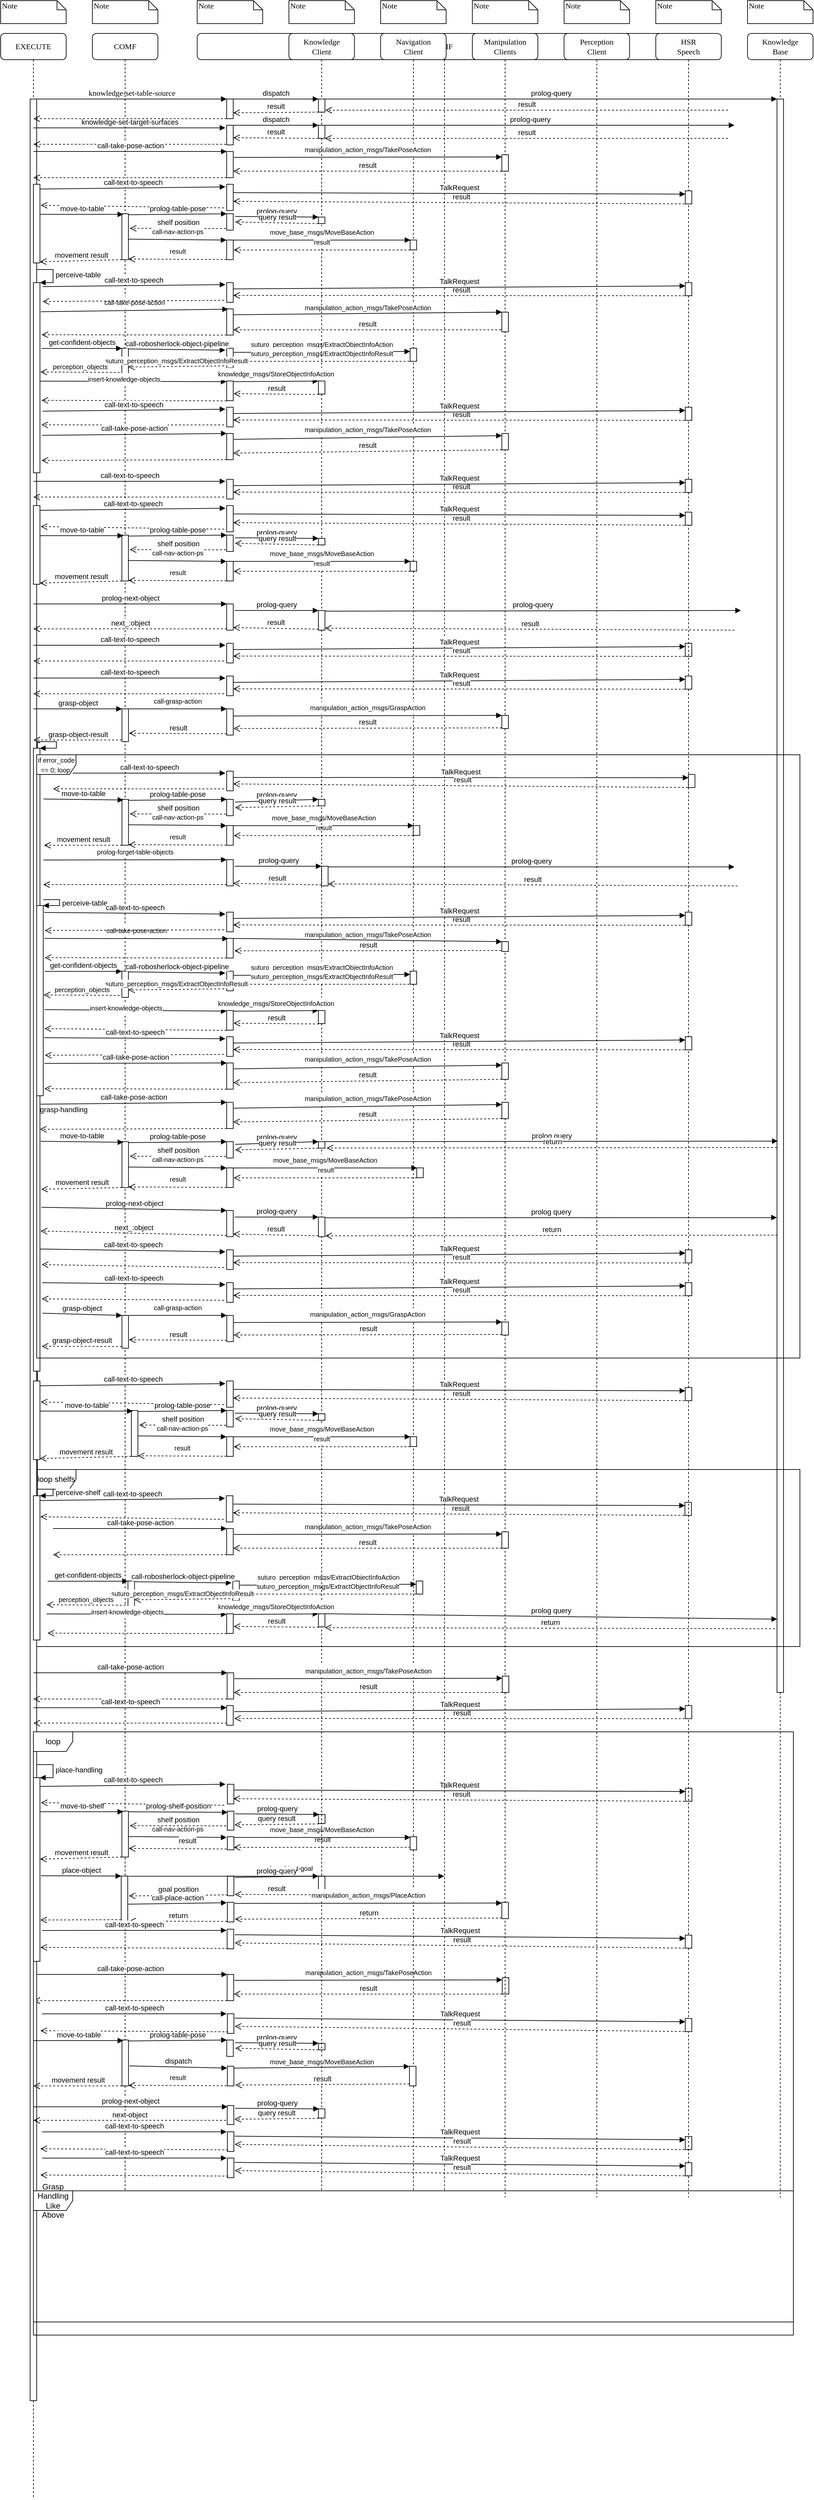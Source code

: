 <mxfile version="13.0.1" type="device"><diagram name="Page-1" id="13e1069c-82ec-6db2-03f1-153e76fe0fe0"><mxGraphModel dx="1131" dy="633" grid="1" gridSize="10" guides="1" tooltips="1" connect="1" arrows="1" fold="1" page="1" pageScale="1" pageWidth="1100" pageHeight="850" background="#ffffff" math="0" shadow="0"><root><mxCell id="0"/><mxCell id="1" parent="0"/><mxCell id="7baba1c4bc27f4b0-2" value="COMF" style="shape=umlLifeline;perimeter=lifelinePerimeter;whiteSpace=wrap;html=1;container=1;collapsible=0;recursiveResize=0;outlineConnect=0;rounded=1;shadow=0;comic=0;labelBackgroundColor=none;strokeWidth=1;fontFamily=Verdana;fontSize=12;align=center;" parent="1" vertex="1"><mxGeometry x="240" y="80" width="100" height="3290" as="geometry"/></mxCell><mxCell id="ScriUuX5IcS5hZaf35j8-27" value="" style="html=1;points=[];perimeter=orthogonalPerimeter;" vertex="1" parent="7baba1c4bc27f4b0-2"><mxGeometry x="45" y="275" width="10" height="70" as="geometry"/></mxCell><mxCell id="ScriUuX5IcS5hZaf35j8-43" value="" style="html=1;points=[];perimeter=orthogonalPerimeter;" vertex="1" parent="7baba1c4bc27f4b0-2"><mxGeometry x="45" y="480" width="10" height="40" as="geometry"/></mxCell><mxCell id="ScriUuX5IcS5hZaf35j8-254" value="" style="html=1;points=[];perimeter=orthogonalPerimeter;" vertex="1" parent="7baba1c4bc27f4b0-2"><mxGeometry x="45.14" y="1955" width="10" height="50" as="geometry"/></mxCell><mxCell id="ScriUuX5IcS5hZaf35j8-258" value="" style="html=1;points=[];perimeter=orthogonalPerimeter;" vertex="1" parent="7baba1c4bc27f4b0-2"><mxGeometry x="45.14" y="1690" width="10" height="70" as="geometry"/></mxCell><mxCell id="ScriUuX5IcS5hZaf35j8-261" value="" style="html=1;points=[];perimeter=orthogonalPerimeter;" vertex="1" parent="7baba1c4bc27f4b0-2"><mxGeometry x="495.14" y="1730" width="10" height="15" as="geometry"/></mxCell><mxCell id="ScriUuX5IcS5hZaf35j8-182" value="" style="html=1;points=[];perimeter=orthogonalPerimeter;" vertex="1" parent="7baba1c4bc27f4b0-2"><mxGeometry x="45" y="1430" width="10" height="40" as="geometry"/></mxCell><mxCell id="ScriUuX5IcS5hZaf35j8-172" value="" style="html=1;points=[];perimeter=orthogonalPerimeter;" vertex="1" parent="7baba1c4bc27f4b0-2"><mxGeometry x="45.14" y="1030" width="10" height="50" as="geometry"/></mxCell><mxCell id="ScriUuX5IcS5hZaf35j8-70" value="" style="html=1;points=[];perimeter=orthogonalPerimeter;" vertex="1" parent="7baba1c4bc27f4b0-2"><mxGeometry x="45.0" y="765" width="10" height="70" as="geometry"/></mxCell><mxCell id="ScriUuX5IcS5hZaf35j8-376" value="call-text-to-speech" style="html=1;verticalAlign=bottom;endArrow=block;exitX=1.055;exitY=0.06;exitDx=0;exitDy=0;exitPerimeter=0;entryX=-0.2;entryY=0.1;entryDx=0;entryDy=0;entryPerimeter=0;" edge="1" parent="7baba1c4bc27f4b0-2"><mxGeometry width="80" relative="1" as="geometry"><mxPoint x="-79.31" y="2673.2" as="sourcePoint"/><mxPoint x="203.14" y="2670" as="targetPoint"/></mxGeometry></mxCell><mxCell id="ScriUuX5IcS5hZaf35j8-377" value="" style="html=1;verticalAlign=bottom;endArrow=open;dashed=1;endSize=8;exitX=-0.4;exitY=0.9;exitDx=0;exitDy=0;exitPerimeter=0;fontStyle=0;entryX=1.124;entryY=0.267;entryDx=0;entryDy=0;entryPerimeter=0;" edge="1" parent="7baba1c4bc27f4b0-2"><mxGeometry relative="1" as="geometry"><mxPoint x="201.14" y="2702" as="sourcePoint"/><mxPoint x="-78.62" y="2698.04" as="targetPoint"/></mxGeometry></mxCell><mxCell id="ScriUuX5IcS5hZaf35j8-378" value="" style="html=1;points=[];perimeter=orthogonalPerimeter;" vertex="1" parent="7baba1c4bc27f4b0-2"><mxGeometry x="45.0" y="2711" width="10" height="70" as="geometry"/></mxCell><mxCell id="ScriUuX5IcS5hZaf35j8-379" value="move-to-shelf" style="html=1;verticalAlign=bottom;endArrow=block;entryX=0.2;entryY=0.013;entryDx=0;entryDy=0;entryPerimeter=0;exitX=1.055;exitY=0.382;exitDx=0;exitDy=0;exitPerimeter=0;" edge="1" target="ScriUuX5IcS5hZaf35j8-378" parent="7baba1c4bc27f4b0-2"><mxGeometry width="80" relative="1" as="geometry"><mxPoint x="-79.31" y="2711.84" as="sourcePoint"/><mxPoint x="-4.86" y="2686" as="targetPoint"/></mxGeometry></mxCell><mxCell id="ScriUuX5IcS5hZaf35j8-380" value="movement result" style="html=1;verticalAlign=bottom;endArrow=open;dashed=1;endSize=8;exitX=0;exitY=1;exitDx=0;exitDy=0;exitPerimeter=0;entryX=0.986;entryY=0.985;entryDx=0;entryDy=0;entryPerimeter=0;" edge="1" source="ScriUuX5IcS5hZaf35j8-378" parent="7baba1c4bc27f4b0-2"><mxGeometry relative="1" as="geometry"><mxPoint x="22.14" y="2723" as="sourcePoint"/><mxPoint x="-80" y="2784.2" as="targetPoint"/></mxGeometry></mxCell><mxCell id="ScriUuX5IcS5hZaf35j8-381" value="&lt;div style=&quot;line-height: 19px&quot;&gt;&lt;font style=&quot;font-size: 10px&quot;&gt;result&lt;/font&gt;&lt;/div&gt;" style="html=1;verticalAlign=bottom;endArrow=open;dashed=1;endSize=8;exitX=0.038;exitY=1.018;exitDx=0;exitDy=0;exitPerimeter=0;entryX=1.072;entryY=0.509;entryDx=0;entryDy=0;entryPerimeter=0;" edge="1" parent="7baba1c4bc27f4b0-2"><mxGeometry relative="1" as="geometry"><mxPoint x="485.52" y="2766.27" as="sourcePoint"/><mxPoint x="215.86" y="2766.27" as="targetPoint"/></mxGeometry></mxCell><mxCell id="ScriUuX5IcS5hZaf35j8-382" value="&lt;div style=&quot;line-height: 19px&quot;&gt;&lt;font style=&quot;font-size: 10px&quot;&gt;move_base_msgs/MoveBaseAction&lt;/font&gt;&lt;/div&gt;" style="html=1;verticalAlign=bottom;endArrow=block;entryX=0.038;entryY=0.007;entryDx=0;entryDy=0;entryPerimeter=0;exitX=1.003;exitY=0.003;exitDx=0;exitDy=0;exitPerimeter=0;" edge="1" parent="7baba1c4bc27f4b0-2"><mxGeometry width="80" relative="1" as="geometry"><mxPoint x="215.17" y="2751.09" as="sourcePoint"/><mxPoint x="485.52" y="2751.105" as="targetPoint"/></mxGeometry></mxCell><mxCell id="ScriUuX5IcS5hZaf35j8-383" value="&lt;div style=&quot;line-height: 19px&quot;&gt;&lt;font style=&quot;font-size: 10px&quot;&gt;call-nav-action-ps&lt;/font&gt;&lt;/div&gt;" style="html=1;verticalAlign=bottom;endArrow=block;entryX=-0.031;entryY=0.003;entryDx=0;entryDy=0;entryPerimeter=0;exitX=1.003;exitY=0.553;exitDx=0;exitDy=0;exitPerimeter=0;" edge="1" source="ScriUuX5IcS5hZaf35j8-378" parent="7baba1c4bc27f4b0-2"><mxGeometry width="80" relative="1" as="geometry"><mxPoint x="90.14" y="2756" as="sourcePoint"/><mxPoint x="204.83" y="2751.09" as="targetPoint"/></mxGeometry></mxCell><mxCell id="ScriUuX5IcS5hZaf35j8-384" value="shelf position" style="html=1;verticalAlign=bottom;endArrow=open;dashed=1;endSize=8;exitX=-0.1;exitY=0.9;exitDx=0;exitDy=0;exitPerimeter=0;entryX=1.21;entryY=0.317;entryDx=0;entryDy=0;entryPerimeter=0;" edge="1" target="ScriUuX5IcS5hZaf35j8-378" parent="7baba1c4bc27f4b0-2"><mxGeometry relative="1" as="geometry"><mxPoint x="204.14" y="2733.5" as="sourcePoint"/><mxPoint x="55.14" y="2716" as="targetPoint"/></mxGeometry></mxCell><mxCell id="ScriUuX5IcS5hZaf35j8-386" value="prolog-query" style="html=1;verticalAlign=bottom;endArrow=block;exitX=1.279;exitY=0.164;exitDx=0;exitDy=0;exitPerimeter=0;entryX=0.093;entryY=0;entryDx=0;entryDy=0;entryPerimeter=0;" edge="1" target="ScriUuX5IcS5hZaf35j8-387" parent="7baba1c4bc27f4b0-2"><mxGeometry width="80" relative="1" as="geometry"><mxPoint x="217.93" y="2715.1" as="sourcePoint"/><mxPoint x="345.14" y="2786" as="targetPoint"/></mxGeometry></mxCell><mxCell id="ScriUuX5IcS5hZaf35j8-387" value="" style="html=1;points=[];perimeter=orthogonalPerimeter;" vertex="1" parent="7baba1c4bc27f4b0-2"><mxGeometry x="345.14" y="2716" width="10" height="14" as="geometry"/></mxCell><mxCell id="ScriUuX5IcS5hZaf35j8-141" value="" style="html=1;points=[];perimeter=orthogonalPerimeter;" vertex="1" parent="7baba1c4bc27f4b0-2"><mxGeometry x="45.14" y="1168" width="10" height="70" as="geometry"/></mxCell><mxCell id="ScriUuX5IcS5hZaf35j8-399" value="" style="html=1;points=[];perimeter=orthogonalPerimeter;" vertex="1" parent="7baba1c4bc27f4b0-2"><mxGeometry x="44" y="2810" width="10" height="70" as="geometry"/></mxCell><mxCell id="ScriUuX5IcS5hZaf35j8-388" value="result" style="html=1;verticalAlign=bottom;endArrow=open;dashed=1;endSize=8;exitX=0.5;exitY=1;exitDx=0;exitDy=0;exitPerimeter=0;fontStyle=0;entryX=1;entryY=0.65;entryDx=0;entryDy=0;entryPerimeter=0;" edge="1" source="ScriUuX5IcS5hZaf35j8-390" parent="7baba1c4bc27f4b0-2"><mxGeometry relative="1" as="geometry"><mxPoint x="475.14" y="2742.5" as="sourcePoint"/><mxPoint x="215.14" y="2692" as="targetPoint"/></mxGeometry></mxCell><mxCell id="ScriUuX5IcS5hZaf35j8-389" value="TalkRequest" style="html=1;verticalAlign=bottom;endArrow=block;entryX=0;entryY=0.25;entryDx=0;entryDy=0;entryPerimeter=0;exitX=1;exitY=0.32;exitDx=0;exitDy=0;exitPerimeter=0;" edge="1" target="ScriUuX5IcS5hZaf35j8-390" parent="7baba1c4bc27f4b0-2"><mxGeometry width="80" relative="1" as="geometry"><mxPoint x="215.14" y="2678.8" as="sourcePoint"/><mxPoint x="508.14" y="2718" as="targetPoint"/></mxGeometry></mxCell><mxCell id="ScriUuX5IcS5hZaf35j8-390" value="" style="html=1;points=[];perimeter=orthogonalPerimeter;" vertex="1" parent="7baba1c4bc27f4b0-2"><mxGeometry x="905.14" y="2676" width="10" height="20" as="geometry"/></mxCell><mxCell id="ScriUuX5IcS5hZaf35j8-491" value="&lt;div style=&quot;line-height: 19px&quot;&gt;&lt;font style=&quot;font-size: 10px&quot;&gt;result&lt;/font&gt;&lt;/div&gt;" style="html=1;verticalAlign=bottom;endArrow=open;dashed=1;endSize=8;exitX=-0.031;exitY=0.992;exitDx=0;exitDy=0;exitPerimeter=0;entryX=1.003;entryY=0.987;entryDx=0;entryDy=0;entryPerimeter=0;" edge="1" target="ScriUuX5IcS5hZaf35j8-497" parent="7baba1c4bc27f4b0-2"><mxGeometry relative="1" as="geometry"><mxPoint x="204.83" y="3129.76" as="sourcePoint"/><mxPoint x="225.86" y="3125.27" as="targetPoint"/></mxGeometry></mxCell><mxCell id="ScriUuX5IcS5hZaf35j8-494" value="" style="html=1;points=[];perimeter=orthogonalPerimeter;" vertex="1" parent="7baba1c4bc27f4b0-2"><mxGeometry x="345.14" y="3065" width="10" height="10" as="geometry"/></mxCell><mxCell id="ScriUuX5IcS5hZaf35j8-495" value="" style="html=1;points=[];perimeter=orthogonalPerimeter;" vertex="1" parent="7baba1c4bc27f4b0-2"><mxGeometry x="205.14" y="3060" width="10" height="25" as="geometry"/></mxCell><mxCell id="ScriUuX5IcS5hZaf35j8-493" value="prolog-query" style="html=1;verticalAlign=bottom;endArrow=block;entryX=0;entryY=0;entryDx=0;entryDy=0;entryPerimeter=0;exitX=1.279;exitY=0.164;exitDx=0;exitDy=0;exitPerimeter=0;" edge="1" source="ScriUuX5IcS5hZaf35j8-495" target="ScriUuX5IcS5hZaf35j8-494" parent="7baba1c4bc27f4b0-2"><mxGeometry width="80" relative="1" as="geometry"><mxPoint x="215.14" y="3075" as="sourcePoint"/><mxPoint x="345.14" y="3135" as="targetPoint"/></mxGeometry></mxCell><mxCell id="ScriUuX5IcS5hZaf35j8-496" value="query result" style="html=1;verticalAlign=bottom;endArrow=open;dashed=1;endSize=8;exitX=0;exitY=1;exitDx=0;exitDy=0;exitPerimeter=0;entryX=1.279;entryY=0.501;entryDx=0;entryDy=0;entryPerimeter=0;" edge="1" source="ScriUuX5IcS5hZaf35j8-494" target="ScriUuX5IcS5hZaf35j8-495" parent="7baba1c4bc27f4b0-2"><mxGeometry relative="1" as="geometry"><mxPoint x="345.14" y="3135" as="sourcePoint"/><mxPoint x="265.14" y="3135" as="targetPoint"/></mxGeometry></mxCell><mxCell id="ScriUuX5IcS5hZaf35j8-497" value="" style="html=1;points=[];perimeter=orthogonalPerimeter;" vertex="1" parent="7baba1c4bc27f4b0-2"><mxGeometry x="45.14" y="3060" width="10" height="70" as="geometry"/></mxCell><mxCell id="ScriUuX5IcS5hZaf35j8-492" value="prolog-table-pose" style="html=1;verticalAlign=bottom;endArrow=block;entryX=0;entryY=0;entryDx=0;entryDy=0;entryPerimeter=0;exitX=1.003;exitY=0.021;exitDx=0;exitDy=0;exitPerimeter=0;" edge="1" source="ScriUuX5IcS5hZaf35j8-497" target="ScriUuX5IcS5hZaf35j8-495" parent="7baba1c4bc27f4b0-2"><mxGeometry width="80" relative="1" as="geometry"><mxPoint x="75.14" y="3039.5" as="sourcePoint"/><mxPoint x="155.14" y="3039.5" as="targetPoint"/></mxGeometry></mxCell><mxCell id="7baba1c4bc27f4b0-3" value="LLIF" style="shape=umlLifeline;perimeter=lifelinePerimeter;whiteSpace=wrap;html=1;container=1;collapsible=0;recursiveResize=0;outlineConnect=0;rounded=1;shadow=0;comic=0;labelBackgroundColor=none;strokeWidth=1;fontFamily=Verdana;fontSize=12;align=center;" parent="1" vertex="1"><mxGeometry x="400" y="80" width="755" height="3290" as="geometry"/></mxCell><mxCell id="heEWx8QfhzoKqj5SZwdN-6" value="" style="html=1;points=[];perimeter=orthogonalPerimeter;" parent="7baba1c4bc27f4b0-3" vertex="1"><mxGeometry x="45" y="140" width="10" height="30" as="geometry"/></mxCell><mxCell id="heEWx8QfhzoKqj5SZwdN-34" value="" style="html=1;points=[];perimeter=orthogonalPerimeter;" parent="7baba1c4bc27f4b0-3" vertex="1"><mxGeometry x="45" y="230" width="10" height="40" as="geometry"/></mxCell><mxCell id="j1L2PU_cTMUgorr1eNxX-22" value="" style="html=1;points=[];perimeter=orthogonalPerimeter;" parent="7baba1c4bc27f4b0-3" vertex="1"><mxGeometry x="45" y="480" width="10" height="30" as="geometry"/></mxCell><mxCell id="j1L2PU_cTMUgorr1eNxX-33" value="" style="html=1;points=[];perimeter=orthogonalPerimeter;" parent="7baba1c4bc27f4b0-3" vertex="1"><mxGeometry x="45" y="100" width="10" height="30" as="geometry"/></mxCell><mxCell id="ScriUuX5IcS5hZaf35j8-2" value="" style="html=1;points=[];perimeter=orthogonalPerimeter;" vertex="1" parent="7baba1c4bc27f4b0-3"><mxGeometry x="45" y="180" width="10" height="40" as="geometry"/></mxCell><mxCell id="ScriUuX5IcS5hZaf35j8-21" value="" style="html=1;points=[];perimeter=orthogonalPerimeter;" vertex="1" parent="7baba1c4bc27f4b0-3"><mxGeometry x="45" y="380" width="10" height="30" as="geometry"/></mxCell><mxCell id="ScriUuX5IcS5hZaf35j8-31" value="" style="html=1;points=[];perimeter=orthogonalPerimeter;" vertex="1" parent="7baba1c4bc27f4b0-3"><mxGeometry x="45" y="275" width="10" height="25" as="geometry"/></mxCell><mxCell id="ScriUuX5IcS5hZaf35j8-35" value="" style="html=1;points=[];perimeter=orthogonalPerimeter;" vertex="1" parent="7baba1c4bc27f4b0-3"><mxGeometry x="45" y="315" width="10" height="30" as="geometry"/></mxCell><mxCell id="heEWx8QfhzoKqj5SZwdN-18" value="" style="html=1;points=[];perimeter=orthogonalPerimeter;" parent="7baba1c4bc27f4b0-3" vertex="1"><mxGeometry x="45" y="420" width="10" height="40" as="geometry"/></mxCell><mxCell id="ScriUuX5IcS5hZaf35j8-46" value="" style="html=1;points=[];perimeter=orthogonalPerimeter;" vertex="1" parent="7baba1c4bc27f4b0-3"><mxGeometry x="45" y="530" width="10" height="30" as="geometry"/></mxCell><mxCell id="ScriUuX5IcS5hZaf35j8-52" value="" style="html=1;points=[];perimeter=orthogonalPerimeter;" vertex="1" parent="7baba1c4bc27f4b0-3"><mxGeometry x="45" y="570" width="10" height="30" as="geometry"/></mxCell><mxCell id="ScriUuX5IcS5hZaf35j8-60" value="" style="html=1;points=[];perimeter=orthogonalPerimeter;" vertex="1" parent="7baba1c4bc27f4b0-3"><mxGeometry x="45.0" y="610" width="10" height="40" as="geometry"/></mxCell><mxCell id="ScriUuX5IcS5hZaf35j8-66" value="" style="html=1;points=[];perimeter=orthogonalPerimeter;" vertex="1" parent="7baba1c4bc27f4b0-3"><mxGeometry x="45" y="680" width="10" height="30" as="geometry"/></mxCell><mxCell id="ScriUuX5IcS5hZaf35j8-92" value="" style="html=1;points=[];perimeter=orthogonalPerimeter;" vertex="1" parent="7baba1c4bc27f4b0-3"><mxGeometry x="45" y="870" width="10" height="40" as="geometry"/></mxCell><mxCell id="ScriUuX5IcS5hZaf35j8-113" value="" style="html=1;points=[];perimeter=orthogonalPerimeter;" vertex="1" parent="7baba1c4bc27f4b0-3"><mxGeometry x="45" y="930" width="10" height="30" as="geometry"/></mxCell><mxCell id="ScriUuX5IcS5hZaf35j8-116" value="TalkRequest" style="html=1;verticalAlign=bottom;endArrow=block;entryX=0;entryY=0.25;entryDx=0;entryDy=0;entryPerimeter=0;exitX=1;exitY=0.32;exitDx=0;exitDy=0;exitPerimeter=0;" edge="1" source="ScriUuX5IcS5hZaf35j8-113" target="ScriUuX5IcS5hZaf35j8-118" parent="7baba1c4bc27f4b0-3"><mxGeometry width="80" relative="1" as="geometry"><mxPoint x="282.67" y="1000" as="sourcePoint"/><mxPoint x="565.67" y="1002" as="targetPoint"/></mxGeometry></mxCell><mxCell id="ScriUuX5IcS5hZaf35j8-117" value="result" style="html=1;verticalAlign=bottom;endArrow=open;dashed=1;endSize=8;exitX=0.5;exitY=1;exitDx=0;exitDy=0;exitPerimeter=0;fontStyle=0;entryX=1;entryY=0.65;entryDx=0;entryDy=0;entryPerimeter=0;" edge="1" source="ScriUuX5IcS5hZaf35j8-118" target="ScriUuX5IcS5hZaf35j8-113" parent="7baba1c4bc27f4b0-3"><mxGeometry relative="1" as="geometry"><mxPoint x="532.67" y="1026.5" as="sourcePoint"/><mxPoint x="422.67" y="1017" as="targetPoint"/></mxGeometry></mxCell><mxCell id="ScriUuX5IcS5hZaf35j8-118" value="" style="html=1;points=[];perimeter=orthogonalPerimeter;" vertex="1" parent="7baba1c4bc27f4b0-3"><mxGeometry x="745" y="930" width="10" height="20" as="geometry"/></mxCell><mxCell id="ScriUuX5IcS5hZaf35j8-175" value="" style="html=1;points=[];perimeter=orthogonalPerimeter;" vertex="1" parent="7baba1c4bc27f4b0-3"><mxGeometry x="45" y="1030" width="10" height="40" as="geometry"/></mxCell><mxCell id="ScriUuX5IcS5hZaf35j8-135" value="" style="html=1;points=[];perimeter=orthogonalPerimeter;" vertex="1" parent="7baba1c4bc27f4b0-3"><mxGeometry x="45.0" y="1125" width="10" height="30" as="geometry"/></mxCell><mxCell id="ScriUuX5IcS5hZaf35j8-138" value="TalkRequest" style="html=1;verticalAlign=bottom;endArrow=block;entryX=0;entryY=0.25;entryDx=0;entryDy=0;entryPerimeter=0;exitX=1;exitY=0.32;exitDx=0;exitDy=0;exitPerimeter=0;" edge="1" parent="7baba1c4bc27f4b0-3" source="ScriUuX5IcS5hZaf35j8-135" target="ScriUuX5IcS5hZaf35j8-140"><mxGeometry width="80" relative="1" as="geometry"><mxPoint x="287.47" y="1200" as="sourcePoint"/><mxPoint x="570.47" y="1202" as="targetPoint"/></mxGeometry></mxCell><mxCell id="ScriUuX5IcS5hZaf35j8-139" value="result" style="html=1;verticalAlign=bottom;endArrow=open;dashed=1;endSize=8;exitX=0.5;exitY=1;exitDx=0;exitDy=0;exitPerimeter=0;fontStyle=0;entryX=1;entryY=0.65;entryDx=0;entryDy=0;entryPerimeter=0;" edge="1" parent="7baba1c4bc27f4b0-3" source="ScriUuX5IcS5hZaf35j8-140" target="ScriUuX5IcS5hZaf35j8-135"><mxGeometry relative="1" as="geometry"><mxPoint x="537.47" y="1226.5" as="sourcePoint"/><mxPoint x="427.47" y="1217" as="targetPoint"/></mxGeometry></mxCell><mxCell id="ScriUuX5IcS5hZaf35j8-140" value="" style="html=1;points=[];perimeter=orthogonalPerimeter;" vertex="1" parent="7baba1c4bc27f4b0-3"><mxGeometry x="749.8" y="1130" width="10" height="20" as="geometry"/></mxCell><mxCell id="ScriUuX5IcS5hZaf35j8-142" value="" style="html=1;points=[];perimeter=orthogonalPerimeter;" vertex="1" parent="7baba1c4bc27f4b0-3"><mxGeometry x="45.0" y="1168" width="10" height="25" as="geometry"/></mxCell><mxCell id="ScriUuX5IcS5hZaf35j8-143" value="" style="html=1;points=[];perimeter=orthogonalPerimeter;" vertex="1" parent="7baba1c4bc27f4b0-3"><mxGeometry x="45.0" y="1208" width="10" height="30" as="geometry"/></mxCell><mxCell id="ScriUuX5IcS5hZaf35j8-144" value="" style="html=1;points=[];perimeter=orthogonalPerimeter;" vertex="1" parent="7baba1c4bc27f4b0-3"><mxGeometry x="329.8" y="1208" width="10" height="15" as="geometry"/></mxCell><mxCell id="ScriUuX5IcS5hZaf35j8-153" value="&lt;div style=&quot;line-height: 19px&quot;&gt;&lt;font style=&quot;font-size: 10px&quot;&gt;move_base_msgs/MoveBaseAction&lt;/font&gt;&lt;/div&gt;" style="html=1;verticalAlign=bottom;endArrow=block;entryX=0.038;entryY=0.007;entryDx=0;entryDy=0;entryPerimeter=0;exitX=1.003;exitY=0.003;exitDx=0;exitDy=0;exitPerimeter=0;" edge="1" parent="7baba1c4bc27f4b0-3" source="ScriUuX5IcS5hZaf35j8-143" target="ScriUuX5IcS5hZaf35j8-144"><mxGeometry width="80" relative="1" as="geometry"><mxPoint x="104.94" y="1213" as="sourcePoint"/><mxPoint x="184.94" y="1213" as="targetPoint"/></mxGeometry></mxCell><mxCell id="ScriUuX5IcS5hZaf35j8-154" value="&lt;div style=&quot;line-height: 19px&quot;&gt;&lt;font style=&quot;font-size: 10px&quot;&gt;result&lt;/font&gt;&lt;/div&gt;" style="html=1;verticalAlign=bottom;endArrow=open;dashed=1;endSize=8;exitX=0.038;exitY=1.018;exitDx=0;exitDy=0;exitPerimeter=0;entryX=1.072;entryY=0.509;entryDx=0;entryDy=0;entryPerimeter=0;" edge="1" parent="7baba1c4bc27f4b0-3" source="ScriUuX5IcS5hZaf35j8-144" target="ScriUuX5IcS5hZaf35j8-143"><mxGeometry relative="1" as="geometry"><mxPoint x="324.94" y="1223" as="sourcePoint"/><mxPoint x="244.94" y="1223" as="targetPoint"/></mxGeometry></mxCell><mxCell id="ScriUuX5IcS5hZaf35j8-164" value="" style="html=1;points=[];perimeter=orthogonalPerimeter;" vertex="1" parent="7baba1c4bc27f4b0-3"><mxGeometry x="45.0" y="1260" width="10" height="40" as="geometry"/></mxCell><mxCell id="ScriUuX5IcS5hZaf35j8-165" value="" style="html=1;points=[];perimeter=orthogonalPerimeter;" vertex="1" parent="7baba1c4bc27f4b0-3"><mxGeometry x="189.8" y="1270" width="10" height="30" as="geometry"/></mxCell><mxCell id="ScriUuX5IcS5hZaf35j8-169" value="prolog-query" style="html=1;verticalAlign=bottom;endArrow=block;entryX=0;entryY=0;exitX=1.2;exitY=0.25;exitDx=0;exitDy=0;exitPerimeter=0;" edge="1" parent="7baba1c4bc27f4b0-3" source="ScriUuX5IcS5hZaf35j8-164" target="ScriUuX5IcS5hZaf35j8-165"><mxGeometry relative="1" as="geometry"><mxPoint x="119.8" y="1270" as="sourcePoint"/></mxGeometry></mxCell><mxCell id="ScriUuX5IcS5hZaf35j8-170" value="result" style="html=1;verticalAlign=bottom;endArrow=open;dashed=1;endSize=8;exitX=0;exitY=0.95;entryX=1;entryY=0.9;entryDx=0;entryDy=0;entryPerimeter=0;" edge="1" parent="7baba1c4bc27f4b0-3" source="ScriUuX5IcS5hZaf35j8-165" target="ScriUuX5IcS5hZaf35j8-164"><mxGeometry relative="1" as="geometry"><mxPoint x="119.8" y="1346" as="targetPoint"/></mxGeometry></mxCell><mxCell id="ScriUuX5IcS5hZaf35j8-171" value="result" style="html=1;verticalAlign=bottom;endArrow=open;dashed=1;endSize=8;entryX=1;entryY=0.9;entryDx=0;entryDy=0;entryPerimeter=0;" edge="1" parent="7baba1c4bc27f4b0-3" target="ScriUuX5IcS5hZaf35j8-165"><mxGeometry relative="1" as="geometry"><mxPoint x="824.8" y="1300" as="sourcePoint"/><mxPoint x="694.8" y="1300" as="targetPoint"/></mxGeometry></mxCell><mxCell id="ScriUuX5IcS5hZaf35j8-168" value="" style="html=1;verticalAlign=bottom;endArrow=open;dashed=1;endSize=8;exitX=0;exitY=0.95;entryX=1.02;entryY=0.476;entryDx=0;entryDy=0;entryPerimeter=0;" edge="1" parent="7baba1c4bc27f4b0-3" source="ScriUuX5IcS5hZaf35j8-164"><mxGeometry relative="1" as="geometry"><mxPoint x="-235.0" y="1298.0" as="targetPoint"/></mxGeometry></mxCell><mxCell id="ScriUuX5IcS5hZaf35j8-167" value="&lt;div style=&quot;line-height: 19px&quot;&gt;&lt;font style=&quot;font-size: 10px&quot;&gt;prolog-forget-table-objects&lt;/font&gt;&lt;/div&gt;" style="html=1;verticalAlign=bottom;endArrow=block;entryX=0;entryY=0;exitX=1.06;exitY=0.401;exitDx=0;exitDy=0;exitPerimeter=0;" edge="1" parent="7baba1c4bc27f4b0-3" target="ScriUuX5IcS5hZaf35j8-164"><mxGeometry relative="1" as="geometry"><mxPoint x="-234.6" y="1260.5" as="sourcePoint"/></mxGeometry></mxCell><mxCell id="ScriUuX5IcS5hZaf35j8-149" value="movement result" style="html=1;verticalAlign=bottom;endArrow=open;dashed=1;endSize=8;exitX=0;exitY=1;exitDx=0;exitDy=0;exitPerimeter=0;entryX=1.14;entryY=0.356;entryDx=0;entryDy=0;entryPerimeter=0;" edge="1" parent="7baba1c4bc27f4b0-3" source="ScriUuX5IcS5hZaf35j8-141"><mxGeometry relative="1" as="geometry"><mxPoint x="-113.06" y="1180" as="sourcePoint"/><mxPoint x="-233.8" y="1238.0" as="targetPoint"/></mxGeometry></mxCell><mxCell id="ScriUuX5IcS5hZaf35j8-148" value="move-to-table" style="html=1;verticalAlign=bottom;endArrow=block;entryX=0.2;entryY=0.013;entryDx=0;entryDy=0;entryPerimeter=0;exitX=1.06;exitY=0.215;exitDx=0;exitDy=0;exitPerimeter=0;" edge="1" parent="7baba1c4bc27f4b0-3" target="ScriUuX5IcS5hZaf35j8-141"><mxGeometry width="80" relative="1" as="geometry"><mxPoint x="-234.6" y="1167.5" as="sourcePoint"/><mxPoint x="-140.06" y="1143" as="targetPoint"/></mxGeometry></mxCell><mxCell id="ScriUuX5IcS5hZaf35j8-224" value="" style="html=1;points=[];perimeter=orthogonalPerimeter;" vertex="1" parent="7baba1c4bc27f4b0-3"><mxGeometry x="45.0" y="1630" width="10" height="40" as="geometry"/></mxCell><mxCell id="ScriUuX5IcS5hZaf35j8-226" value="call-take-pose-action" style="html=1;verticalAlign=bottom;endArrow=block;exitX=1.317;exitY=0.803;exitDx=0;exitDy=0;exitPerimeter=0;entryX=0;entryY=0;entryDx=0;entryDy=0;entryPerimeter=0;" edge="1" parent="7baba1c4bc27f4b0-3" target="ScriUuX5IcS5hZaf35j8-224"><mxGeometry width="80" relative="1" as="geometry"><mxPoint x="-239.16" y="1632.87" as="sourcePoint"/><mxPoint x="-128.74" y="1660" as="targetPoint"/></mxGeometry></mxCell><mxCell id="ScriUuX5IcS5hZaf35j8-229" value="" style="html=1;verticalAlign=bottom;endArrow=open;dashed=1;endSize=8;exitX=0;exitY=1;exitDx=0;exitDy=0;exitPerimeter=0;entryX=1.233;entryY=0.935;entryDx=0;entryDy=0;entryPerimeter=0;" edge="1" parent="7baba1c4bc27f4b0-3" source="ScriUuX5IcS5hZaf35j8-224"><mxGeometry relative="1" as="geometry"><mxPoint x="-48.74" y="1670" as="sourcePoint"/><mxPoint x="-240.0" y="1671.15" as="targetPoint"/></mxGeometry></mxCell><mxCell id="ScriUuX5IcS5hZaf35j8-187" value="" style="html=1;points=[];perimeter=orthogonalPerimeter;" vertex="1" parent="7baba1c4bc27f4b0-3"><mxGeometry x="45" y="1530" width="10" height="30" as="geometry"/></mxCell><mxCell id="ScriUuX5IcS5hZaf35j8-188" value="" style="html=1;points=[];perimeter=orthogonalPerimeter;" vertex="1" parent="7baba1c4bc27f4b0-3"><mxGeometry x="45.0" y="1570" width="10" height="40" as="geometry"/></mxCell><mxCell id="ScriUuX5IcS5hZaf35j8-245" value="" style="html=1;points=[];perimeter=orthogonalPerimeter;" vertex="1" parent="7baba1c4bc27f4b0-3"><mxGeometry x="45" y="1795" width="10" height="40" as="geometry"/></mxCell><mxCell id="ScriUuX5IcS5hZaf35j8-259" value="" style="html=1;points=[];perimeter=orthogonalPerimeter;" vertex="1" parent="7baba1c4bc27f4b0-3"><mxGeometry x="45" y="1690" width="10" height="25" as="geometry"/></mxCell><mxCell id="ScriUuX5IcS5hZaf35j8-260" value="" style="html=1;points=[];perimeter=orthogonalPerimeter;" vertex="1" parent="7baba1c4bc27f4b0-3"><mxGeometry x="45" y="1730" width="10" height="30" as="geometry"/></mxCell><mxCell id="ScriUuX5IcS5hZaf35j8-246" value="" style="html=1;points=[];perimeter=orthogonalPerimeter;" vertex="1" parent="7baba1c4bc27f4b0-3"><mxGeometry x="45" y="1855" width="10" height="30" as="geometry"/></mxCell><mxCell id="ScriUuX5IcS5hZaf35j8-275" value="" style="html=1;points=[];perimeter=orthogonalPerimeter;" vertex="1" parent="7baba1c4bc27f4b0-3"><mxGeometry x="45" y="1905" width="10" height="30" as="geometry"/></mxCell><mxCell id="ScriUuX5IcS5hZaf35j8-186" value="" style="html=1;points=[];perimeter=orthogonalPerimeter;" vertex="1" parent="7baba1c4bc27f4b0-3"><mxGeometry x="45" y="1490" width="10" height="30" as="geometry"/></mxCell><mxCell id="ScriUuX5IcS5hZaf35j8-183" value="" style="html=1;points=[];perimeter=orthogonalPerimeter;" vertex="1" parent="7baba1c4bc27f4b0-3"><mxGeometry x="45" y="1430" width="10" height="30" as="geometry"/></mxCell><mxCell id="ScriUuX5IcS5hZaf35j8-373" value="" style="html=1;points=[];perimeter=orthogonalPerimeter;" vertex="1" parent="7baba1c4bc27f4b0-3"><mxGeometry x="45" y="2550" width="10" height="30" as="geometry"/></mxCell><mxCell id="ScriUuX5IcS5hZaf35j8-391" value="" style="html=1;points=[];perimeter=orthogonalPerimeter;" vertex="1" parent="7baba1c4bc27f4b0-3"><mxGeometry x="46" y="2670" width="10" height="30" as="geometry"/></mxCell><mxCell id="ScriUuX5IcS5hZaf35j8-392" value="" style="html=1;points=[];perimeter=orthogonalPerimeter;" vertex="1" parent="7baba1c4bc27f4b0-3"><mxGeometry x="46" y="2711" width="10" height="29" as="geometry"/></mxCell><mxCell id="ScriUuX5IcS5hZaf35j8-394" value="" style="html=1;points=[];perimeter=orthogonalPerimeter;" vertex="1" parent="7baba1c4bc27f4b0-3"><mxGeometry x="46" y="2750" width="10" height="20" as="geometry"/></mxCell><mxCell id="ScriUuX5IcS5hZaf35j8-408" value="" style="html=1;points=[];perimeter=orthogonalPerimeter;" vertex="1" parent="7baba1c4bc27f4b0-3"><mxGeometry x="46" y="2810" width="10" height="30" as="geometry"/></mxCell><mxCell id="ScriUuX5IcS5hZaf35j8-412" value="" style="html=1;points=[];perimeter=orthogonalPerimeter;" vertex="1" parent="7baba1c4bc27f4b0-3"><mxGeometry x="46" y="2850" width="10" height="30" as="geometry"/></mxCell><mxCell id="ScriUuX5IcS5hZaf35j8-478" value="call-take-pose-action" style="html=1;verticalAlign=bottom;endArrow=block;entryX=0;entryY=0;entryDx=0;entryDy=0;entryPerimeter=0;" edge="1" target="ScriUuX5IcS5hZaf35j8-480" parent="7baba1c4bc27f4b0-3"><mxGeometry width="80" relative="1" as="geometry"><mxPoint x="-249.996" y="2960" as="sourcePoint"/><mxPoint x="-119.32" y="2990" as="targetPoint"/></mxGeometry></mxCell><mxCell id="ScriUuX5IcS5hZaf35j8-479" value="" style="html=1;verticalAlign=bottom;endArrow=open;dashed=1;endSize=8;exitX=0;exitY=1;exitDx=0;exitDy=0;exitPerimeter=0;" edge="1" source="ScriUuX5IcS5hZaf35j8-480" parent="7baba1c4bc27f4b0-3"><mxGeometry relative="1" as="geometry"><mxPoint x="-39.32" y="3000" as="sourcePoint"/><mxPoint x="-249.996" y="3000" as="targetPoint"/></mxGeometry></mxCell><mxCell id="ScriUuX5IcS5hZaf35j8-480" value="" style="html=1;points=[];perimeter=orthogonalPerimeter;" vertex="1" parent="7baba1c4bc27f4b0-3"><mxGeometry x="45.68" y="2960" width="10" height="40" as="geometry"/></mxCell><mxCell id="ScriUuX5IcS5hZaf35j8-481" value="&lt;div style=&quot;line-height: 19px&quot;&gt;&lt;font style=&quot;font-size: 10px&quot;&gt;manipulation_action_msgs/TakePoseAction&lt;/font&gt;&lt;/div&gt;" style="html=1;verticalAlign=bottom;endArrow=block;exitX=1.1;exitY=0.225;exitDx=0;exitDy=0;exitPerimeter=0;entryX=0;entryY=0.133;entryDx=0;entryDy=0;entryPerimeter=0;" edge="1" source="ScriUuX5IcS5hZaf35j8-480" target="ScriUuX5IcS5hZaf35j8-483" parent="7baba1c4bc27f4b0-3"><mxGeometry width="80" relative="1" as="geometry"><mxPoint x="120.68" y="2970" as="sourcePoint"/><mxPoint x="200.68" y="2970" as="targetPoint"/></mxGeometry></mxCell><mxCell id="ScriUuX5IcS5hZaf35j8-482" value="result" style="html=1;verticalAlign=bottom;endArrow=open;dashed=1;endSize=8;exitX=0;exitY=1;exitDx=0;exitDy=0;exitPerimeter=0;entryX=1;entryY=0.75;entryDx=0;entryDy=0;entryPerimeter=0;" edge="1" source="ScriUuX5IcS5hZaf35j8-483" target="ScriUuX5IcS5hZaf35j8-480" parent="7baba1c4bc27f4b0-3"><mxGeometry relative="1" as="geometry"><mxPoint x="320.68" y="2990" as="sourcePoint"/><mxPoint x="240.68" y="2990" as="targetPoint"/></mxGeometry></mxCell><mxCell id="ScriUuX5IcS5hZaf35j8-483" value="" style="html=1;points=[];perimeter=orthogonalPerimeter;" vertex="1" parent="7baba1c4bc27f4b0-3"><mxGeometry x="465.68" y="2965" width="10" height="25" as="geometry"/></mxCell><mxCell id="ScriUuX5IcS5hZaf35j8-504" value="" style="html=1;points=[];perimeter=orthogonalPerimeter;" vertex="1" parent="7baba1c4bc27f4b0-3"><mxGeometry x="46" y="3100" width="10" height="30" as="geometry"/></mxCell><mxCell id="ScriUuX5IcS5hZaf35j8-509" value="" style="html=1;points=[];perimeter=orthogonalPerimeter;" vertex="1" parent="7baba1c4bc27f4b0-3"><mxGeometry x="46" y="3020" width="10" height="30" as="geometry"/></mxCell><mxCell id="ScriUuX5IcS5hZaf35j8-510" value="" style="html=1;points=[];perimeter=orthogonalPerimeter;" vertex="1" parent="7baba1c4bc27f4b0-3"><mxGeometry x="745" y="3207.17" width="10" height="20" as="geometry"/></mxCell><mxCell id="ScriUuX5IcS5hZaf35j8-511" value="" style="html=1;points=[];perimeter=orthogonalPerimeter;" vertex="1" parent="7baba1c4bc27f4b0-3"><mxGeometry x="46" y="3200" width="10" height="30" as="geometry"/></mxCell><mxCell id="ScriUuX5IcS5hZaf35j8-512" value="TalkRequest" style="html=1;verticalAlign=bottom;endArrow=block;entryX=0;entryY=0.25;entryDx=0;entryDy=0;entryPerimeter=0;exitX=1.165;exitY=0.283;exitDx=0;exitDy=0;exitPerimeter=0;" edge="1" target="ScriUuX5IcS5hZaf35j8-510" parent="7baba1c4bc27f4b0-3"><mxGeometry width="80" relative="1" as="geometry"><mxPoint x="57.33" y="3206.66" as="sourcePoint"/><mxPoint x="117.45" y="3165.17" as="targetPoint"/></mxGeometry></mxCell><mxCell id="ScriUuX5IcS5hZaf35j8-513" value="result" style="html=1;verticalAlign=bottom;endArrow=open;dashed=1;endSize=8;exitX=0.5;exitY=1;exitDx=0;exitDy=0;exitPerimeter=0;fontStyle=0;entryX=1.165;entryY=0.7;entryDx=0;entryDy=0;entryPerimeter=0;" edge="1" source="ScriUuX5IcS5hZaf35j8-510" parent="7baba1c4bc27f4b0-3"><mxGeometry relative="1" as="geometry"><mxPoint x="84.45" y="3189.67" as="sourcePoint"/><mxPoint x="57.33" y="3219.17" as="targetPoint"/></mxGeometry></mxCell><mxCell id="ScriUuX5IcS5hZaf35j8-514" value="call-text-to-speech" style="html=1;verticalAlign=bottom;endArrow=block;exitX=1.317;exitY=0.832;exitDx=0;exitDy=0;exitPerimeter=0;entryX=-0.085;entryY=0.061;entryDx=0;entryDy=0;entryPerimeter=0;" edge="1" parent="7baba1c4bc27f4b0-3"><mxGeometry width="80" relative="1" as="geometry"><mxPoint x="-236.83" y="3200.13" as="sourcePoint"/><mxPoint x="44.83" y="3200.0" as="targetPoint"/></mxGeometry></mxCell><mxCell id="ScriUuX5IcS5hZaf35j8-515" value="" style="html=1;verticalAlign=bottom;endArrow=open;dashed=1;endSize=8;exitX=0.165;exitY=0.978;exitDx=0;exitDy=0;exitPerimeter=0;fontStyle=0;entryX=1.067;entryY=0.924;entryDx=0;entryDy=0;entryPerimeter=0;" edge="1" parent="7baba1c4bc27f4b0-3"><mxGeometry relative="1" as="geometry"><mxPoint x="47.33" y="3227.51" as="sourcePoint"/><mxPoint x="-239.33" y="3225.89" as="targetPoint"/></mxGeometry></mxCell><mxCell id="7baba1c4bc27f4b0-5" value="Navigation&lt;br&gt;Client" style="shape=umlLifeline;perimeter=lifelinePerimeter;whiteSpace=wrap;html=1;container=1;collapsible=0;recursiveResize=0;outlineConnect=0;rounded=1;shadow=0;comic=0;labelBackgroundColor=none;strokeWidth=1;fontFamily=Verdana;fontSize=12;align=center;" parent="1" vertex="1"><mxGeometry x="680" y="80" width="100" height="3290" as="geometry"/></mxCell><mxCell id="j1L2PU_cTMUgorr1eNxX-25" value="" style="html=1;points=[];perimeter=orthogonalPerimeter;" parent="7baba1c4bc27f4b0-5" vertex="1"><mxGeometry x="45" y="480" width="10" height="20" as="geometry"/></mxCell><mxCell id="ScriUuX5IcS5hZaf35j8-37" value="" style="html=1;points=[];perimeter=orthogonalPerimeter;" vertex="1" parent="7baba1c4bc27f4b0-5"><mxGeometry x="45" y="315" width="10" height="15" as="geometry"/></mxCell><mxCell id="ScriUuX5IcS5hZaf35j8-189" value="" style="html=1;points=[];perimeter=orthogonalPerimeter;" vertex="1" parent="7baba1c4bc27f4b0-5"><mxGeometry x="45" y="1430" width="10" height="20" as="geometry"/></mxCell><mxCell id="ScriUuX5IcS5hZaf35j8-393" value="" style="html=1;points=[];perimeter=orthogonalPerimeter;" vertex="1" parent="7baba1c4bc27f4b0-5"><mxGeometry x="45" y="2750" width="10" height="20" as="geometry"/></mxCell><mxCell id="ScriUuX5IcS5hZaf35j8-507" value="" style="html=1;points=[];perimeter=orthogonalPerimeter;" vertex="1" parent="7baba1c4bc27f4b0-5"><mxGeometry x="44" y="3100" width="10" height="30" as="geometry"/></mxCell><mxCell id="7baba1c4bc27f4b0-6" value="Manipulation&lt;br&gt;Clients" style="shape=umlLifeline;perimeter=lifelinePerimeter;whiteSpace=wrap;html=1;container=1;collapsible=0;recursiveResize=0;outlineConnect=0;rounded=1;shadow=0;comic=0;labelBackgroundColor=none;strokeWidth=1;fontFamily=Verdana;fontSize=12;align=center;" parent="1" vertex="1"><mxGeometry x="820" y="80" width="100" height="3300" as="geometry"/></mxCell><mxCell id="ScriUuX5IcS5hZaf35j8-4" value="" style="html=1;points=[];perimeter=orthogonalPerimeter;" vertex="1" parent="7baba1c4bc27f4b0-6"><mxGeometry x="45" y="185" width="10" height="25" as="geometry"/></mxCell><mxCell id="heEWx8QfhzoKqj5SZwdN-20" value="" style="html=1;points=[];perimeter=orthogonalPerimeter;" parent="7baba1c4bc27f4b0-6" vertex="1"><mxGeometry x="45" y="425" width="10" height="30" as="geometry"/></mxCell><mxCell id="ScriUuX5IcS5hZaf35j8-63" value="" style="html=1;points=[];perimeter=orthogonalPerimeter;" vertex="1" parent="7baba1c4bc27f4b0-6"><mxGeometry x="45" y="610" width="10" height="25" as="geometry"/></mxCell><mxCell id="ScriUuX5IcS5hZaf35j8-178" value="" style="html=1;points=[];perimeter=orthogonalPerimeter;" vertex="1" parent="7baba1c4bc27f4b0-6"><mxGeometry x="45" y="1040" width="10" height="20" as="geometry"/></mxCell><mxCell id="ScriUuX5IcS5hZaf35j8-191" value="" style="html=1;points=[];perimeter=orthogonalPerimeter;" vertex="1" parent="7baba1c4bc27f4b0-6"><mxGeometry x="45" y="1570" width="10" height="25" as="geometry"/></mxCell><mxCell id="ScriUuX5IcS5hZaf35j8-225" value="" style="html=1;points=[];perimeter=orthogonalPerimeter;" vertex="1" parent="7baba1c4bc27f4b0-6"><mxGeometry x="45.0" y="1630" width="10" height="25" as="geometry"/></mxCell><mxCell id="ScriUuX5IcS5hZaf35j8-190" value="" style="html=1;points=[];perimeter=orthogonalPerimeter;" vertex="1" parent="7baba1c4bc27f4b0-6"><mxGeometry x="45" y="1385" width="10" height="15" as="geometry"/></mxCell><mxCell id="ScriUuX5IcS5hZaf35j8-253" value="" style="html=1;points=[];perimeter=orthogonalPerimeter;" vertex="1" parent="7baba1c4bc27f4b0-6"><mxGeometry x="45" y="1965" width="10" height="20" as="geometry"/></mxCell><mxCell id="ScriUuX5IcS5hZaf35j8-409" value="" style="html=1;points=[];perimeter=orthogonalPerimeter;" vertex="1" parent="7baba1c4bc27f4b0-6"><mxGeometry x="45" y="2850" width="10" height="25" as="geometry"/></mxCell><mxCell id="7baba1c4bc27f4b0-7" value="Knowledge&lt;br&gt;Base" style="shape=umlLifeline;perimeter=lifelinePerimeter;whiteSpace=wrap;html=1;container=1;collapsible=0;recursiveResize=0;outlineConnect=0;rounded=1;shadow=0;comic=0;labelBackgroundColor=none;strokeWidth=1;fontFamily=Verdana;fontSize=12;align=center;" parent="1" vertex="1"><mxGeometry x="1240" y="80" width="100" height="3300" as="geometry"/></mxCell><mxCell id="heEWx8QfhzoKqj5SZwdN-24" value="" style="html=1;points=[];perimeter=orthogonalPerimeter;" parent="7baba1c4bc27f4b0-7" vertex="1"><mxGeometry x="45" y="100" width="10" height="2430" as="geometry"/></mxCell><mxCell id="7baba1c4bc27f4b0-8" value="EXECUTE" style="shape=umlLifeline;perimeter=lifelinePerimeter;whiteSpace=wrap;html=1;container=1;collapsible=0;recursiveResize=0;outlineConnect=0;rounded=1;shadow=0;comic=0;labelBackgroundColor=none;strokeWidth=1;fontFamily=Verdana;fontSize=12;align=center;" parent="1" vertex="1"><mxGeometry x="100" y="80" width="100" height="3760" as="geometry"/></mxCell><mxCell id="ScriUuX5IcS5hZaf35j8-320" value="loop shelfs" style="shape=umlFrame;whiteSpace=wrap;html=1;" vertex="1" parent="7baba1c4bc27f4b0-8"><mxGeometry x="55" y="2190" width="1165" height="270" as="geometry"/></mxCell><mxCell id="7baba1c4bc27f4b0-9" value="" style="html=1;points=[];perimeter=orthogonalPerimeter;rounded=0;shadow=0;comic=0;labelBackgroundColor=none;strokeWidth=1;fontFamily=Verdana;fontSize=12;align=center;" parent="7baba1c4bc27f4b0-8" vertex="1"><mxGeometry x="45" y="100" width="10" height="3510" as="geometry"/></mxCell><mxCell id="ScriUuX5IcS5hZaf35j8-126" value="grasp-handling" style="edgeStyle=orthogonalEdgeStyle;html=1;align=left;spacingLeft=2;endArrow=block;rounded=0;entryX=1;entryY=0;exitX=1.106;exitY=0.617;exitDx=0;exitDy=0;exitPerimeter=0;" edge="1" target="ScriUuX5IcS5hZaf35j8-125" parent="7baba1c4bc27f4b0-8" source="7baba1c4bc27f4b0-9"><mxGeometry relative="1" as="geometry"><mxPoint x="60" y="1090" as="sourcePoint"/><Array as="points"><mxPoint x="56" y="1080"/><mxPoint x="85" y="1080"/><mxPoint x="85" y="1090"/></Array></mxGeometry></mxCell><mxCell id="ScriUuX5IcS5hZaf35j8-166" value="prolog-query" style="html=1;verticalAlign=bottom;endArrow=block;exitX=1;exitY=0.033;exitDx=0;exitDy=0;exitPerimeter=0;" edge="1" parent="7baba1c4bc27f4b0-8" source="ScriUuX5IcS5hZaf35j8-165"><mxGeometry width="80" relative="1" as="geometry"><mxPoint x="-5" y="1240" as="sourcePoint"/><mxPoint x="1120" y="1271" as="targetPoint"/></mxGeometry></mxCell><mxCell id="ScriUuX5IcS5hZaf35j8-125" value="" style="html=1;points=[];perimeter=orthogonalPerimeter;" vertex="1" parent="7baba1c4bc27f4b0-8"><mxGeometry x="50" y="1090" width="10" height="950" as="geometry"/></mxCell><mxCell id="ScriUuX5IcS5hZaf35j8-312" value="" style="html=1;points=[];perimeter=orthogonalPerimeter;" vertex="1" parent="7baba1c4bc27f4b0-8"><mxGeometry x="50" y="2230" width="10" height="220" as="geometry"/></mxCell><mxCell id="ScriUuX5IcS5hZaf35j8-313" value="perceive-shelf" style="edgeStyle=orthogonalEdgeStyle;html=1;align=left;spacingLeft=2;endArrow=block;rounded=0;entryX=1;entryY=0;" edge="1" target="ScriUuX5IcS5hZaf35j8-312" parent="7baba1c4bc27f4b0-8"><mxGeometry relative="1" as="geometry"><mxPoint x="60" y="2220" as="sourcePoint"/><Array as="points"><mxPoint x="80" y="2220"/><mxPoint x="80" y="2230"/></Array></mxGeometry></mxCell><mxCell id="ScriUuX5IcS5hZaf35j8-321" value="" style="html=1;points=[];perimeter=orthogonalPerimeter;" vertex="1" parent="7baba1c4bc27f4b0-8"><mxGeometry x="344.45" y="2230" width="10" height="40" as="geometry"/></mxCell><mxCell id="ScriUuX5IcS5hZaf35j8-322" value="call-text-to-speech" style="html=1;verticalAlign=bottom;endArrow=block;exitX=1.055;exitY=0.06;exitDx=0;exitDy=0;exitPerimeter=0;entryX=-0.2;entryY=0.1;entryDx=0;entryDy=0;entryPerimeter=0;" edge="1" parent="7baba1c4bc27f4b0-8" target="ScriUuX5IcS5hZaf35j8-321"><mxGeometry width="80" relative="1" as="geometry"><mxPoint x="60.0" y="2237.2" as="sourcePoint"/><mxPoint x="304.45" y="2281" as="targetPoint"/></mxGeometry></mxCell><mxCell id="ScriUuX5IcS5hZaf35j8-323" value="result" style="html=1;verticalAlign=bottom;endArrow=open;dashed=1;endSize=8;exitX=0.5;exitY=1;exitDx=0;exitDy=0;exitPerimeter=0;fontStyle=0;entryX=1;entryY=0.65;entryDx=0;entryDy=0;entryPerimeter=0;" edge="1" parent="7baba1c4bc27f4b0-8" source="ScriUuX5IcS5hZaf35j8-326" target="ScriUuX5IcS5hZaf35j8-321"><mxGeometry relative="1" as="geometry"><mxPoint x="614.45" y="2306.5" as="sourcePoint"/><mxPoint x="504.45" y="2297" as="targetPoint"/></mxGeometry></mxCell><mxCell id="ScriUuX5IcS5hZaf35j8-324" value="TalkRequest" style="html=1;verticalAlign=bottom;endArrow=block;entryX=0;entryY=0.25;entryDx=0;entryDy=0;entryPerimeter=0;exitX=1;exitY=0.32;exitDx=0;exitDy=0;exitPerimeter=0;" edge="1" parent="7baba1c4bc27f4b0-8" source="ScriUuX5IcS5hZaf35j8-321" target="ScriUuX5IcS5hZaf35j8-326"><mxGeometry width="80" relative="1" as="geometry"><mxPoint x="364.45" y="2280" as="sourcePoint"/><mxPoint x="647.45" y="2282" as="targetPoint"/></mxGeometry></mxCell><mxCell id="ScriUuX5IcS5hZaf35j8-325" value="" style="html=1;verticalAlign=bottom;endArrow=open;dashed=1;endSize=8;exitX=-0.4;exitY=0.9;exitDx=0;exitDy=0;exitPerimeter=0;fontStyle=0;entryX=1.124;entryY=0.267;entryDx=0;entryDy=0;entryPerimeter=0;" edge="1" parent="7baba1c4bc27f4b0-8" source="ScriUuX5IcS5hZaf35j8-321"><mxGeometry relative="1" as="geometry"><mxPoint x="315.45" y="2301" as="sourcePoint"/><mxPoint x="60.69" y="2262.04" as="targetPoint"/></mxGeometry></mxCell><mxCell id="ScriUuX5IcS5hZaf35j8-326" value="" style="html=1;points=[];perimeter=orthogonalPerimeter;" vertex="1" parent="7baba1c4bc27f4b0-8"><mxGeometry x="1044.45" y="2240" width="10" height="20" as="geometry"/></mxCell><mxCell id="ScriUuX5IcS5hZaf35j8-329" value="" style="html=1;points=[];perimeter=orthogonalPerimeter;" vertex="1" parent="7baba1c4bc27f4b0-8"><mxGeometry x="765" y="2285" width="10" height="25" as="geometry"/></mxCell><mxCell id="ScriUuX5IcS5hZaf35j8-330" value="" style="html=1;points=[];perimeter=orthogonalPerimeter;" vertex="1" parent="7baba1c4bc27f4b0-8"><mxGeometry x="345" y="2280" width="10" height="40" as="geometry"/></mxCell><mxCell id="ScriUuX5IcS5hZaf35j8-327" value="&lt;div style=&quot;line-height: 19px&quot;&gt;&lt;font style=&quot;font-size: 10px&quot;&gt;manipulation_action_msgs/TakePoseAction&lt;/font&gt;&lt;/div&gt;" style="html=1;verticalAlign=bottom;endArrow=block;exitX=1.1;exitY=0.225;exitDx=0;exitDy=0;exitPerimeter=0;entryX=0;entryY=0.133;entryDx=0;entryDy=0;entryPerimeter=0;" edge="1" source="ScriUuX5IcS5hZaf35j8-330" target="ScriUuX5IcS5hZaf35j8-329" parent="7baba1c4bc27f4b0-8"><mxGeometry width="80" relative="1" as="geometry"><mxPoint x="420" y="2290" as="sourcePoint"/><mxPoint x="500" y="2290" as="targetPoint"/></mxGeometry></mxCell><mxCell id="ScriUuX5IcS5hZaf35j8-328" value="result" style="html=1;verticalAlign=bottom;endArrow=open;dashed=1;endSize=8;exitX=0;exitY=1;exitDx=0;exitDy=0;exitPerimeter=0;entryX=1;entryY=0.75;entryDx=0;entryDy=0;entryPerimeter=0;" edge="1" source="ScriUuX5IcS5hZaf35j8-329" target="ScriUuX5IcS5hZaf35j8-330" parent="7baba1c4bc27f4b0-8"><mxGeometry relative="1" as="geometry"><mxPoint x="620" y="2310" as="sourcePoint"/><mxPoint x="540" y="2310" as="targetPoint"/></mxGeometry></mxCell><mxCell id="ScriUuX5IcS5hZaf35j8-331" value="call-take-pose-action" style="html=1;verticalAlign=bottom;endArrow=block;entryX=0;entryY=0;entryDx=0;entryDy=0;entryPerimeter=0;" edge="1" target="ScriUuX5IcS5hZaf35j8-330" parent="7baba1c4bc27f4b0-8"><mxGeometry width="80" relative="1" as="geometry"><mxPoint x="80" y="2280" as="sourcePoint"/><mxPoint x="180" y="2310" as="targetPoint"/></mxGeometry></mxCell><mxCell id="ScriUuX5IcS5hZaf35j8-332" value="" style="html=1;verticalAlign=bottom;endArrow=open;dashed=1;endSize=8;exitX=0;exitY=1;exitDx=0;exitDy=0;exitPerimeter=0;" edge="1" source="ScriUuX5IcS5hZaf35j8-330" parent="7baba1c4bc27f4b0-8"><mxGeometry relative="1" as="geometry"><mxPoint x="260" y="2320" as="sourcePoint"/><mxPoint x="80" y="2320" as="targetPoint"/></mxGeometry></mxCell><mxCell id="ScriUuX5IcS5hZaf35j8-333" value="" style="html=1;points=[];perimeter=orthogonalPerimeter;" vertex="1" parent="7baba1c4bc27f4b0-8"><mxGeometry x="194.33" y="2360" width="10" height="40" as="geometry"/></mxCell><mxCell id="ScriUuX5IcS5hZaf35j8-334" value="" style="html=1;points=[];perimeter=orthogonalPerimeter;" vertex="1" parent="7baba1c4bc27f4b0-8"><mxGeometry x="354.33" y="2360" width="10" height="30" as="geometry"/></mxCell><mxCell id="ScriUuX5IcS5hZaf35j8-335" value="" style="html=1;points=[];perimeter=orthogonalPerimeter;" vertex="1" parent="7baba1c4bc27f4b0-8"><mxGeometry x="634.33" y="2360" width="10" height="20" as="geometry"/></mxCell><mxCell id="ScriUuX5IcS5hZaf35j8-336" value="&lt;div style=&quot;line-height: 19px&quot;&gt;&lt;font style=&quot;font-size: 10px&quot;&gt;suturo_perception_msgs/ExtractObjectInfoAction&lt;/font&gt;&lt;/div&gt;" style="html=1;verticalAlign=bottom;endArrow=block;exitX=1.08;exitY=0.213;exitDx=0;exitDy=0;exitPerimeter=0;entryX=0;entryY=0.25;entryDx=0;entryDy=0;entryPerimeter=0;" edge="1" source="ScriUuX5IcS5hZaf35j8-334" target="ScriUuX5IcS5hZaf35j8-335" parent="7baba1c4bc27f4b0-8"><mxGeometry width="80" relative="1" as="geometry"><mxPoint x="159.33" y="2380" as="sourcePoint"/><mxPoint x="442.33" y="2382" as="targetPoint"/></mxGeometry></mxCell><mxCell id="ScriUuX5IcS5hZaf35j8-337" value="&lt;div style=&quot;font-weight: normal ; line-height: 19px&quot;&gt;&lt;div style=&quot;line-height: 19px&quot;&gt;&lt;div style=&quot;line-height: 19px&quot;&gt;&lt;font style=&quot;font-size: 10px&quot;&gt;suturo_perception_msgs/ExtractObjectInfoResult&lt;/font&gt;&lt;/div&gt;&lt;/div&gt;&lt;/div&gt;" style="html=1;verticalAlign=bottom;endArrow=open;dashed=1;endSize=8;exitX=0.5;exitY=1;exitDx=0;exitDy=0;exitPerimeter=0;fontStyle=0;entryX=1.12;entryY=0.667;entryDx=0;entryDy=0;entryPerimeter=0;" edge="1" source="ScriUuX5IcS5hZaf35j8-335" target="ScriUuX5IcS5hZaf35j8-334" parent="7baba1c4bc27f4b0-8"><mxGeometry x="0.023" relative="1" as="geometry"><mxPoint x="409.33" y="2406.5" as="sourcePoint"/><mxPoint x="299.33" y="2397" as="targetPoint"/><mxPoint as="offset"/></mxGeometry></mxCell><mxCell id="ScriUuX5IcS5hZaf35j8-338" value="&lt;meta http-equiv=&quot;content-type&quot; content=&quot;text/html; charset=utf-8&quot;&gt;&lt;span style=&quot;font-family: Helvetica; font-size: 10px; font-style: normal; font-variant-ligatures: normal; font-variant-caps: normal; font-weight: 400; letter-spacing: normal; orphans: 2; text-align: center; text-indent: 0px; text-transform: none; widows: 2; word-spacing: 0px; -webkit-text-stroke-width: 0px; text-decoration-style: initial; text-decoration-color: initial; float: none; display: inline !important;&quot;&gt;suturo_perception_msgs/ExtractObjectInfoResult&lt;/span&gt;" style="html=1;verticalAlign=bottom;endArrow=open;dashed=1;endSize=8;exitX=-0.4;exitY=0.9;exitDx=0;exitDy=0;exitPerimeter=0;fontStyle=0;entryX=0.983;entryY=0.717;entryDx=0;entryDy=0;entryPerimeter=0;" edge="1" source="ScriUuX5IcS5hZaf35j8-334" target="ScriUuX5IcS5hZaf35j8-333" parent="7baba1c4bc27f4b0-8"><mxGeometry relative="1" as="geometry"><mxPoint x="110.33" y="2401" as="sourcePoint"/><mxPoint x="209.33" y="2388" as="targetPoint"/></mxGeometry></mxCell><mxCell id="ScriUuX5IcS5hZaf35j8-339" value="call-robosherlock-object-pipeline" style="html=1;verticalAlign=bottom;endArrow=block;entryX=-0.2;entryY=0.1;entryDx=0;entryDy=0;entryPerimeter=0;exitX=1.067;exitY=0.029;exitDx=0;exitDy=0;exitPerimeter=0;" edge="1" source="ScriUuX5IcS5hZaf35j8-333" target="ScriUuX5IcS5hZaf35j8-334" parent="7baba1c4bc27f4b0-8"><mxGeometry width="80" relative="1" as="geometry"><mxPoint x="229.33" y="2363" as="sourcePoint"/><mxPoint x="99.33" y="2381" as="targetPoint"/></mxGeometry></mxCell><mxCell id="ScriUuX5IcS5hZaf35j8-340" value="get-confident-objects" style="html=1;verticalAlign=bottom;endArrow=block;entryX=-0.017;entryY=0.008;entryDx=0;entryDy=0;entryPerimeter=0;exitX=1.233;exitY=0.346;exitDx=0;exitDy=0;exitPerimeter=0;" edge="1" target="ScriUuX5IcS5hZaf35j8-333" parent="7baba1c4bc27f4b0-8"><mxGeometry width="80" relative="1" as="geometry"><mxPoint x="71.66" y="2360.34" as="sourcePoint"/><mxPoint x="169.33" y="2370" as="targetPoint"/></mxGeometry></mxCell><mxCell id="ScriUuX5IcS5hZaf35j8-341" value="&lt;span style=&quot;font-family: &amp;#34;helvetica&amp;#34; ; font-size: 10px ; font-style: normal ; font-weight: 400 ; letter-spacing: normal ; text-align: center ; text-indent: 0px ; text-transform: none ; word-spacing: 0px ; float: none ; display: inline&quot;&gt;perception_objects&lt;/span&gt;" style="html=1;verticalAlign=bottom;endArrow=open;dashed=1;endSize=8;exitX=-0.35;exitY=0.925;exitDx=0;exitDy=0;exitPerimeter=0;entryX=1.067;entryY=0.47;entryDx=0;entryDy=0;entryPerimeter=0;" edge="1" source="ScriUuX5IcS5hZaf35j8-333" parent="7baba1c4bc27f4b0-8"><mxGeometry relative="1" as="geometry"><mxPoint x="179.33" y="2390" as="sourcePoint"/><mxPoint x="70.0" y="2396.3" as="targetPoint"/></mxGeometry></mxCell><mxCell id="ScriUuX5IcS5hZaf35j8-342" value="&lt;div style=&quot;line-height: 19px&quot;&gt;&lt;font style=&quot;font-size: 10px&quot;&gt;insert-knowledge-objects&lt;/font&gt;&lt;/div&gt;" style="html=1;verticalAlign=bottom;endArrow=block;entryX=-0.017;entryY=0.033;entryDx=0;entryDy=0;entryPerimeter=0;exitX=1.067;exitY=0.518;exitDx=0;exitDy=0;exitPerimeter=0;" edge="1" target="ScriUuX5IcS5hZaf35j8-344" parent="7baba1c4bc27f4b0-8"><mxGeometry x="-0.106" y="-8" width="80" relative="1" as="geometry"><mxPoint x="70.0" y="2410.22" as="sourcePoint"/><mxPoint x="209.33" y="2420" as="targetPoint"/><mxPoint as="offset"/></mxGeometry></mxCell><mxCell id="ScriUuX5IcS5hZaf35j8-343" value="" style="html=1;verticalAlign=bottom;endArrow=open;dashed=1;endSize=8;exitX=-0.017;exitY=1.011;exitDx=0;exitDy=0;exitPerimeter=0;entryX=1.233;entryY=0.619;entryDx=0;entryDy=0;entryPerimeter=0;" edge="1" source="ScriUuX5IcS5hZaf35j8-344" parent="7baba1c4bc27f4b0-8"><mxGeometry relative="1" as="geometry"><mxPoint x="319.33" y="2440" as="sourcePoint"/><mxPoint x="71.66" y="2439.51" as="targetPoint"/></mxGeometry></mxCell><mxCell id="ScriUuX5IcS5hZaf35j8-344" value="" style="html=1;points=[];perimeter=orthogonalPerimeter;" vertex="1" parent="7baba1c4bc27f4b0-8"><mxGeometry x="345.0" y="2410" width="10" height="30" as="geometry"/></mxCell><mxCell id="ScriUuX5IcS5hZaf35j8-374" value="" style="html=1;points=[];perimeter=orthogonalPerimeter;" vertex="1" parent="7baba1c4bc27f4b0-8"><mxGeometry x="50" y="2660" width="10" height="280" as="geometry"/></mxCell><mxCell id="ScriUuX5IcS5hZaf35j8-375" value="place-handling" style="edgeStyle=orthogonalEdgeStyle;html=1;align=left;spacingLeft=2;endArrow=block;rounded=0;entryX=1;entryY=0;" edge="1" target="ScriUuX5IcS5hZaf35j8-374" parent="7baba1c4bc27f4b0-8"><mxGeometry relative="1" as="geometry"><mxPoint x="55" y="2640" as="sourcePoint"/><Array as="points"><mxPoint x="80" y="2640"/></Array></mxGeometry></mxCell><mxCell id="ScriUuX5IcS5hZaf35j8-522" value="Grasp Handling Like Above" style="shape=umlFrame;whiteSpace=wrap;html=1;" vertex="1" parent="7baba1c4bc27f4b0-8"><mxGeometry x="50" y="3290" width="1160" height="200" as="geometry"/></mxCell><mxCell id="7baba1c4bc27f4b0-11" value="knowledge-set-table-source" style="html=1;verticalAlign=bottom;endArrow=block;labelBackgroundColor=none;fontFamily=Verdana;fontSize=12;edgeStyle=elbowEdgeStyle;elbow=vertical;entryX=0;entryY=0;entryDx=0;entryDy=0;entryPerimeter=0;exitX=0.934;exitY=0;exitDx=0;exitDy=0;exitPerimeter=0;" parent="1" source="7baba1c4bc27f4b0-9" target="j1L2PU_cTMUgorr1eNxX-33" edge="1"><mxGeometry relative="1" as="geometry"><mxPoint x="170" y="180" as="sourcePoint"/><mxPoint x="440" y="180" as="targetPoint"/><Array as="points"><mxPoint x="310" y="180"/></Array></mxGeometry></mxCell><mxCell id="7baba1c4bc27f4b0-40" value="Note" style="shape=note;whiteSpace=wrap;html=1;size=14;verticalAlign=top;align=left;spacingTop=-6;rounded=0;shadow=0;comic=0;labelBackgroundColor=none;strokeWidth=1;fontFamily=Verdana;fontSize=12" parent="1" vertex="1"><mxGeometry x="100" y="30" width="100" height="35" as="geometry"/></mxCell><mxCell id="7baba1c4bc27f4b0-41" value="Note" style="shape=note;whiteSpace=wrap;html=1;size=14;verticalAlign=top;align=left;spacingTop=-6;rounded=0;shadow=0;comic=0;labelBackgroundColor=none;strokeWidth=1;fontFamily=Verdana;fontSize=12" parent="1" vertex="1"><mxGeometry x="240" y="30" width="100" height="35" as="geometry"/></mxCell><mxCell id="7baba1c4bc27f4b0-42" value="Note" style="shape=note;whiteSpace=wrap;html=1;size=14;verticalAlign=top;align=left;spacingTop=-6;rounded=0;shadow=0;comic=0;labelBackgroundColor=none;strokeWidth=1;fontFamily=Verdana;fontSize=12" parent="1" vertex="1"><mxGeometry x="400" y="30" width="100" height="35" as="geometry"/></mxCell><mxCell id="7baba1c4bc27f4b0-43" value="Note" style="shape=note;whiteSpace=wrap;html=1;size=14;verticalAlign=top;align=left;spacingTop=-6;rounded=0;shadow=0;comic=0;labelBackgroundColor=none;strokeWidth=1;fontFamily=Verdana;fontSize=12" parent="1" vertex="1"><mxGeometry x="540" y="30" width="100" height="35" as="geometry"/></mxCell><mxCell id="7baba1c4bc27f4b0-44" value="Note" style="shape=note;whiteSpace=wrap;html=1;size=14;verticalAlign=top;align=left;spacingTop=-6;rounded=0;shadow=0;comic=0;labelBackgroundColor=none;strokeWidth=1;fontFamily=Verdana;fontSize=12" parent="1" vertex="1"><mxGeometry x="680" y="30" width="100" height="35" as="geometry"/></mxCell><mxCell id="7baba1c4bc27f4b0-45" value="Note" style="shape=note;whiteSpace=wrap;html=1;size=14;verticalAlign=top;align=left;spacingTop=-6;rounded=0;shadow=0;comic=0;labelBackgroundColor=none;strokeWidth=1;fontFamily=Verdana;fontSize=12" parent="1" vertex="1"><mxGeometry x="820" y="30" width="100" height="35" as="geometry"/></mxCell><mxCell id="7baba1c4bc27f4b0-46" value="Note" style="shape=note;whiteSpace=wrap;html=1;size=14;verticalAlign=top;align=left;spacingTop=-6;rounded=0;shadow=0;comic=0;labelBackgroundColor=none;strokeWidth=1;fontFamily=Verdana;fontSize=12" parent="1" vertex="1"><mxGeometry x="1240" y="30" width="100" height="35" as="geometry"/></mxCell><mxCell id="heEWx8QfhzoKqj5SZwdN-8" value="knowledge-set-target-surfaces" style="html=1;verticalAlign=bottom;endArrow=block;entryX=-0.2;entryY=0.133;entryDx=0;entryDy=0;entryPerimeter=0;" parent="1" source="7baba1c4bc27f4b0-8" target="heEWx8QfhzoKqj5SZwdN-6" edge="1"><mxGeometry width="80" relative="1" as="geometry"><mxPoint x="170" y="224" as="sourcePoint"/><mxPoint x="280" y="230" as="targetPoint"/></mxGeometry></mxCell><mxCell id="heEWx8QfhzoKqj5SZwdN-10" value="" style="html=1;verticalAlign=bottom;endArrow=open;dashed=1;endSize=8;fontStyle=0;exitX=0;exitY=1;exitDx=0;exitDy=0;exitPerimeter=0;" parent="1" source="j1L2PU_cTMUgorr1eNxX-33" target="7baba1c4bc27f4b0-8" edge="1"><mxGeometry relative="1" as="geometry"><mxPoint x="440" y="207" as="sourcePoint"/><mxPoint x="170" y="210" as="targetPoint"/></mxGeometry></mxCell><mxCell id="heEWx8QfhzoKqj5SZwdN-11" value="" style="html=1;verticalAlign=bottom;endArrow=open;dashed=1;endSize=8;exitX=-0.1;exitY=0.967;exitDx=0;exitDy=0;exitPerimeter=0;fontStyle=0;" parent="1" source="heEWx8QfhzoKqj5SZwdN-6" target="7baba1c4bc27f4b0-8" edge="1"><mxGeometry relative="1" as="geometry"><mxPoint x="578" y="251.15" as="sourcePoint"/><mxPoint x="170" y="248" as="targetPoint"/></mxGeometry></mxCell><mxCell id="heEWx8QfhzoKqj5SZwdN-15" value="call-text-to-speech" style="html=1;verticalAlign=bottom;endArrow=block;exitX=1.055;exitY=0.06;exitDx=0;exitDy=0;exitPerimeter=0;entryX=-0.2;entryY=0.1;entryDx=0;entryDy=0;entryPerimeter=0;" parent="1" target="heEWx8QfhzoKqj5SZwdN-34" edge="1" source="ScriUuX5IcS5hZaf35j8-9"><mxGeometry width="80" relative="1" as="geometry"><mxPoint x="155" y="360" as="sourcePoint"/><mxPoint x="405" y="361" as="targetPoint"/></mxGeometry></mxCell><mxCell id="heEWx8QfhzoKqj5SZwdN-17" value="result" style="html=1;verticalAlign=bottom;endArrow=open;dashed=1;endSize=8;exitX=0.5;exitY=1;exitDx=0;exitDy=0;exitPerimeter=0;fontStyle=0;entryX=1;entryY=0.65;entryDx=0;entryDy=0;entryPerimeter=0;" parent="1" source="heEWx8QfhzoKqj5SZwdN-12" target="heEWx8QfhzoKqj5SZwdN-34" edge="1"><mxGeometry relative="1" as="geometry"><mxPoint x="715" y="386.5" as="sourcePoint"/><mxPoint x="605" y="377" as="targetPoint"/></mxGeometry></mxCell><mxCell id="heEWx8QfhzoKqj5SZwdN-19" value="&lt;div style=&quot;line-height: 19px&quot;&gt;&lt;font style=&quot;font-size: 10px&quot;&gt;call-take-pose-action&lt;/font&gt;&lt;/div&gt;" style="html=1;verticalAlign=bottom;endArrow=block;entryX=0.2;entryY=0.013;entryDx=0;entryDy=0;entryPerimeter=0;exitX=1.15;exitY=0.153;exitDx=0;exitDy=0;exitPerimeter=0;" parent="1" target="heEWx8QfhzoKqj5SZwdN-18" edge="1" source="ScriUuX5IcS5hZaf35j8-10"><mxGeometry width="80" relative="1" as="geometry"><mxPoint x="200" y="471" as="sourcePoint"/><mxPoint x="235" y="480" as="targetPoint"/></mxGeometry></mxCell><mxCell id="heEWx8QfhzoKqj5SZwdN-21" value="&lt;span style=&quot;font-size: 10px&quot;&gt;manipulation_action_msgs/TakePoseAction&lt;/span&gt;" style="html=1;verticalAlign=bottom;endArrow=block;entryX=0;entryY=0;entryDx=0;entryDy=0;entryPerimeter=0;exitX=1;exitY=0.225;exitDx=0;exitDy=0;exitPerimeter=0;" parent="1" source="heEWx8QfhzoKqj5SZwdN-18" target="heEWx8QfhzoKqj5SZwdN-20" edge="1"><mxGeometry width="80" relative="1" as="geometry"><mxPoint x="315" y="484.5" as="sourcePoint"/><mxPoint x="395" y="484.5" as="targetPoint"/></mxGeometry></mxCell><mxCell id="heEWx8QfhzoKqj5SZwdN-25" value="prolog-query" style="html=1;verticalAlign=bottom;endArrow=block;entryX=0;entryY=0;entryDx=0;entryDy=0;entryPerimeter=0;exitX=1;exitY=0;exitDx=0;exitDy=0;exitPerimeter=0;" parent="1" source="heEWx8QfhzoKqj5SZwdN-1" target="heEWx8QfhzoKqj5SZwdN-24" edge="1"><mxGeometry width="80" relative="1" as="geometry"><mxPoint x="460" y="180" as="sourcePoint"/><mxPoint x="540" y="180" as="targetPoint"/></mxGeometry></mxCell><mxCell id="heEWx8QfhzoKqj5SZwdN-27" value="prolog-query" style="html=1;verticalAlign=bottom;endArrow=block;exitX=1;exitY=0;exitDx=0;exitDy=0;exitPerimeter=0;" parent="1" source="j1L2PU_cTMUgorr1eNxX-36" edge="1"><mxGeometry width="80" relative="1" as="geometry"><mxPoint x="650" y="220" as="sourcePoint"/><mxPoint x="1220" y="220" as="targetPoint"/><Array as="points"/></mxGeometry></mxCell><mxCell id="heEWx8QfhzoKqj5SZwdN-28" value="result" style="html=1;verticalAlign=bottom;endArrow=open;dashed=1;endSize=8;entryX=1.067;entryY=0.85;entryDx=0;entryDy=0;entryPerimeter=0;" parent="1" target="heEWx8QfhzoKqj5SZwdN-1" edge="1"><mxGeometry relative="1" as="geometry"><mxPoint x="1210" y="197" as="sourcePoint"/><mxPoint x="470" y="200" as="targetPoint"/></mxGeometry></mxCell><mxCell id="heEWx8QfhzoKqj5SZwdN-29" value="result" style="html=1;verticalAlign=bottom;endArrow=open;dashed=1;endSize=8;entryX=1;entryY=1;entryDx=0;entryDy=0;entryPerimeter=0;" parent="1" target="j1L2PU_cTMUgorr1eNxX-36" edge="1"><mxGeometry relative="1" as="geometry"><mxPoint x="1210" y="240" as="sourcePoint"/><mxPoint x="940" y="250" as="targetPoint"/></mxGeometry></mxCell><mxCell id="heEWx8QfhzoKqj5SZwdN-32" value="result" style="html=1;verticalAlign=bottom;endArrow=open;dashed=1;endSize=8;exitX=-0.1;exitY=0.9;exitDx=0;exitDy=0;exitPerimeter=0;entryX=1;entryY=0.8;entryDx=0;entryDy=0;entryPerimeter=0;" parent="1" source="heEWx8QfhzoKqj5SZwdN-20" target="heEWx8QfhzoKqj5SZwdN-18" edge="1"><mxGeometry relative="1" as="geometry"><mxPoint x="423" y="510.99" as="sourcePoint"/><mxPoint x="295" y="510" as="targetPoint"/></mxGeometry></mxCell><mxCell id="heEWx8QfhzoKqj5SZwdN-33" value="" style="html=1;verticalAlign=bottom;endArrow=open;dashed=1;endSize=8;exitX=0;exitY=1;exitDx=0;exitDy=0;exitPerimeter=0;entryX=1.233;entryY=0.274;entryDx=0;entryDy=0;entryPerimeter=0;" parent="1" source="heEWx8QfhzoKqj5SZwdN-18" edge="1" target="ScriUuX5IcS5hZaf35j8-10"><mxGeometry relative="1" as="geometry"><mxPoint x="262" y="517" as="sourcePoint"/><mxPoint x="190" y="510" as="targetPoint"/></mxGeometry></mxCell><mxCell id="heEWx8QfhzoKqj5SZwdN-35" value="TalkRequest" style="html=1;verticalAlign=bottom;endArrow=block;entryX=0;entryY=0.25;entryDx=0;entryDy=0;entryPerimeter=0;exitX=1;exitY=0.32;exitDx=0;exitDy=0;exitPerimeter=0;" parent="1" source="heEWx8QfhzoKqj5SZwdN-34" target="heEWx8QfhzoKqj5SZwdN-12" edge="1"><mxGeometry width="80" relative="1" as="geometry"><mxPoint x="465" y="360" as="sourcePoint"/><mxPoint x="748" y="362" as="targetPoint"/></mxGeometry></mxCell><mxCell id="heEWx8QfhzoKqj5SZwdN-36" value="" style="html=1;verticalAlign=bottom;endArrow=open;dashed=1;endSize=8;exitX=-0.4;exitY=0.9;exitDx=0;exitDy=0;exitPerimeter=0;fontStyle=0;entryX=1.124;entryY=0.267;entryDx=0;entryDy=0;entryPerimeter=0;" parent="1" source="heEWx8QfhzoKqj5SZwdN-34" edge="1" target="ScriUuX5IcS5hZaf35j8-9"><mxGeometry relative="1" as="geometry"><mxPoint x="416" y="381" as="sourcePoint"/><mxPoint x="159" y="380" as="targetPoint"/></mxGeometry></mxCell><mxCell id="j1L2PU_cTMUgorr1eNxX-23" value="&lt;div style=&quot;line-height: 19px&quot;&gt;&lt;font style=&quot;font-size: 10px&quot;&gt;suturo_perception_msgs/ExtractObjectInfoAction&lt;/font&gt;&lt;/div&gt;" style="html=1;verticalAlign=bottom;endArrow=block;exitX=1.08;exitY=0.213;exitDx=0;exitDy=0;exitPerimeter=0;entryX=0;entryY=0.25;entryDx=0;entryDy=0;entryPerimeter=0;" parent="1" source="j1L2PU_cTMUgorr1eNxX-22" target="j1L2PU_cTMUgorr1eNxX-25" edge="1"><mxGeometry width="80" relative="1" as="geometry"><mxPoint x="250" y="580" as="sourcePoint"/><mxPoint x="533" y="582" as="targetPoint"/></mxGeometry></mxCell><mxCell id="j1L2PU_cTMUgorr1eNxX-24" value="&lt;div style=&quot;font-weight: normal ; line-height: 19px&quot;&gt;&lt;div style=&quot;line-height: 19px&quot;&gt;&lt;div style=&quot;line-height: 19px&quot;&gt;&lt;font style=&quot;font-size: 10px&quot;&gt;suturo_perception_msgs/ExtractObjectInfoResult&lt;/font&gt;&lt;/div&gt;&lt;/div&gt;&lt;/div&gt;" style="html=1;verticalAlign=bottom;endArrow=open;dashed=1;endSize=8;exitX=0.5;exitY=1;exitDx=0;exitDy=0;exitPerimeter=0;fontStyle=0;entryX=1.12;entryY=0.667;entryDx=0;entryDy=0;entryPerimeter=0;" parent="1" source="j1L2PU_cTMUgorr1eNxX-25" target="j1L2PU_cTMUgorr1eNxX-22" edge="1"><mxGeometry x="0.023" relative="1" as="geometry"><mxPoint x="500" y="606.5" as="sourcePoint"/><mxPoint x="390" y="597" as="targetPoint"/><mxPoint as="offset"/></mxGeometry></mxCell><mxCell id="j1L2PU_cTMUgorr1eNxX-26" value="&lt;meta http-equiv=&quot;content-type&quot; content=&quot;text/html; charset=utf-8&quot;&gt;&lt;span style=&quot;font-family: Helvetica; font-size: 10px; font-style: normal; font-variant-ligatures: normal; font-variant-caps: normal; font-weight: 400; letter-spacing: normal; orphans: 2; text-align: center; text-indent: 0px; text-transform: none; widows: 2; word-spacing: 0px; -webkit-text-stroke-width: 0px; text-decoration-style: initial; text-decoration-color: initial; float: none; display: inline !important;&quot;&gt;suturo_perception_msgs/ExtractObjectInfoResult&lt;/span&gt;" style="html=1;verticalAlign=bottom;endArrow=open;dashed=1;endSize=8;exitX=-0.4;exitY=0.9;exitDx=0;exitDy=0;exitPerimeter=0;fontStyle=0;entryX=0.983;entryY=0.717;entryDx=0;entryDy=0;entryPerimeter=0;" parent="1" source="j1L2PU_cTMUgorr1eNxX-22" edge="1" target="ScriUuX5IcS5hZaf35j8-43"><mxGeometry relative="1" as="geometry"><mxPoint x="201" y="601" as="sourcePoint"/><mxPoint x="300" y="588" as="targetPoint"/></mxGeometry></mxCell><mxCell id="j1L2PU_cTMUgorr1eNxX-27" value="call-robosherlock-object-pipeline" style="html=1;verticalAlign=bottom;endArrow=block;entryX=-0.2;entryY=0.1;entryDx=0;entryDy=0;entryPerimeter=0;exitX=1.067;exitY=0.029;exitDx=0;exitDy=0;exitPerimeter=0;" parent="1" target="j1L2PU_cTMUgorr1eNxX-22" edge="1" source="ScriUuX5IcS5hZaf35j8-43"><mxGeometry width="80" relative="1" as="geometry"><mxPoint x="320" y="563" as="sourcePoint"/><mxPoint x="190" y="581" as="targetPoint"/></mxGeometry></mxCell><mxCell id="j1L2PU_cTMUgorr1eNxX-30" value="HSR&lt;br&gt;Speech" style="shape=umlLifeline;perimeter=lifelinePerimeter;whiteSpace=wrap;html=1;container=1;collapsible=0;recursiveResize=0;outlineConnect=0;rounded=1;shadow=0;comic=0;labelBackgroundColor=none;strokeWidth=1;fontFamily=Verdana;fontSize=12;align=center;" parent="1" vertex="1"><mxGeometry x="1100" y="80" width="100" height="3300" as="geometry"/></mxCell><mxCell id="heEWx8QfhzoKqj5SZwdN-12" value="" style="html=1;points=[];perimeter=orthogonalPerimeter;" parent="j1L2PU_cTMUgorr1eNxX-30" vertex="1"><mxGeometry x="45" y="240" width="10" height="20" as="geometry"/></mxCell><mxCell id="ScriUuX5IcS5hZaf35j8-23" value="" style="html=1;points=[];perimeter=orthogonalPerimeter;" vertex="1" parent="j1L2PU_cTMUgorr1eNxX-30"><mxGeometry x="45" y="380" width="10" height="20" as="geometry"/></mxCell><mxCell id="ScriUuX5IcS5hZaf35j8-57" value="" style="html=1;points=[];perimeter=orthogonalPerimeter;" vertex="1" parent="j1L2PU_cTMUgorr1eNxX-30"><mxGeometry x="45" y="570" width="10" height="20" as="geometry"/></mxCell><mxCell id="ScriUuX5IcS5hZaf35j8-201" value="" style="html=1;points=[];perimeter=orthogonalPerimeter;" vertex="1" parent="j1L2PU_cTMUgorr1eNxX-30"><mxGeometry x="45" y="1530" width="10" height="20" as="geometry"/></mxCell><mxCell id="ScriUuX5IcS5hZaf35j8-251" value="" style="html=1;points=[];perimeter=orthogonalPerimeter;" vertex="1" parent="j1L2PU_cTMUgorr1eNxX-30"><mxGeometry x="45.0" y="1855" width="10" height="20" as="geometry"/></mxCell><mxCell id="ScriUuX5IcS5hZaf35j8-280" value="" style="html=1;points=[];perimeter=orthogonalPerimeter;" vertex="1" parent="j1L2PU_cTMUgorr1eNxX-30"><mxGeometry x="45.0" y="1905" width="10" height="20" as="geometry"/></mxCell><mxCell id="ScriUuX5IcS5hZaf35j8-371" value="" style="html=1;points=[];perimeter=orthogonalPerimeter;" vertex="1" parent="j1L2PU_cTMUgorr1eNxX-30"><mxGeometry x="45" y="2550" width="10" height="20" as="geometry"/></mxCell><mxCell id="ScriUuX5IcS5hZaf35j8-415" value="" style="html=1;points=[];perimeter=orthogonalPerimeter;" vertex="1" parent="j1L2PU_cTMUgorr1eNxX-30"><mxGeometry x="45.0" y="2900" width="10" height="20" as="geometry"/></mxCell><mxCell id="j1L2PU_cTMUgorr1eNxX-31" value="Note" style="shape=note;whiteSpace=wrap;html=1;size=14;verticalAlign=top;align=left;spacingTop=-6;rounded=0;shadow=0;comic=0;labelBackgroundColor=none;strokeWidth=1;fontFamily=Verdana;fontSize=12" parent="1" vertex="1"><mxGeometry x="1100" y="30" width="100" height="35" as="geometry"/></mxCell><mxCell id="j1L2PU_cTMUgorr1eNxX-35" value="dispatch" style="html=1;verticalAlign=bottom;endArrow=block;exitX=1;exitY=0;exitDx=0;exitDy=0;exitPerimeter=0;entryX=0;entryY=0;entryDx=0;entryDy=0;entryPerimeter=0;" parent="1" source="j1L2PU_cTMUgorr1eNxX-33" target="heEWx8QfhzoKqj5SZwdN-1" edge="1"><mxGeometry width="80" relative="1" as="geometry"><mxPoint x="490" y="180" as="sourcePoint"/><mxPoint x="560" y="180" as="targetPoint"/></mxGeometry></mxCell><mxCell id="j1L2PU_cTMUgorr1eNxX-37" value="dispatch" style="html=1;verticalAlign=bottom;endArrow=block;exitX=1;exitY=0;exitDx=0;exitDy=0;exitPerimeter=0;entryX=0;entryY=0;entryDx=0;entryDy=0;entryPerimeter=0;" parent="1" source="heEWx8QfhzoKqj5SZwdN-6" target="j1L2PU_cTMUgorr1eNxX-36" edge="1"><mxGeometry width="80" relative="1" as="geometry"><mxPoint x="520" y="230" as="sourcePoint"/><mxPoint x="650" y="230" as="targetPoint"/></mxGeometry></mxCell><mxCell id="j1L2PU_cTMUgorr1eNxX-38" value="result" style="html=1;verticalAlign=bottom;endArrow=open;dashed=1;endSize=8;exitX=0;exitY=1;exitDx=0;exitDy=0;exitPerimeter=0;entryX=1;entryY=0.633;entryDx=0;entryDy=0;entryPerimeter=0;" parent="1" source="j1L2PU_cTMUgorr1eNxX-36" target="heEWx8QfhzoKqj5SZwdN-6" edge="1"><mxGeometry relative="1" as="geometry"><mxPoint x="560" y="240" as="sourcePoint"/><mxPoint x="480" y="240" as="targetPoint"/></mxGeometry></mxCell><mxCell id="j1L2PU_cTMUgorr1eNxX-39" value="result" style="html=1;verticalAlign=bottom;endArrow=open;dashed=1;endSize=8;exitX=0;exitY=1;exitDx=0;exitDy=0;exitPerimeter=0;entryX=1;entryY=0.7;entryDx=0;entryDy=0;entryPerimeter=0;" parent="1" source="heEWx8QfhzoKqj5SZwdN-1" target="j1L2PU_cTMUgorr1eNxX-33" edge="1"><mxGeometry relative="1" as="geometry"><mxPoint x="490" y="200" as="sourcePoint"/><mxPoint x="460" y="199" as="targetPoint"/></mxGeometry></mxCell><mxCell id="j1L2PU_cTMUgorr1eNxX-41" value="Perception&lt;br&gt;Client" style="shape=umlLifeline;perimeter=lifelinePerimeter;whiteSpace=wrap;html=1;container=1;collapsible=0;recursiveResize=0;outlineConnect=0;rounded=1;shadow=0;comic=0;labelBackgroundColor=none;strokeWidth=1;fontFamily=Verdana;fontSize=12;align=center;" parent="1" vertex="1"><mxGeometry x="960" y="80" width="100" height="3300" as="geometry"/></mxCell><mxCell id="j1L2PU_cTMUgorr1eNxX-42" value="Note" style="shape=note;whiteSpace=wrap;html=1;size=14;verticalAlign=top;align=left;spacingTop=-6;rounded=0;shadow=0;comic=0;labelBackgroundColor=none;strokeWidth=1;fontFamily=Verdana;fontSize=12" parent="1" vertex="1"><mxGeometry x="960" y="30" width="100" height="35" as="geometry"/></mxCell><mxCell id="ScriUuX5IcS5hZaf35j8-1" value="call-take-pose-action" style="html=1;verticalAlign=bottom;endArrow=block;entryX=0;entryY=0;entryDx=0;entryDy=0;entryPerimeter=0;" edge="1" parent="1" source="7baba1c4bc27f4b0-8" target="ScriUuX5IcS5hZaf35j8-2"><mxGeometry width="80" relative="1" as="geometry"><mxPoint x="180" y="260" as="sourcePoint"/><mxPoint x="280" y="290" as="targetPoint"/></mxGeometry></mxCell><mxCell id="ScriUuX5IcS5hZaf35j8-3" value="" style="html=1;verticalAlign=bottom;endArrow=open;dashed=1;endSize=8;exitX=0;exitY=1;exitDx=0;exitDy=0;exitPerimeter=0;" edge="1" parent="1" source="ScriUuX5IcS5hZaf35j8-2" target="7baba1c4bc27f4b0-8"><mxGeometry relative="1" as="geometry"><mxPoint x="360" y="300" as="sourcePoint"/><mxPoint x="180" y="300" as="targetPoint"/></mxGeometry></mxCell><mxCell id="ScriUuX5IcS5hZaf35j8-5" value="&lt;div style=&quot;line-height: 19px&quot;&gt;&lt;font style=&quot;font-size: 10px&quot;&gt;manipulation_action_msgs/TakePoseAction&lt;/font&gt;&lt;/div&gt;" style="html=1;verticalAlign=bottom;endArrow=block;exitX=1.1;exitY=0.225;exitDx=0;exitDy=0;exitPerimeter=0;entryX=0;entryY=0.133;entryDx=0;entryDy=0;entryPerimeter=0;" edge="1" parent="1" source="ScriUuX5IcS5hZaf35j8-2" target="ScriUuX5IcS5hZaf35j8-4"><mxGeometry width="80" relative="1" as="geometry"><mxPoint x="520" y="270" as="sourcePoint"/><mxPoint x="600" y="270" as="targetPoint"/></mxGeometry></mxCell><mxCell id="ScriUuX5IcS5hZaf35j8-6" value="result" style="html=1;verticalAlign=bottom;endArrow=open;dashed=1;endSize=8;exitX=0;exitY=1;exitDx=0;exitDy=0;exitPerimeter=0;entryX=1;entryY=0.75;entryDx=0;entryDy=0;entryPerimeter=0;" edge="1" parent="1" source="ScriUuX5IcS5hZaf35j8-4" target="ScriUuX5IcS5hZaf35j8-2"><mxGeometry relative="1" as="geometry"><mxPoint x="720" y="290" as="sourcePoint"/><mxPoint x="640" y="290" as="targetPoint"/></mxGeometry></mxCell><mxCell id="ScriUuX5IcS5hZaf35j8-9" value="" style="html=1;points=[];perimeter=orthogonalPerimeter;" vertex="1" parent="1"><mxGeometry x="150" y="310" width="10" height="120" as="geometry"/></mxCell><mxCell id="ScriUuX5IcS5hZaf35j8-10" value="" style="html=1;points=[];perimeter=orthogonalPerimeter;" vertex="1" parent="1"><mxGeometry x="150" y="460" width="10" height="290" as="geometry"/></mxCell><mxCell id="ScriUuX5IcS5hZaf35j8-11" value="perceive-table" style="edgeStyle=orthogonalEdgeStyle;html=1;align=left;spacingLeft=2;endArrow=block;rounded=0;entryX=1;entryY=0;" edge="1" target="ScriUuX5IcS5hZaf35j8-10" parent="1"><mxGeometry relative="1" as="geometry"><mxPoint x="155" y="440" as="sourcePoint"/><Array as="points"><mxPoint x="180" y="440"/></Array></mxGeometry></mxCell><mxCell id="ScriUuX5IcS5hZaf35j8-19" value="call-text-to-speech" style="html=1;verticalAlign=bottom;endArrow=block;exitX=1.4;exitY=0.021;exitDx=0;exitDy=0;exitPerimeter=0;entryX=-0.2;entryY=0.1;entryDx=0;entryDy=0;entryPerimeter=0;" edge="1" target="ScriUuX5IcS5hZaf35j8-21" parent="1" source="ScriUuX5IcS5hZaf35j8-10"><mxGeometry width="80" relative="1" as="geometry"><mxPoint x="196" y="460" as="sourcePoint"/><mxPoint x="440" y="511" as="targetPoint"/></mxGeometry></mxCell><mxCell id="ScriUuX5IcS5hZaf35j8-20" value="" style="html=1;verticalAlign=bottom;endArrow=open;dashed=1;endSize=8;exitX=-0.4;exitY=0.9;exitDx=0;exitDy=0;exitPerimeter=0;fontStyle=0;entryX=1.4;entryY=0.099;entryDx=0;entryDy=0;entryPerimeter=0;" edge="1" source="ScriUuX5IcS5hZaf35j8-21" parent="1" target="ScriUuX5IcS5hZaf35j8-10"><mxGeometry relative="1" as="geometry"><mxPoint x="451" y="531" as="sourcePoint"/><mxPoint x="195" y="500" as="targetPoint"/></mxGeometry></mxCell><mxCell id="ScriUuX5IcS5hZaf35j8-22" value="result" style="html=1;verticalAlign=bottom;endArrow=open;dashed=1;endSize=8;exitX=0.5;exitY=1;exitDx=0;exitDy=0;exitPerimeter=0;fontStyle=0;entryX=1;entryY=0.65;entryDx=0;entryDy=0;entryPerimeter=0;" edge="1" source="ScriUuX5IcS5hZaf35j8-23" target="ScriUuX5IcS5hZaf35j8-21" parent="1"><mxGeometry relative="1" as="geometry"><mxPoint x="750" y="536.5" as="sourcePoint"/><mxPoint x="640" y="527" as="targetPoint"/></mxGeometry></mxCell><mxCell id="ScriUuX5IcS5hZaf35j8-24" value="TalkRequest" style="html=1;verticalAlign=bottom;endArrow=block;entryX=0;entryY=0.25;entryDx=0;entryDy=0;entryPerimeter=0;exitX=1;exitY=0.32;exitDx=0;exitDy=0;exitPerimeter=0;" edge="1" source="ScriUuX5IcS5hZaf35j8-21" target="ScriUuX5IcS5hZaf35j8-23" parent="1"><mxGeometry width="80" relative="1" as="geometry"><mxPoint x="500" y="510" as="sourcePoint"/><mxPoint x="783" y="512" as="targetPoint"/></mxGeometry></mxCell><mxCell id="7baba1c4bc27f4b0-4" value="Knowledge&lt;br&gt;Client" style="shape=umlLifeline;perimeter=lifelinePerimeter;whiteSpace=wrap;html=1;container=1;collapsible=0;recursiveResize=0;outlineConnect=0;rounded=1;shadow=0;comic=0;labelBackgroundColor=none;strokeWidth=1;fontFamily=Verdana;fontSize=12;align=center;" parent="1" vertex="1"><mxGeometry x="540" y="80" width="100" height="3290" as="geometry"/></mxCell><mxCell id="heEWx8QfhzoKqj5SZwdN-1" value="" style="html=1;points=[];perimeter=orthogonalPerimeter;rounded=0;shadow=0;comic=0;labelBackgroundColor=none;strokeWidth=1;fontFamily=Verdana;fontSize=12;align=center;" parent="7baba1c4bc27f4b0-4" vertex="1"><mxGeometry x="45" y="100" width="10" height="20" as="geometry"/></mxCell><mxCell id="j1L2PU_cTMUgorr1eNxX-36" value="" style="html=1;points=[];perimeter=orthogonalPerimeter;" parent="7baba1c4bc27f4b0-4" vertex="1"><mxGeometry x="45" y="140" width="10" height="20" as="geometry"/></mxCell><mxCell id="ScriUuX5IcS5hZaf35j8-34" value="" style="html=1;points=[];perimeter=orthogonalPerimeter;" vertex="1" parent="7baba1c4bc27f4b0-4"><mxGeometry x="45" y="280" width="10" height="10" as="geometry"/></mxCell><mxCell id="ScriUuX5IcS5hZaf35j8-48" value="" style="html=1;points=[];perimeter=orthogonalPerimeter;" vertex="1" parent="7baba1c4bc27f4b0-4"><mxGeometry x="45" y="530" width="10" height="20" as="geometry"/></mxCell><mxCell id="ScriUuX5IcS5hZaf35j8-96" value="" style="html=1;points=[];perimeter=orthogonalPerimeter;" vertex="1" parent="7baba1c4bc27f4b0-4"><mxGeometry x="45" y="880" width="10" height="30" as="geometry"/></mxCell><mxCell id="ScriUuX5IcS5hZaf35j8-99" value="prolog-query" style="html=1;verticalAlign=bottom;endArrow=block;exitX=1;exitY=0.033;exitDx=0;exitDy=0;exitPerimeter=0;" edge="1" parent="7baba1c4bc27f4b0-4" source="ScriUuX5IcS5hZaf35j8-96"><mxGeometry width="80" relative="1" as="geometry"><mxPoint x="90" y="880" as="sourcePoint"/><mxPoint x="690" y="880" as="targetPoint"/></mxGeometry></mxCell><mxCell id="ScriUuX5IcS5hZaf35j8-145" value="" style="html=1;points=[];perimeter=orthogonalPerimeter;" vertex="1" parent="7baba1c4bc27f4b0-4"><mxGeometry x="45" y="1168" width="10" height="10" as="geometry"/></mxCell><mxCell id="ScriUuX5IcS5hZaf35j8-346" value="" style="html=1;points=[];perimeter=orthogonalPerimeter;" vertex="1" parent="7baba1c4bc27f4b0-4"><mxGeometry x="45.0" y="2410" width="10" height="20" as="geometry"/></mxCell><mxCell id="ScriUuX5IcS5hZaf35j8-262" value="" style="html=1;points=[];perimeter=orthogonalPerimeter;" vertex="1" parent="7baba1c4bc27f4b0-4"><mxGeometry x="45" y="1690" width="10" height="10" as="geometry"/></mxCell><mxCell id="ScriUuX5IcS5hZaf35j8-257" value="" style="html=1;points=[];perimeter=orthogonalPerimeter;" vertex="1" parent="7baba1c4bc27f4b0-4"><mxGeometry x="45" y="1805" width="10" height="30" as="geometry"/></mxCell><mxCell id="ScriUuX5IcS5hZaf35j8-405" value="" style="html=1;points=[];perimeter=orthogonalPerimeter;" vertex="1" parent="7baba1c4bc27f4b0-4"><mxGeometry x="45" y="2810" width="10" height="30" as="geometry"/></mxCell><mxCell id="ScriUuX5IcS5hZaf35j8-32" value="prolog-query" style="html=1;verticalAlign=bottom;endArrow=block;entryX=0;entryY=0;entryDx=0;entryDy=0;entryPerimeter=0;exitX=1.279;exitY=0.164;exitDx=0;exitDy=0;exitPerimeter=0;" edge="1" source="ScriUuX5IcS5hZaf35j8-31" target="ScriUuX5IcS5hZaf35j8-34" parent="1"><mxGeometry width="80" relative="1" as="geometry"><mxPoint x="455" y="370" as="sourcePoint"/><mxPoint x="585" y="430" as="targetPoint"/></mxGeometry></mxCell><mxCell id="ScriUuX5IcS5hZaf35j8-33" value="query result" style="html=1;verticalAlign=bottom;endArrow=open;dashed=1;endSize=8;exitX=0;exitY=1;exitDx=0;exitDy=0;exitPerimeter=0;entryX=1.279;entryY=0.501;entryDx=0;entryDy=0;entryPerimeter=0;" edge="1" source="ScriUuX5IcS5hZaf35j8-34" target="ScriUuX5IcS5hZaf35j8-31" parent="1"><mxGeometry relative="1" as="geometry"><mxPoint x="585" y="430" as="sourcePoint"/><mxPoint x="505" y="430" as="targetPoint"/></mxGeometry></mxCell><mxCell id="ScriUuX5IcS5hZaf35j8-26" value="move-to-table" style="html=1;verticalAlign=bottom;endArrow=block;entryX=0.2;entryY=0.013;entryDx=0;entryDy=0;entryPerimeter=0;exitX=1.055;exitY=0.382;exitDx=0;exitDy=0;exitPerimeter=0;" edge="1" target="ScriUuX5IcS5hZaf35j8-27" parent="1" source="ScriUuX5IcS5hZaf35j8-9"><mxGeometry width="80" relative="1" as="geometry"><mxPoint x="163" y="363.28" as="sourcePoint"/><mxPoint x="235" y="330" as="targetPoint"/></mxGeometry></mxCell><mxCell id="ScriUuX5IcS5hZaf35j8-28" value="movement result" style="html=1;verticalAlign=bottom;endArrow=open;dashed=1;endSize=8;exitX=0;exitY=1;exitDx=0;exitDy=0;exitPerimeter=0;entryX=0.986;entryY=0.985;entryDx=0;entryDy=0;entryPerimeter=0;" edge="1" source="ScriUuX5IcS5hZaf35j8-27" parent="1" target="ScriUuX5IcS5hZaf35j8-9"><mxGeometry relative="1" as="geometry"><mxPoint x="262" y="367" as="sourcePoint"/><mxPoint x="163" y="402" as="targetPoint"/></mxGeometry></mxCell><mxCell id="ScriUuX5IcS5hZaf35j8-29" value="shelf position" style="html=1;verticalAlign=bottom;endArrow=open;dashed=1;endSize=8;exitX=-0.1;exitY=0.9;exitDx=0;exitDy=0;exitPerimeter=0;entryX=1.21;entryY=0.317;entryDx=0;entryDy=0;entryPerimeter=0;" edge="1" source="ScriUuX5IcS5hZaf35j8-31" target="ScriUuX5IcS5hZaf35j8-27" parent="1"><mxGeometry relative="1" as="geometry"><mxPoint x="423" y="360.99" as="sourcePoint"/><mxPoint x="295" y="360" as="targetPoint"/></mxGeometry></mxCell><mxCell id="ScriUuX5IcS5hZaf35j8-30" value="prolog-table-pose" style="html=1;verticalAlign=bottom;endArrow=block;entryX=0;entryY=0;entryDx=0;entryDy=0;entryPerimeter=0;exitX=1.003;exitY=0.021;exitDx=0;exitDy=0;exitPerimeter=0;" edge="1" source="ScriUuX5IcS5hZaf35j8-27" target="ScriUuX5IcS5hZaf35j8-31" parent="1"><mxGeometry width="80" relative="1" as="geometry"><mxPoint x="315" y="334.5" as="sourcePoint"/><mxPoint x="395" y="334.5" as="targetPoint"/></mxGeometry></mxCell><mxCell id="ScriUuX5IcS5hZaf35j8-36" value="&lt;div style=&quot;line-height: 19px&quot;&gt;&lt;font style=&quot;font-size: 10px&quot;&gt;call-nav-action-ps&lt;/font&gt;&lt;/div&gt;" style="html=1;verticalAlign=bottom;endArrow=block;entryX=-0.031;entryY=0.003;entryDx=0;entryDy=0;entryPerimeter=0;exitX=1.003;exitY=0.553;exitDx=0;exitDy=0;exitPerimeter=0;" edge="1" parent="1" source="ScriUuX5IcS5hZaf35j8-27" target="ScriUuX5IcS5hZaf35j8-35"><mxGeometry width="80" relative="1" as="geometry"><mxPoint x="330" y="400" as="sourcePoint"/><mxPoint x="410" y="400" as="targetPoint"/></mxGeometry></mxCell><mxCell id="ScriUuX5IcS5hZaf35j8-39" value="&lt;div style=&quot;line-height: 19px&quot;&gt;&lt;font style=&quot;font-size: 10px&quot;&gt;move_base_msgs/MoveBaseAction&lt;/font&gt;&lt;/div&gt;" style="html=1;verticalAlign=bottom;endArrow=block;entryX=0.038;entryY=0.007;entryDx=0;entryDy=0;entryPerimeter=0;exitX=1.003;exitY=0.003;exitDx=0;exitDy=0;exitPerimeter=0;" edge="1" parent="1" source="ScriUuX5IcS5hZaf35j8-35" target="ScriUuX5IcS5hZaf35j8-37"><mxGeometry width="80" relative="1" as="geometry"><mxPoint x="480" y="400" as="sourcePoint"/><mxPoint x="560" y="400" as="targetPoint"/></mxGeometry></mxCell><mxCell id="ScriUuX5IcS5hZaf35j8-40" value="&lt;div style=&quot;line-height: 19px&quot;&gt;&lt;font style=&quot;font-size: 10px&quot;&gt;result&lt;/font&gt;&lt;/div&gt;" style="html=1;verticalAlign=bottom;endArrow=open;dashed=1;endSize=8;exitX=0.038;exitY=1.018;exitDx=0;exitDy=0;exitPerimeter=0;entryX=1.072;entryY=0.509;entryDx=0;entryDy=0;entryPerimeter=0;" edge="1" parent="1" source="ScriUuX5IcS5hZaf35j8-37" target="ScriUuX5IcS5hZaf35j8-35"><mxGeometry relative="1" as="geometry"><mxPoint x="700" y="410" as="sourcePoint"/><mxPoint x="620" y="410" as="targetPoint"/></mxGeometry></mxCell><mxCell id="ScriUuX5IcS5hZaf35j8-41" value="&lt;div style=&quot;line-height: 19px&quot;&gt;&lt;font style=&quot;font-size: 10px&quot;&gt;result&lt;/font&gt;&lt;/div&gt;" style="html=1;verticalAlign=bottom;endArrow=open;dashed=1;endSize=8;exitX=-0.031;exitY=0.992;exitDx=0;exitDy=0;exitPerimeter=0;entryX=1.003;entryY=0.987;entryDx=0;entryDy=0;entryPerimeter=0;" edge="1" parent="1" source="ScriUuX5IcS5hZaf35j8-35" target="ScriUuX5IcS5hZaf35j8-27"><mxGeometry relative="1" as="geometry"><mxPoint x="735.38" y="420.27" as="sourcePoint"/><mxPoint x="465.72" y="420.27" as="targetPoint"/></mxGeometry></mxCell><mxCell id="ScriUuX5IcS5hZaf35j8-44" value="get-confident-objects" style="html=1;verticalAlign=bottom;endArrow=block;entryX=-0.017;entryY=0.008;entryDx=0;entryDy=0;entryPerimeter=0;exitX=1.233;exitY=0.346;exitDx=0;exitDy=0;exitPerimeter=0;" edge="1" parent="1" source="ScriUuX5IcS5hZaf35j8-10" target="ScriUuX5IcS5hZaf35j8-43"><mxGeometry width="80" relative="1" as="geometry"><mxPoint x="180" y="570" as="sourcePoint"/><mxPoint x="260" y="570" as="targetPoint"/></mxGeometry></mxCell><mxCell id="ScriUuX5IcS5hZaf35j8-45" value="&lt;span style=&quot;font-family: &amp;#34;helvetica&amp;#34; ; font-size: 10px ; font-style: normal ; font-weight: 400 ; letter-spacing: normal ; text-align: center ; text-indent: 0px ; text-transform: none ; word-spacing: 0px ; float: none ; display: inline&quot;&gt;perception_objects&lt;/span&gt;" style="html=1;verticalAlign=bottom;endArrow=open;dashed=1;endSize=8;exitX=-0.35;exitY=0.925;exitDx=0;exitDy=0;exitPerimeter=0;entryX=1.067;entryY=0.47;entryDx=0;entryDy=0;entryPerimeter=0;" edge="1" parent="1" source="ScriUuX5IcS5hZaf35j8-43" target="ScriUuX5IcS5hZaf35j8-10"><mxGeometry relative="1" as="geometry"><mxPoint x="270" y="590" as="sourcePoint"/><mxPoint x="190" y="590" as="targetPoint"/></mxGeometry></mxCell><mxCell id="ScriUuX5IcS5hZaf35j8-47" value="&lt;div style=&quot;line-height: 19px&quot;&gt;&lt;font style=&quot;font-size: 10px&quot;&gt;insert-knowledge-objects&lt;/font&gt;&lt;/div&gt;" style="html=1;verticalAlign=bottom;endArrow=block;entryX=-0.017;entryY=0.033;entryDx=0;entryDy=0;entryPerimeter=0;exitX=1.067;exitY=0.518;exitDx=0;exitDy=0;exitPerimeter=0;" edge="1" parent="1" source="ScriUuX5IcS5hZaf35j8-10" target="ScriUuX5IcS5hZaf35j8-46"><mxGeometry x="-0.106" y="-8" width="80" relative="1" as="geometry"><mxPoint x="220" y="620" as="sourcePoint"/><mxPoint x="300" y="620" as="targetPoint"/><mxPoint as="offset"/></mxGeometry></mxCell><mxCell id="ScriUuX5IcS5hZaf35j8-49" value="&lt;div style=&quot;line-height: 19px&quot;&gt;&lt;font style=&quot;font-size: 10px&quot;&gt;knowledge_msgs/StoreObjectInfoAction&lt;/font&gt;&lt;/div&gt;" style="html=1;verticalAlign=bottom;endArrow=block;entryX=-0.017;entryY=0.008;entryDx=0;entryDy=0;entryPerimeter=0;exitX=1.067;exitY=0.033;exitDx=0;exitDy=0;exitPerimeter=0;" edge="1" parent="1" source="ScriUuX5IcS5hZaf35j8-46" target="ScriUuX5IcS5hZaf35j8-48"><mxGeometry width="80" relative="1" as="geometry"><mxPoint x="490" y="610" as="sourcePoint"/><mxPoint x="570" y="610" as="targetPoint"/></mxGeometry></mxCell><mxCell id="ScriUuX5IcS5hZaf35j8-50" value="result" style="html=1;verticalAlign=bottom;endArrow=open;dashed=1;endSize=8;exitX=0.067;exitY=1.029;exitDx=0;exitDy=0;exitPerimeter=0;entryX=1.067;entryY=0.644;entryDx=0;entryDy=0;entryPerimeter=0;" edge="1" parent="1" source="ScriUuX5IcS5hZaf35j8-48" target="ScriUuX5IcS5hZaf35j8-46"><mxGeometry relative="1" as="geometry"><mxPoint x="560" y="640" as="sourcePoint"/><mxPoint x="480" y="640" as="targetPoint"/></mxGeometry></mxCell><mxCell id="ScriUuX5IcS5hZaf35j8-51" value="" style="html=1;verticalAlign=bottom;endArrow=open;dashed=1;endSize=8;exitX=-0.017;exitY=1.011;exitDx=0;exitDy=0;exitPerimeter=0;entryX=1.233;entryY=0.619;entryDx=0;entryDy=0;entryPerimeter=0;" edge="1" parent="1" source="ScriUuX5IcS5hZaf35j8-46" target="ScriUuX5IcS5hZaf35j8-10"><mxGeometry relative="1" as="geometry"><mxPoint x="410" y="640" as="sourcePoint"/><mxPoint x="330" y="640" as="targetPoint"/></mxGeometry></mxCell><mxCell id="ScriUuX5IcS5hZaf35j8-53" value="call-text-to-speech" style="html=1;verticalAlign=bottom;endArrow=block;exitX=1.4;exitY=0.676;exitDx=0;exitDy=0;exitPerimeter=0;entryX=-0.2;entryY=0.1;entryDx=0;entryDy=0;entryPerimeter=0;" edge="1" target="ScriUuX5IcS5hZaf35j8-52" parent="1" source="ScriUuX5IcS5hZaf35j8-10"><mxGeometry width="80" relative="1" as="geometry"><mxPoint x="345.67" y="677.82" as="sourcePoint"/><mxPoint x="625" y="721" as="targetPoint"/></mxGeometry></mxCell><mxCell id="ScriUuX5IcS5hZaf35j8-54" value="" style="html=1;verticalAlign=bottom;endArrow=open;dashed=1;endSize=8;exitX=-0.4;exitY=0.9;exitDx=0;exitDy=0;exitPerimeter=0;fontStyle=0;entryX=1.233;entryY=0.748;entryDx=0;entryDy=0;entryPerimeter=0;" edge="1" source="ScriUuX5IcS5hZaf35j8-52" parent="1" target="ScriUuX5IcS5hZaf35j8-10"><mxGeometry relative="1" as="geometry"><mxPoint x="636" y="741" as="sourcePoint"/><mxPoint x="347.33" y="700.36" as="targetPoint"/></mxGeometry></mxCell><mxCell id="ScriUuX5IcS5hZaf35j8-55" value="result" style="html=1;verticalAlign=bottom;endArrow=open;dashed=1;endSize=8;exitX=0.5;exitY=1;exitDx=0;exitDy=0;exitPerimeter=0;fontStyle=0;entryX=1;entryY=0.65;entryDx=0;entryDy=0;entryPerimeter=0;" edge="1" source="ScriUuX5IcS5hZaf35j8-57" target="ScriUuX5IcS5hZaf35j8-52" parent="1"><mxGeometry relative="1" as="geometry"><mxPoint x="935" y="746.5" as="sourcePoint"/><mxPoint x="825" y="737" as="targetPoint"/></mxGeometry></mxCell><mxCell id="ScriUuX5IcS5hZaf35j8-56" value="TalkRequest" style="html=1;verticalAlign=bottom;endArrow=block;entryX=0;entryY=0.25;entryDx=0;entryDy=0;entryPerimeter=0;exitX=1;exitY=0.32;exitDx=0;exitDy=0;exitPerimeter=0;" edge="1" source="ScriUuX5IcS5hZaf35j8-52" target="ScriUuX5IcS5hZaf35j8-57" parent="1"><mxGeometry width="80" relative="1" as="geometry"><mxPoint x="685" y="720" as="sourcePoint"/><mxPoint x="968" y="722" as="targetPoint"/></mxGeometry></mxCell><mxCell id="ScriUuX5IcS5hZaf35j8-58" value="call-take-pose-action" style="html=1;verticalAlign=bottom;endArrow=block;exitX=1.317;exitY=0.803;exitDx=0;exitDy=0;exitPerimeter=0;entryX=0;entryY=0;entryDx=0;entryDy=0;entryPerimeter=0;" edge="1" target="ScriUuX5IcS5hZaf35j8-60" parent="1" source="ScriUuX5IcS5hZaf35j8-10"><mxGeometry width="80" relative="1" as="geometry"><mxPoint x="152.07" y="693.2" as="sourcePoint"/><mxPoint x="273.59" y="720" as="targetPoint"/></mxGeometry></mxCell><mxCell id="ScriUuX5IcS5hZaf35j8-59" value="&lt;div style=&quot;line-height: 19px&quot;&gt;&lt;font style=&quot;font-size: 10px&quot;&gt;manipulation_action_msgs/TakePoseAction&lt;/font&gt;&lt;/div&gt;" style="html=1;verticalAlign=bottom;endArrow=block;exitX=1.1;exitY=0.225;exitDx=0;exitDy=0;exitPerimeter=0;entryX=0;entryY=0.133;entryDx=0;entryDy=0;entryPerimeter=0;" edge="1" source="ScriUuX5IcS5hZaf35j8-60" target="ScriUuX5IcS5hZaf35j8-63" parent="1"><mxGeometry width="80" relative="1" as="geometry"><mxPoint x="513.59" y="700" as="sourcePoint"/><mxPoint x="593.59" y="700" as="targetPoint"/></mxGeometry></mxCell><mxCell id="ScriUuX5IcS5hZaf35j8-61" value="result" style="html=1;verticalAlign=bottom;endArrow=open;dashed=1;endSize=8;exitX=0;exitY=1;exitDx=0;exitDy=0;exitPerimeter=0;entryX=1;entryY=0.75;entryDx=0;entryDy=0;entryPerimeter=0;" edge="1" source="ScriUuX5IcS5hZaf35j8-63" target="ScriUuX5IcS5hZaf35j8-60" parent="1"><mxGeometry relative="1" as="geometry"><mxPoint x="713.59" y="720" as="sourcePoint"/><mxPoint x="633.59" y="720" as="targetPoint"/></mxGeometry></mxCell><mxCell id="ScriUuX5IcS5hZaf35j8-62" value="" style="html=1;verticalAlign=bottom;endArrow=open;dashed=1;endSize=8;exitX=0;exitY=1;exitDx=0;exitDy=0;exitPerimeter=0;entryX=1.233;entryY=0.935;entryDx=0;entryDy=0;entryPerimeter=0;" edge="1" source="ScriUuX5IcS5hZaf35j8-60" parent="1" target="ScriUuX5IcS5hZaf35j8-10"><mxGeometry relative="1" as="geometry"><mxPoint x="353.59" y="730" as="sourcePoint"/><mxPoint x="150.0" y="731.16" as="targetPoint"/></mxGeometry></mxCell><mxCell id="ScriUuX5IcS5hZaf35j8-64" value="call-text-to-speech" style="html=1;verticalAlign=bottom;endArrow=block;entryX=-0.2;entryY=0.1;entryDx=0;entryDy=0;entryPerimeter=0;" edge="1" target="ScriUuX5IcS5hZaf35j8-66" parent="1" source="7baba1c4bc27f4b0-8"><mxGeometry width="80" relative="1" as="geometry"><mxPoint x="170" y="763" as="sourcePoint"/><mxPoint x="622.67" y="831" as="targetPoint"/></mxGeometry></mxCell><mxCell id="ScriUuX5IcS5hZaf35j8-65" value="" style="html=1;verticalAlign=bottom;endArrow=open;dashed=1;endSize=8;exitX=-0.4;exitY=0.9;exitDx=0;exitDy=0;exitPerimeter=0;fontStyle=0;" edge="1" source="ScriUuX5IcS5hZaf35j8-66" parent="1" target="7baba1c4bc27f4b0-8"><mxGeometry relative="1" as="geometry"><mxPoint x="633.67" y="851" as="sourcePoint"/><mxPoint x="170" y="789" as="targetPoint"/></mxGeometry></mxCell><mxCell id="ScriUuX5IcS5hZaf35j8-67" value="result" style="html=1;verticalAlign=bottom;endArrow=open;dashed=1;endSize=8;exitX=0.5;exitY=1;exitDx=0;exitDy=0;exitPerimeter=0;fontStyle=0;entryX=1;entryY=0.65;entryDx=0;entryDy=0;entryPerimeter=0;" edge="1" source="ScriUuX5IcS5hZaf35j8-68" target="ScriUuX5IcS5hZaf35j8-66" parent="1"><mxGeometry relative="1" as="geometry"><mxPoint x="932.67" y="856.5" as="sourcePoint"/><mxPoint x="822.67" y="847" as="targetPoint"/></mxGeometry></mxCell><mxCell id="ScriUuX5IcS5hZaf35j8-68" value="" style="html=1;points=[];perimeter=orthogonalPerimeter;" vertex="1" parent="1"><mxGeometry x="1145" y="760" width="10" height="20" as="geometry"/></mxCell><mxCell id="ScriUuX5IcS5hZaf35j8-69" value="TalkRequest" style="html=1;verticalAlign=bottom;endArrow=block;entryX=0;entryY=0.25;entryDx=0;entryDy=0;entryPerimeter=0;exitX=1;exitY=0.32;exitDx=0;exitDy=0;exitPerimeter=0;" edge="1" source="ScriUuX5IcS5hZaf35j8-66" target="ScriUuX5IcS5hZaf35j8-68" parent="1"><mxGeometry width="80" relative="1" as="geometry"><mxPoint x="682.67" y="830" as="sourcePoint"/><mxPoint x="965.67" y="832" as="targetPoint"/></mxGeometry></mxCell><mxCell id="ScriUuX5IcS5hZaf35j8-71" value="" style="html=1;points=[];perimeter=orthogonalPerimeter;" vertex="1" parent="1"><mxGeometry x="445" y="800" width="10" height="40" as="geometry"/></mxCell><mxCell id="ScriUuX5IcS5hZaf35j8-72" value="" style="html=1;points=[];perimeter=orthogonalPerimeter;" vertex="1" parent="1"><mxGeometry x="445" y="845" width="10" height="25" as="geometry"/></mxCell><mxCell id="ScriUuX5IcS5hZaf35j8-73" value="" style="html=1;points=[];perimeter=orthogonalPerimeter;" vertex="1" parent="1"><mxGeometry x="445" y="885" width="10" height="30" as="geometry"/></mxCell><mxCell id="ScriUuX5IcS5hZaf35j8-74" value="" style="html=1;points=[];perimeter=orthogonalPerimeter;" vertex="1" parent="1"><mxGeometry x="725" y="885" width="10" height="15" as="geometry"/></mxCell><mxCell id="ScriUuX5IcS5hZaf35j8-75" value="call-text-to-speech" style="html=1;verticalAlign=bottom;endArrow=block;exitX=1.055;exitY=0.06;exitDx=0;exitDy=0;exitPerimeter=0;entryX=-0.2;entryY=0.1;entryDx=0;entryDy=0;entryPerimeter=0;" edge="1" source="ScriUuX5IcS5hZaf35j8-91" target="ScriUuX5IcS5hZaf35j8-71" parent="1"><mxGeometry width="80" relative="1" as="geometry"><mxPoint x="155" y="850" as="sourcePoint"/><mxPoint x="405" y="851" as="targetPoint"/></mxGeometry></mxCell><mxCell id="ScriUuX5IcS5hZaf35j8-76" value="result" style="html=1;verticalAlign=bottom;endArrow=open;dashed=1;endSize=8;exitX=0.5;exitY=1;exitDx=0;exitDy=0;exitPerimeter=0;fontStyle=0;entryX=1;entryY=0.65;entryDx=0;entryDy=0;entryPerimeter=0;" edge="1" source="ScriUuX5IcS5hZaf35j8-79" target="ScriUuX5IcS5hZaf35j8-71" parent="1"><mxGeometry relative="1" as="geometry"><mxPoint x="715" y="876.5" as="sourcePoint"/><mxPoint x="605" y="867" as="targetPoint"/></mxGeometry></mxCell><mxCell id="ScriUuX5IcS5hZaf35j8-77" value="TalkRequest" style="html=1;verticalAlign=bottom;endArrow=block;entryX=0;entryY=0.25;entryDx=0;entryDy=0;entryPerimeter=0;exitX=1;exitY=0.32;exitDx=0;exitDy=0;exitPerimeter=0;" edge="1" source="ScriUuX5IcS5hZaf35j8-71" target="ScriUuX5IcS5hZaf35j8-79" parent="1"><mxGeometry width="80" relative="1" as="geometry"><mxPoint x="465" y="850" as="sourcePoint"/><mxPoint x="748" y="852" as="targetPoint"/></mxGeometry></mxCell><mxCell id="ScriUuX5IcS5hZaf35j8-78" value="" style="html=1;verticalAlign=bottom;endArrow=open;dashed=1;endSize=8;exitX=-0.4;exitY=0.9;exitDx=0;exitDy=0;exitPerimeter=0;fontStyle=0;entryX=1.124;entryY=0.267;entryDx=0;entryDy=0;entryPerimeter=0;" edge="1" source="ScriUuX5IcS5hZaf35j8-71" target="ScriUuX5IcS5hZaf35j8-91" parent="1"><mxGeometry relative="1" as="geometry"><mxPoint x="416" y="871" as="sourcePoint"/><mxPoint x="159" y="870" as="targetPoint"/></mxGeometry></mxCell><mxCell id="ScriUuX5IcS5hZaf35j8-79" value="" style="html=1;points=[];perimeter=orthogonalPerimeter;" vertex="1" parent="1"><mxGeometry x="1145" y="810" width="10" height="20" as="geometry"/></mxCell><mxCell id="ScriUuX5IcS5hZaf35j8-80" value="" style="html=1;points=[];perimeter=orthogonalPerimeter;" vertex="1" parent="1"><mxGeometry x="585" y="850" width="10" height="10" as="geometry"/></mxCell><mxCell id="ScriUuX5IcS5hZaf35j8-81" value="prolog-query" style="html=1;verticalAlign=bottom;endArrow=block;entryX=0;entryY=0;entryDx=0;entryDy=0;entryPerimeter=0;exitX=1.279;exitY=0.164;exitDx=0;exitDy=0;exitPerimeter=0;" edge="1" source="ScriUuX5IcS5hZaf35j8-72" target="ScriUuX5IcS5hZaf35j8-80" parent="1"><mxGeometry width="80" relative="1" as="geometry"><mxPoint x="455" y="860" as="sourcePoint"/><mxPoint x="585" y="920" as="targetPoint"/></mxGeometry></mxCell><mxCell id="ScriUuX5IcS5hZaf35j8-82" value="query result" style="html=1;verticalAlign=bottom;endArrow=open;dashed=1;endSize=8;exitX=0;exitY=1;exitDx=0;exitDy=0;exitPerimeter=0;entryX=1.279;entryY=0.501;entryDx=0;entryDy=0;entryPerimeter=0;" edge="1" source="ScriUuX5IcS5hZaf35j8-80" target="ScriUuX5IcS5hZaf35j8-72" parent="1"><mxGeometry relative="1" as="geometry"><mxPoint x="585" y="920" as="sourcePoint"/><mxPoint x="505" y="920" as="targetPoint"/></mxGeometry></mxCell><mxCell id="ScriUuX5IcS5hZaf35j8-83" value="move-to-table" style="html=1;verticalAlign=bottom;endArrow=block;entryX=0.2;entryY=0.013;entryDx=0;entryDy=0;entryPerimeter=0;exitX=1.055;exitY=0.382;exitDx=0;exitDy=0;exitPerimeter=0;" edge="1" source="ScriUuX5IcS5hZaf35j8-91" target="ScriUuX5IcS5hZaf35j8-70" parent="1"><mxGeometry width="80" relative="1" as="geometry"><mxPoint x="163" y="853.28" as="sourcePoint"/><mxPoint x="235" y="820" as="targetPoint"/></mxGeometry></mxCell><mxCell id="ScriUuX5IcS5hZaf35j8-84" value="movement result" style="html=1;verticalAlign=bottom;endArrow=open;dashed=1;endSize=8;exitX=0;exitY=1;exitDx=0;exitDy=0;exitPerimeter=0;entryX=0.986;entryY=0.985;entryDx=0;entryDy=0;entryPerimeter=0;" edge="1" source="ScriUuX5IcS5hZaf35j8-70" target="ScriUuX5IcS5hZaf35j8-91" parent="1"><mxGeometry relative="1" as="geometry"><mxPoint x="262" y="857" as="sourcePoint"/><mxPoint x="163" y="892" as="targetPoint"/></mxGeometry></mxCell><mxCell id="ScriUuX5IcS5hZaf35j8-85" value="shelf position" style="html=1;verticalAlign=bottom;endArrow=open;dashed=1;endSize=8;exitX=-0.1;exitY=0.9;exitDx=0;exitDy=0;exitPerimeter=0;entryX=1.21;entryY=0.317;entryDx=0;entryDy=0;entryPerimeter=0;" edge="1" source="ScriUuX5IcS5hZaf35j8-72" target="ScriUuX5IcS5hZaf35j8-70" parent="1"><mxGeometry relative="1" as="geometry"><mxPoint x="423" y="850.99" as="sourcePoint"/><mxPoint x="295" y="850" as="targetPoint"/></mxGeometry></mxCell><mxCell id="ScriUuX5IcS5hZaf35j8-86" value="prolog-table-pose" style="html=1;verticalAlign=bottom;endArrow=block;entryX=0;entryY=0;entryDx=0;entryDy=0;entryPerimeter=0;exitX=1.003;exitY=0.021;exitDx=0;exitDy=0;exitPerimeter=0;" edge="1" source="ScriUuX5IcS5hZaf35j8-70" target="ScriUuX5IcS5hZaf35j8-72" parent="1"><mxGeometry width="80" relative="1" as="geometry"><mxPoint x="315" y="824.5" as="sourcePoint"/><mxPoint x="395" y="824.5" as="targetPoint"/></mxGeometry></mxCell><mxCell id="ScriUuX5IcS5hZaf35j8-87" value="&lt;div style=&quot;line-height: 19px&quot;&gt;&lt;font style=&quot;font-size: 10px&quot;&gt;call-nav-action-ps&lt;/font&gt;&lt;/div&gt;" style="html=1;verticalAlign=bottom;endArrow=block;entryX=-0.031;entryY=0.003;entryDx=0;entryDy=0;entryPerimeter=0;exitX=1.003;exitY=0.553;exitDx=0;exitDy=0;exitPerimeter=0;" edge="1" source="ScriUuX5IcS5hZaf35j8-70" target="ScriUuX5IcS5hZaf35j8-73" parent="1"><mxGeometry width="80" relative="1" as="geometry"><mxPoint x="330" y="890" as="sourcePoint"/><mxPoint x="410" y="890" as="targetPoint"/></mxGeometry></mxCell><mxCell id="ScriUuX5IcS5hZaf35j8-88" value="&lt;div style=&quot;line-height: 19px&quot;&gt;&lt;font style=&quot;font-size: 10px&quot;&gt;move_base_msgs/MoveBaseAction&lt;/font&gt;&lt;/div&gt;" style="html=1;verticalAlign=bottom;endArrow=block;entryX=0.038;entryY=0.007;entryDx=0;entryDy=0;entryPerimeter=0;exitX=1.003;exitY=0.003;exitDx=0;exitDy=0;exitPerimeter=0;" edge="1" source="ScriUuX5IcS5hZaf35j8-73" target="ScriUuX5IcS5hZaf35j8-74" parent="1"><mxGeometry width="80" relative="1" as="geometry"><mxPoint x="480" y="890" as="sourcePoint"/><mxPoint x="560" y="890" as="targetPoint"/></mxGeometry></mxCell><mxCell id="ScriUuX5IcS5hZaf35j8-89" value="&lt;div style=&quot;line-height: 19px&quot;&gt;&lt;font style=&quot;font-size: 10px&quot;&gt;result&lt;/font&gt;&lt;/div&gt;" style="html=1;verticalAlign=bottom;endArrow=open;dashed=1;endSize=8;exitX=0.038;exitY=1.018;exitDx=0;exitDy=0;exitPerimeter=0;entryX=1.072;entryY=0.509;entryDx=0;entryDy=0;entryPerimeter=0;" edge="1" source="ScriUuX5IcS5hZaf35j8-74" target="ScriUuX5IcS5hZaf35j8-73" parent="1"><mxGeometry relative="1" as="geometry"><mxPoint x="700" y="900" as="sourcePoint"/><mxPoint x="620" y="900" as="targetPoint"/></mxGeometry></mxCell><mxCell id="ScriUuX5IcS5hZaf35j8-90" value="&lt;div style=&quot;line-height: 19px&quot;&gt;&lt;font style=&quot;font-size: 10px&quot;&gt;result&lt;/font&gt;&lt;/div&gt;" style="html=1;verticalAlign=bottom;endArrow=open;dashed=1;endSize=8;exitX=-0.031;exitY=0.992;exitDx=0;exitDy=0;exitPerimeter=0;entryX=1.003;entryY=0.987;entryDx=0;entryDy=0;entryPerimeter=0;" edge="1" source="ScriUuX5IcS5hZaf35j8-73" target="ScriUuX5IcS5hZaf35j8-70" parent="1"><mxGeometry relative="1" as="geometry"><mxPoint x="735.38" y="910.27" as="sourcePoint"/><mxPoint x="465.72" y="910.27" as="targetPoint"/></mxGeometry></mxCell><mxCell id="ScriUuX5IcS5hZaf35j8-91" value="" style="html=1;points=[];perimeter=orthogonalPerimeter;" vertex="1" parent="1"><mxGeometry x="150" y="800" width="10" height="120" as="geometry"/></mxCell><mxCell id="ScriUuX5IcS5hZaf35j8-93" value="prolog-next-object" style="html=1;verticalAlign=bottom;endArrow=block;entryX=0;entryY=0;" edge="1" target="ScriUuX5IcS5hZaf35j8-92" parent="1" source="7baba1c4bc27f4b0-8"><mxGeometry relative="1" as="geometry"><mxPoint x="170" y="950" as="sourcePoint"/></mxGeometry></mxCell><mxCell id="ScriUuX5IcS5hZaf35j8-94" value="next_:object" style="html=1;verticalAlign=bottom;endArrow=open;dashed=1;endSize=8;exitX=0;exitY=0.95;" edge="1" source="ScriUuX5IcS5hZaf35j8-92" parent="1" target="7baba1c4bc27f4b0-8"><mxGeometry relative="1" as="geometry"><mxPoint x="180" y="987" as="targetPoint"/></mxGeometry></mxCell><mxCell id="ScriUuX5IcS5hZaf35j8-97" value="prolog-query" style="html=1;verticalAlign=bottom;endArrow=block;entryX=0;entryY=0;exitX=1.2;exitY=0.25;exitDx=0;exitDy=0;exitPerimeter=0;" edge="1" target="ScriUuX5IcS5hZaf35j8-96" parent="1" source="ScriUuX5IcS5hZaf35j8-92"><mxGeometry relative="1" as="geometry"><mxPoint x="515" y="960" as="sourcePoint"/></mxGeometry></mxCell><mxCell id="ScriUuX5IcS5hZaf35j8-98" value="result" style="html=1;verticalAlign=bottom;endArrow=open;dashed=1;endSize=8;exitX=0;exitY=0.95;entryX=1;entryY=0.9;entryDx=0;entryDy=0;entryPerimeter=0;" edge="1" source="ScriUuX5IcS5hZaf35j8-96" parent="1" target="ScriUuX5IcS5hZaf35j8-92"><mxGeometry relative="1" as="geometry"><mxPoint x="515" y="1036" as="targetPoint"/></mxGeometry></mxCell><mxCell id="ScriUuX5IcS5hZaf35j8-100" value="result" style="html=1;verticalAlign=bottom;endArrow=open;dashed=1;endSize=8;entryX=1;entryY=0.9;entryDx=0;entryDy=0;entryPerimeter=0;" edge="1" parent="1" target="ScriUuX5IcS5hZaf35j8-96"><mxGeometry relative="1" as="geometry"><mxPoint x="1220" y="990" as="sourcePoint"/><mxPoint x="1090" y="990" as="targetPoint"/></mxGeometry></mxCell><mxCell id="ScriUuX5IcS5hZaf35j8-119" value="" style="html=1;points=[];perimeter=orthogonalPerimeter;" vertex="1" parent="1"><mxGeometry x="445" y="1060" width="10" height="30" as="geometry"/></mxCell><mxCell id="ScriUuX5IcS5hZaf35j8-120" value="" style="html=1;verticalAlign=bottom;endArrow=open;dashed=1;endSize=8;exitX=-0.4;exitY=0.9;exitDx=0;exitDy=0;exitPerimeter=0;fontStyle=0;" edge="1" source="ScriUuX5IcS5hZaf35j8-119" parent="1" target="7baba1c4bc27f4b0-8"><mxGeometry relative="1" as="geometry"><mxPoint x="633.67" y="1151" as="sourcePoint"/><mxPoint x="170" y="1089" as="targetPoint"/></mxGeometry></mxCell><mxCell id="ScriUuX5IcS5hZaf35j8-121" value="call-text-to-speech" style="html=1;verticalAlign=bottom;endArrow=block;entryX=-0.2;entryY=0.1;entryDx=0;entryDy=0;entryPerimeter=0;" edge="1" target="ScriUuX5IcS5hZaf35j8-119" parent="1" source="7baba1c4bc27f4b0-8"><mxGeometry width="80" relative="1" as="geometry"><mxPoint x="170" y="1063" as="sourcePoint"/><mxPoint x="622.67" y="1131" as="targetPoint"/></mxGeometry></mxCell><mxCell id="ScriUuX5IcS5hZaf35j8-122" value="TalkRequest" style="html=1;verticalAlign=bottom;endArrow=block;entryX=0;entryY=0.25;entryDx=0;entryDy=0;entryPerimeter=0;exitX=1;exitY=0.32;exitDx=0;exitDy=0;exitPerimeter=0;" edge="1" source="ScriUuX5IcS5hZaf35j8-119" target="ScriUuX5IcS5hZaf35j8-124" parent="1"><mxGeometry width="80" relative="1" as="geometry"><mxPoint x="682.67" y="1130" as="sourcePoint"/><mxPoint x="965.67" y="1132" as="targetPoint"/></mxGeometry></mxCell><mxCell id="ScriUuX5IcS5hZaf35j8-123" value="result" style="html=1;verticalAlign=bottom;endArrow=open;dashed=1;endSize=8;exitX=0.5;exitY=1;exitDx=0;exitDy=0;exitPerimeter=0;fontStyle=0;entryX=1;entryY=0.65;entryDx=0;entryDy=0;entryPerimeter=0;" edge="1" source="ScriUuX5IcS5hZaf35j8-124" target="ScriUuX5IcS5hZaf35j8-119" parent="1"><mxGeometry relative="1" as="geometry"><mxPoint x="932.67" y="1156.5" as="sourcePoint"/><mxPoint x="822.67" y="1147" as="targetPoint"/></mxGeometry></mxCell><mxCell id="ScriUuX5IcS5hZaf35j8-124" value="" style="html=1;points=[];perimeter=orthogonalPerimeter;" vertex="1" parent="1"><mxGeometry x="1145" y="1060" width="10" height="20" as="geometry"/></mxCell><mxCell id="ScriUuX5IcS5hZaf35j8-176" value="&lt;div style=&quot;line-height: 19px&quot;&gt;&lt;font style=&quot;font-size: 10px&quot;&gt;call-grasp-action&lt;/font&gt;&lt;/div&gt;" style="html=1;verticalAlign=bottom;endArrow=block;entryX=0;entryY=0;exitX=1.067;exitY=-0.001;exitDx=0;exitDy=0;exitPerimeter=0;" edge="1" target="ScriUuX5IcS5hZaf35j8-175" parent="1" source="ScriUuX5IcS5hZaf35j8-172"><mxGeometry relative="1" as="geometry"><mxPoint x="375" y="1110" as="sourcePoint"/></mxGeometry></mxCell><mxCell id="ScriUuX5IcS5hZaf35j8-177" value="result" style="html=1;verticalAlign=bottom;endArrow=open;dashed=1;endSize=8;exitX=0;exitY=0.95;entryX=1.071;entryY=0.743;entryDx=0;entryDy=0;entryPerimeter=0;" edge="1" source="ScriUuX5IcS5hZaf35j8-175" parent="1" target="ScriUuX5IcS5hZaf35j8-172"><mxGeometry relative="1" as="geometry"><mxPoint x="375" y="1186" as="targetPoint"/></mxGeometry></mxCell><mxCell id="ScriUuX5IcS5hZaf35j8-179" value="&lt;div style=&quot;line-height: 19px&quot;&gt;&lt;font style=&quot;font-size: 10px&quot;&gt;manipulation_action_msgs/GraspAction&lt;/font&gt;&lt;/div&gt;" style="html=1;verticalAlign=bottom;endArrow=block;entryX=0;entryY=0;exitX=0.995;exitY=0.271;exitDx=0;exitDy=0;exitPerimeter=0;" edge="1" target="ScriUuX5IcS5hZaf35j8-178" parent="1" source="ScriUuX5IcS5hZaf35j8-175"><mxGeometry relative="1" as="geometry"><mxPoint x="795" y="1130" as="sourcePoint"/></mxGeometry></mxCell><mxCell id="ScriUuX5IcS5hZaf35j8-180" value="result" style="html=1;verticalAlign=bottom;endArrow=open;dashed=1;endSize=8;exitX=0;exitY=0.95;entryX=1.043;entryY=0.748;entryDx=0;entryDy=0;entryPerimeter=0;" edge="1" source="ScriUuX5IcS5hZaf35j8-178" parent="1" target="ScriUuX5IcS5hZaf35j8-175"><mxGeometry relative="1" as="geometry"><mxPoint x="795" y="1149" as="targetPoint"/></mxGeometry></mxCell><mxCell id="ScriUuX5IcS5hZaf35j8-146" value="prolog-query" style="html=1;verticalAlign=bottom;endArrow=block;entryX=0;entryY=0;entryDx=0;entryDy=0;entryPerimeter=0;exitX=1.279;exitY=0.164;exitDx=0;exitDy=0;exitPerimeter=0;" edge="1" parent="1" source="ScriUuX5IcS5hZaf35j8-142" target="ScriUuX5IcS5hZaf35j8-145"><mxGeometry width="80" relative="1" as="geometry"><mxPoint x="479.94" y="1263" as="sourcePoint"/><mxPoint x="609.94" y="1323" as="targetPoint"/></mxGeometry></mxCell><mxCell id="ScriUuX5IcS5hZaf35j8-147" value="query result" style="html=1;verticalAlign=bottom;endArrow=open;dashed=1;endSize=8;exitX=0;exitY=1;exitDx=0;exitDy=0;exitPerimeter=0;entryX=1.279;entryY=0.501;entryDx=0;entryDy=0;entryPerimeter=0;" edge="1" parent="1" source="ScriUuX5IcS5hZaf35j8-145" target="ScriUuX5IcS5hZaf35j8-142"><mxGeometry relative="1" as="geometry"><mxPoint x="609.94" y="1323" as="sourcePoint"/><mxPoint x="529.94" y="1323" as="targetPoint"/></mxGeometry></mxCell><mxCell id="ScriUuX5IcS5hZaf35j8-136" value="" style="html=1;verticalAlign=bottom;endArrow=open;dashed=1;endSize=8;exitX=-0.4;exitY=0.9;exitDx=0;exitDy=0;exitPerimeter=0;fontStyle=0;" edge="1" parent="1" source="ScriUuX5IcS5hZaf35j8-135"><mxGeometry relative="1" as="geometry"><mxPoint x="638.47" y="1301" as="sourcePoint"/><mxPoint x="180" y="1232" as="targetPoint"/></mxGeometry></mxCell><mxCell id="ScriUuX5IcS5hZaf35j8-137" value="call-text-to-speech" style="html=1;verticalAlign=bottom;endArrow=block;entryX=-0.2;entryY=0.1;entryDx=0;entryDy=0;entryPerimeter=0;" edge="1" parent="1" target="ScriUuX5IcS5hZaf35j8-135"><mxGeometry width="80" relative="1" as="geometry"><mxPoint x="210" y="1208" as="sourcePoint"/><mxPoint x="627.47" y="1281" as="targetPoint"/><Array as="points"><mxPoint x="270" y="1208"/></Array></mxGeometry></mxCell><mxCell id="ScriUuX5IcS5hZaf35j8-184" value="" style="html=1;points=[];perimeter=orthogonalPerimeter;" vertex="1" parent="1"><mxGeometry x="445" y="1420" width="10" height="30" as="geometry"/></mxCell><mxCell id="ScriUuX5IcS5hZaf35j8-185" value="" style="html=1;points=[];perimeter=orthogonalPerimeter;" vertex="1" parent="1"><mxGeometry x="445" y="1460" width="10" height="30" as="geometry"/></mxCell><mxCell id="ScriUuX5IcS5hZaf35j8-192" value="&lt;div style=&quot;line-height: 19px&quot;&gt;&lt;font style=&quot;font-size: 10px&quot;&gt;call-take-pose-action&lt;/font&gt;&lt;/div&gt;" style="html=1;verticalAlign=bottom;endArrow=block;entryX=0.2;entryY=0.013;entryDx=0;entryDy=0;entryPerimeter=0;exitX=1.189;exitY=0.173;exitDx=0;exitDy=0;exitPerimeter=0;" edge="1" parent="1" source="ScriUuX5IcS5hZaf35j8-202" target="ScriUuX5IcS5hZaf35j8-185"><mxGeometry width="80" relative="1" as="geometry"><mxPoint x="210" y="1431" as="sourcePoint"/><mxPoint x="245" y="1440" as="targetPoint"/></mxGeometry></mxCell><mxCell id="ScriUuX5IcS5hZaf35j8-193" value="&lt;span style=&quot;font-size: 10px&quot;&gt;manipulation_action_msgs/TakePoseAction&lt;/span&gt;" style="html=1;verticalAlign=bottom;endArrow=block;entryX=0;entryY=0;entryDx=0;entryDy=0;entryPerimeter=0;exitX=1.05;exitY=0.004;exitDx=0;exitDy=0;exitPerimeter=0;" edge="1" parent="1" source="ScriUuX5IcS5hZaf35j8-185" target="ScriUuX5IcS5hZaf35j8-190"><mxGeometry width="80" relative="1" as="geometry"><mxPoint x="325" y="1444.5" as="sourcePoint"/><mxPoint x="405" y="1444.5" as="targetPoint"/></mxGeometry></mxCell><mxCell id="ScriUuX5IcS5hZaf35j8-194" value="result" style="html=1;verticalAlign=bottom;endArrow=open;dashed=1;endSize=8;exitX=-0.1;exitY=0.9;exitDx=0;exitDy=0;exitPerimeter=0;entryX=1.189;entryY=0.633;entryDx=0;entryDy=0;entryPerimeter=0;" edge="1" parent="1" source="ScriUuX5IcS5hZaf35j8-190" target="ScriUuX5IcS5hZaf35j8-185"><mxGeometry relative="1" as="geometry"><mxPoint x="433" y="1470.99" as="sourcePoint"/><mxPoint x="305" y="1470" as="targetPoint"/></mxGeometry></mxCell><mxCell id="ScriUuX5IcS5hZaf35j8-195" value="" style="html=1;verticalAlign=bottom;endArrow=open;dashed=1;endSize=8;exitX=0;exitY=1;exitDx=0;exitDy=0;exitPerimeter=0;entryX=1.233;entryY=0.274;entryDx=0;entryDy=0;entryPerimeter=0;" edge="1" parent="1" source="ScriUuX5IcS5hZaf35j8-185" target="ScriUuX5IcS5hZaf35j8-202"><mxGeometry relative="1" as="geometry"><mxPoint x="272" y="1477" as="sourcePoint"/><mxPoint x="200" y="1470" as="targetPoint"/></mxGeometry></mxCell><mxCell id="ScriUuX5IcS5hZaf35j8-196" value="&lt;div style=&quot;line-height: 19px&quot;&gt;&lt;font style=&quot;font-size: 10px&quot;&gt;suturo_perception_msgs/ExtractObjectInfoAction&lt;/font&gt;&lt;/div&gt;" style="html=1;verticalAlign=bottom;endArrow=block;exitX=1.08;exitY=0.213;exitDx=0;exitDy=0;exitPerimeter=0;entryX=0;entryY=0.25;entryDx=0;entryDy=0;entryPerimeter=0;" edge="1" parent="1" source="ScriUuX5IcS5hZaf35j8-183" target="ScriUuX5IcS5hZaf35j8-189"><mxGeometry width="80" relative="1" as="geometry"><mxPoint x="260" y="1540" as="sourcePoint"/><mxPoint x="543" y="1542" as="targetPoint"/></mxGeometry></mxCell><mxCell id="ScriUuX5IcS5hZaf35j8-197" value="&lt;div style=&quot;font-weight: normal ; line-height: 19px&quot;&gt;&lt;div style=&quot;line-height: 19px&quot;&gt;&lt;div style=&quot;line-height: 19px&quot;&gt;&lt;font style=&quot;font-size: 10px&quot;&gt;suturo_perception_msgs/ExtractObjectInfoResult&lt;/font&gt;&lt;/div&gt;&lt;/div&gt;&lt;/div&gt;" style="html=1;verticalAlign=bottom;endArrow=open;dashed=1;endSize=8;exitX=0.5;exitY=1;exitDx=0;exitDy=0;exitPerimeter=0;fontStyle=0;entryX=1.12;entryY=0.667;entryDx=0;entryDy=0;entryPerimeter=0;" edge="1" parent="1" source="ScriUuX5IcS5hZaf35j8-189" target="ScriUuX5IcS5hZaf35j8-183"><mxGeometry x="0.023" relative="1" as="geometry"><mxPoint x="510" y="1566.5" as="sourcePoint"/><mxPoint x="400" y="1557" as="targetPoint"/><mxPoint as="offset"/></mxGeometry></mxCell><mxCell id="ScriUuX5IcS5hZaf35j8-198" value="&lt;meta http-equiv=&quot;content-type&quot; content=&quot;text/html; charset=utf-8&quot;&gt;&lt;span style=&quot;font-family: Helvetica; font-size: 10px; font-style: normal; font-variant-ligatures: normal; font-variant-caps: normal; font-weight: 400; letter-spacing: normal; orphans: 2; text-align: center; text-indent: 0px; text-transform: none; widows: 2; word-spacing: 0px; -webkit-text-stroke-width: 0px; text-decoration-style: initial; text-decoration-color: initial; float: none; display: inline !important;&quot;&gt;suturo_perception_msgs/ExtractObjectInfoResult&lt;/span&gt;" style="html=1;verticalAlign=bottom;endArrow=open;dashed=1;endSize=8;exitX=-0.4;exitY=0.9;exitDx=0;exitDy=0;exitPerimeter=0;fontStyle=0;entryX=0.983;entryY=0.717;entryDx=0;entryDy=0;entryPerimeter=0;" edge="1" parent="1" source="ScriUuX5IcS5hZaf35j8-183" target="ScriUuX5IcS5hZaf35j8-182"><mxGeometry relative="1" as="geometry"><mxPoint x="211" y="1561" as="sourcePoint"/><mxPoint x="310" y="1548" as="targetPoint"/></mxGeometry></mxCell><mxCell id="ScriUuX5IcS5hZaf35j8-199" value="call-robosherlock-object-pipeline" style="html=1;verticalAlign=bottom;endArrow=block;entryX=-0.2;entryY=0.1;entryDx=0;entryDy=0;entryPerimeter=0;exitX=1.067;exitY=0.029;exitDx=0;exitDy=0;exitPerimeter=0;" edge="1" parent="1" source="ScriUuX5IcS5hZaf35j8-182" target="ScriUuX5IcS5hZaf35j8-183"><mxGeometry width="80" relative="1" as="geometry"><mxPoint x="330" y="1523" as="sourcePoint"/><mxPoint x="200" y="1541" as="targetPoint"/></mxGeometry></mxCell><mxCell id="ScriUuX5IcS5hZaf35j8-200" value="" style="html=1;points=[];perimeter=orthogonalPerimeter;" vertex="1" parent="1"><mxGeometry x="1145" y="1420" width="10" height="20" as="geometry"/></mxCell><mxCell id="ScriUuX5IcS5hZaf35j8-202" value="" style="html=1;points=[];perimeter=orthogonalPerimeter;" vertex="1" parent="1"><mxGeometry x="155" y="1410" width="10" height="290" as="geometry"/></mxCell><mxCell id="ScriUuX5IcS5hZaf35j8-203" value="perceive-table" style="edgeStyle=orthogonalEdgeStyle;html=1;align=left;spacingLeft=2;endArrow=block;rounded=0;entryX=1;entryY=0;" edge="1" parent="1" target="ScriUuX5IcS5hZaf35j8-202"><mxGeometry relative="1" as="geometry"><mxPoint x="165" y="1401" as="sourcePoint"/><Array as="points"><mxPoint x="190" y="1401"/><mxPoint x="190" y="1410"/></Array></mxGeometry></mxCell><mxCell id="ScriUuX5IcS5hZaf35j8-204" value="call-text-to-speech" style="html=1;verticalAlign=bottom;endArrow=block;exitX=1.167;exitY=0.036;exitDx=0;exitDy=0;exitPerimeter=0;entryX=-0.2;entryY=0.1;entryDx=0;entryDy=0;entryPerimeter=0;" edge="1" parent="1" source="ScriUuX5IcS5hZaf35j8-202" target="ScriUuX5IcS5hZaf35j8-184"><mxGeometry width="80" relative="1" as="geometry"><mxPoint x="206" y="1420" as="sourcePoint"/><mxPoint x="450" y="1471" as="targetPoint"/></mxGeometry></mxCell><mxCell id="ScriUuX5IcS5hZaf35j8-205" value="" style="html=1;verticalAlign=bottom;endArrow=open;dashed=1;endSize=8;exitX=-0.4;exitY=0.9;exitDx=0;exitDy=0;exitPerimeter=0;fontStyle=0;entryX=1.233;entryY=0.131;entryDx=0;entryDy=0;entryPerimeter=0;" edge="1" parent="1" source="ScriUuX5IcS5hZaf35j8-184" target="ScriUuX5IcS5hZaf35j8-202"><mxGeometry relative="1" as="geometry"><mxPoint x="461" y="1491" as="sourcePoint"/><mxPoint x="205" y="1460" as="targetPoint"/></mxGeometry></mxCell><mxCell id="ScriUuX5IcS5hZaf35j8-206" value="result" style="html=1;verticalAlign=bottom;endArrow=open;dashed=1;endSize=8;exitX=0.5;exitY=1;exitDx=0;exitDy=0;exitPerimeter=0;fontStyle=0;entryX=1;entryY=0.65;entryDx=0;entryDy=0;entryPerimeter=0;" edge="1" parent="1" source="ScriUuX5IcS5hZaf35j8-200" target="ScriUuX5IcS5hZaf35j8-184"><mxGeometry relative="1" as="geometry"><mxPoint x="760" y="1496.5" as="sourcePoint"/><mxPoint x="650" y="1487" as="targetPoint"/></mxGeometry></mxCell><mxCell id="ScriUuX5IcS5hZaf35j8-207" value="TalkRequest" style="html=1;verticalAlign=bottom;endArrow=block;entryX=0;entryY=0.25;entryDx=0;entryDy=0;entryPerimeter=0;exitX=1;exitY=0.32;exitDx=0;exitDy=0;exitPerimeter=0;" edge="1" parent="1" source="ScriUuX5IcS5hZaf35j8-184" target="ScriUuX5IcS5hZaf35j8-200"><mxGeometry width="80" relative="1" as="geometry"><mxPoint x="510" y="1470" as="sourcePoint"/><mxPoint x="793" y="1472" as="targetPoint"/></mxGeometry></mxCell><mxCell id="ScriUuX5IcS5hZaf35j8-208" value="" style="html=1;points=[];perimeter=orthogonalPerimeter;" vertex="1" parent="1"><mxGeometry x="585" y="1570" width="10" height="20" as="geometry"/></mxCell><mxCell id="ScriUuX5IcS5hZaf35j8-209" value="get-confident-objects" style="html=1;verticalAlign=bottom;endArrow=block;entryX=-0.017;entryY=0.008;entryDx=0;entryDy=0;entryPerimeter=0;exitX=1.233;exitY=0.346;exitDx=0;exitDy=0;exitPerimeter=0;" edge="1" parent="1" source="ScriUuX5IcS5hZaf35j8-202" target="ScriUuX5IcS5hZaf35j8-182"><mxGeometry width="80" relative="1" as="geometry"><mxPoint x="190" y="1530" as="sourcePoint"/><mxPoint x="270" y="1530" as="targetPoint"/></mxGeometry></mxCell><mxCell id="ScriUuX5IcS5hZaf35j8-210" value="&lt;span style=&quot;font-family: &amp;#34;helvetica&amp;#34; ; font-size: 10px ; font-style: normal ; font-weight: 400 ; letter-spacing: normal ; text-align: center ; text-indent: 0px ; text-transform: none ; word-spacing: 0px ; float: none ; display: inline&quot;&gt;perception_objects&lt;/span&gt;" style="html=1;verticalAlign=bottom;endArrow=open;dashed=1;endSize=8;exitX=-0.35;exitY=0.925;exitDx=0;exitDy=0;exitPerimeter=0;entryX=1.067;entryY=0.47;entryDx=0;entryDy=0;entryPerimeter=0;" edge="1" parent="1" source="ScriUuX5IcS5hZaf35j8-182" target="ScriUuX5IcS5hZaf35j8-202"><mxGeometry relative="1" as="geometry"><mxPoint x="280" y="1550" as="sourcePoint"/><mxPoint x="200" y="1550" as="targetPoint"/></mxGeometry></mxCell><mxCell id="ScriUuX5IcS5hZaf35j8-211" value="&lt;div style=&quot;line-height: 19px&quot;&gt;&lt;font style=&quot;font-size: 10px&quot;&gt;insert-knowledge-objects&lt;/font&gt;&lt;/div&gt;" style="html=1;verticalAlign=bottom;endArrow=block;entryX=-0.017;entryY=0.033;entryDx=0;entryDy=0;entryPerimeter=0;exitX=1.189;exitY=0.547;exitDx=0;exitDy=0;exitPerimeter=0;" edge="1" parent="1" source="ScriUuX5IcS5hZaf35j8-202" target="ScriUuX5IcS5hZaf35j8-186"><mxGeometry x="-0.106" y="-8" width="80" relative="1" as="geometry"><mxPoint x="230" y="1580" as="sourcePoint"/><mxPoint x="310" y="1580" as="targetPoint"/><mxPoint as="offset"/></mxGeometry></mxCell><mxCell id="ScriUuX5IcS5hZaf35j8-212" value="&lt;div style=&quot;line-height: 19px&quot;&gt;&lt;font style=&quot;font-size: 10px&quot;&gt;knowledge_msgs/StoreObjectInfoAction&lt;/font&gt;&lt;/div&gt;" style="html=1;verticalAlign=bottom;endArrow=block;entryX=-0.017;entryY=0.008;entryDx=0;entryDy=0;entryPerimeter=0;exitX=1.067;exitY=0.033;exitDx=0;exitDy=0;exitPerimeter=0;" edge="1" parent="1" source="ScriUuX5IcS5hZaf35j8-186" target="ScriUuX5IcS5hZaf35j8-208"><mxGeometry width="80" relative="1" as="geometry"><mxPoint x="500" y="1570" as="sourcePoint"/><mxPoint x="580" y="1570" as="targetPoint"/></mxGeometry></mxCell><mxCell id="ScriUuX5IcS5hZaf35j8-213" value="result" style="html=1;verticalAlign=bottom;endArrow=open;dashed=1;endSize=8;exitX=0.067;exitY=1.029;exitDx=0;exitDy=0;exitPerimeter=0;entryX=1.067;entryY=0.644;entryDx=0;entryDy=0;entryPerimeter=0;" edge="1" parent="1" source="ScriUuX5IcS5hZaf35j8-208" target="ScriUuX5IcS5hZaf35j8-186"><mxGeometry relative="1" as="geometry"><mxPoint x="570" y="1600" as="sourcePoint"/><mxPoint x="490" y="1600" as="targetPoint"/></mxGeometry></mxCell><mxCell id="ScriUuX5IcS5hZaf35j8-214" value="" style="html=1;verticalAlign=bottom;endArrow=open;dashed=1;endSize=8;exitX=-0.017;exitY=1.011;exitDx=0;exitDy=0;exitPerimeter=0;entryX=1.189;entryY=0.647;entryDx=0;entryDy=0;entryPerimeter=0;" edge="1" parent="1" source="ScriUuX5IcS5hZaf35j8-186" target="ScriUuX5IcS5hZaf35j8-202"><mxGeometry relative="1" as="geometry"><mxPoint x="420" y="1600" as="sourcePoint"/><mxPoint x="340" y="1600" as="targetPoint"/></mxGeometry></mxCell><mxCell id="ScriUuX5IcS5hZaf35j8-215" value="call-text-to-speech" style="html=1;verticalAlign=bottom;endArrow=block;exitX=1.133;exitY=0.695;exitDx=0;exitDy=0;exitPerimeter=0;entryX=-0.2;entryY=0.1;entryDx=0;entryDy=0;entryPerimeter=0;" edge="1" parent="1" source="ScriUuX5IcS5hZaf35j8-202" target="ScriUuX5IcS5hZaf35j8-187"><mxGeometry width="80" relative="1" as="geometry"><mxPoint x="355.67" y="1637.82" as="sourcePoint"/><mxPoint x="635" y="1681" as="targetPoint"/></mxGeometry></mxCell><mxCell id="ScriUuX5IcS5hZaf35j8-216" value="" style="html=1;verticalAlign=bottom;endArrow=open;dashed=1;endSize=8;exitX=-0.4;exitY=0.9;exitDx=0;exitDy=0;exitPerimeter=0;fontStyle=0;entryX=1.272;entryY=0.787;entryDx=0;entryDy=0;entryPerimeter=0;" edge="1" parent="1" source="ScriUuX5IcS5hZaf35j8-187" target="ScriUuX5IcS5hZaf35j8-202"><mxGeometry relative="1" as="geometry"><mxPoint x="646" y="1701" as="sourcePoint"/><mxPoint x="357.33" y="1660.36" as="targetPoint"/></mxGeometry></mxCell><mxCell id="ScriUuX5IcS5hZaf35j8-217" value="result" style="html=1;verticalAlign=bottom;endArrow=open;dashed=1;endSize=8;exitX=0.5;exitY=1;exitDx=0;exitDy=0;exitPerimeter=0;fontStyle=0;entryX=1;entryY=0.65;entryDx=0;entryDy=0;entryPerimeter=0;" edge="1" parent="1" source="ScriUuX5IcS5hZaf35j8-201" target="ScriUuX5IcS5hZaf35j8-187"><mxGeometry relative="1" as="geometry"><mxPoint x="945" y="1706.5" as="sourcePoint"/><mxPoint x="835" y="1697" as="targetPoint"/></mxGeometry></mxCell><mxCell id="ScriUuX5IcS5hZaf35j8-218" value="TalkRequest" style="html=1;verticalAlign=bottom;endArrow=block;entryX=0;entryY=0.25;entryDx=0;entryDy=0;entryPerimeter=0;exitX=1;exitY=0.32;exitDx=0;exitDy=0;exitPerimeter=0;" edge="1" parent="1" source="ScriUuX5IcS5hZaf35j8-187" target="ScriUuX5IcS5hZaf35j8-201"><mxGeometry width="80" relative="1" as="geometry"><mxPoint x="695" y="1680" as="sourcePoint"/><mxPoint x="978" y="1682" as="targetPoint"/></mxGeometry></mxCell><mxCell id="ScriUuX5IcS5hZaf35j8-219" value="call-take-pose-action" style="html=1;verticalAlign=bottom;endArrow=block;exitX=1.161;exitY=0.83;exitDx=0;exitDy=0;exitPerimeter=0;entryX=0;entryY=0;entryDx=0;entryDy=0;entryPerimeter=0;" edge="1" parent="1" source="ScriUuX5IcS5hZaf35j8-202" target="ScriUuX5IcS5hZaf35j8-188"><mxGeometry width="80" relative="1" as="geometry"><mxPoint x="162.07" y="1653.2" as="sourcePoint"/><mxPoint x="283.59" y="1680" as="targetPoint"/></mxGeometry></mxCell><mxCell id="ScriUuX5IcS5hZaf35j8-220" value="&lt;div style=&quot;line-height: 19px&quot;&gt;&lt;font style=&quot;font-size: 10px&quot;&gt;manipulation_action_msgs/TakePoseAction&lt;/font&gt;&lt;/div&gt;" style="html=1;verticalAlign=bottom;endArrow=block;exitX=1.1;exitY=0.225;exitDx=0;exitDy=0;exitPerimeter=0;entryX=0;entryY=0.133;entryDx=0;entryDy=0;entryPerimeter=0;" edge="1" parent="1" source="ScriUuX5IcS5hZaf35j8-188" target="ScriUuX5IcS5hZaf35j8-191"><mxGeometry width="80" relative="1" as="geometry"><mxPoint x="523.59" y="1660" as="sourcePoint"/><mxPoint x="603.59" y="1660" as="targetPoint"/></mxGeometry></mxCell><mxCell id="ScriUuX5IcS5hZaf35j8-221" value="result" style="html=1;verticalAlign=bottom;endArrow=open;dashed=1;endSize=8;exitX=0;exitY=1;exitDx=0;exitDy=0;exitPerimeter=0;entryX=1;entryY=0.75;entryDx=0;entryDy=0;entryPerimeter=0;" edge="1" parent="1" source="ScriUuX5IcS5hZaf35j8-191" target="ScriUuX5IcS5hZaf35j8-188"><mxGeometry relative="1" as="geometry"><mxPoint x="723.59" y="1680" as="sourcePoint"/><mxPoint x="643.59" y="1680" as="targetPoint"/></mxGeometry></mxCell><mxCell id="ScriUuX5IcS5hZaf35j8-222" value="" style="html=1;verticalAlign=bottom;endArrow=open;dashed=1;endSize=8;exitX=0;exitY=1;exitDx=0;exitDy=0;exitPerimeter=0;entryX=1.189;entryY=0.963;entryDx=0;entryDy=0;entryPerimeter=0;" edge="1" parent="1" source="ScriUuX5IcS5hZaf35j8-188" target="ScriUuX5IcS5hZaf35j8-202"><mxGeometry relative="1" as="geometry"><mxPoint x="363.59" y="1690" as="sourcePoint"/><mxPoint x="160.0" y="1691.16" as="targetPoint"/></mxGeometry></mxCell><mxCell id="ScriUuX5IcS5hZaf35j8-227" value="&lt;div style=&quot;line-height: 19px&quot;&gt;&lt;font style=&quot;font-size: 10px&quot;&gt;manipulation_action_msgs/TakePoseAction&lt;/font&gt;&lt;/div&gt;" style="html=1;verticalAlign=bottom;endArrow=block;exitX=1.1;exitY=0.225;exitDx=0;exitDy=0;exitPerimeter=0;entryX=0;entryY=0.133;entryDx=0;entryDy=0;entryPerimeter=0;" edge="1" parent="1" source="ScriUuX5IcS5hZaf35j8-224" target="ScriUuX5IcS5hZaf35j8-225"><mxGeometry width="80" relative="1" as="geometry"><mxPoint x="511.26" y="1720" as="sourcePoint"/><mxPoint x="591.26" y="1720" as="targetPoint"/></mxGeometry></mxCell><mxCell id="ScriUuX5IcS5hZaf35j8-228" value="result" style="html=1;verticalAlign=bottom;endArrow=open;dashed=1;endSize=8;exitX=0;exitY=1;exitDx=0;exitDy=0;exitPerimeter=0;entryX=1;entryY=0.75;entryDx=0;entryDy=0;entryPerimeter=0;" edge="1" parent="1" source="ScriUuX5IcS5hZaf35j8-225" target="ScriUuX5IcS5hZaf35j8-224"><mxGeometry relative="1" as="geometry"><mxPoint x="711.26" y="1740" as="sourcePoint"/><mxPoint x="631.26" y="1740" as="targetPoint"/></mxGeometry></mxCell><mxCell id="ScriUuX5IcS5hZaf35j8-252" value="" style="html=1;points=[];perimeter=orthogonalPerimeter;" vertex="1" parent="1"><mxGeometry x="445.14" y="2035" width="10" height="40" as="geometry"/></mxCell><mxCell id="ScriUuX5IcS5hZaf35j8-283" value="&lt;div style=&quot;line-height: 19px&quot;&gt;&lt;font style=&quot;font-size: 10px&quot;&gt;manipulation_action_msgs/GraspAction&lt;/font&gt;&lt;/div&gt;" style="html=1;verticalAlign=bottom;endArrow=block;entryX=0;entryY=0;exitX=0.995;exitY=0.271;exitDx=0;exitDy=0;exitPerimeter=0;" edge="1" source="ScriUuX5IcS5hZaf35j8-252" target="ScriUuX5IcS5hZaf35j8-253" parent="1"><mxGeometry relative="1" as="geometry"><mxPoint x="805.14" y="2055" as="sourcePoint"/></mxGeometry></mxCell><mxCell id="ScriUuX5IcS5hZaf35j8-284" value="result" style="html=1;verticalAlign=bottom;endArrow=open;dashed=1;endSize=8;exitX=0;exitY=0.95;entryX=1.043;entryY=0.748;entryDx=0;entryDy=0;entryPerimeter=0;" edge="1" source="ScriUuX5IcS5hZaf35j8-253" target="ScriUuX5IcS5hZaf35j8-252" parent="1"><mxGeometry relative="1" as="geometry"><mxPoint x="805.14" y="2074" as="targetPoint"/></mxGeometry></mxCell><mxCell id="ScriUuX5IcS5hZaf35j8-281" value="&lt;div style=&quot;line-height: 19px&quot;&gt;&lt;font style=&quot;font-size: 10px&quot;&gt;call-grasp-action&lt;/font&gt;&lt;/div&gt;" style="html=1;verticalAlign=bottom;endArrow=block;entryX=0;entryY=0;exitX=1.067;exitY=-0.001;exitDx=0;exitDy=0;exitPerimeter=0;" edge="1" source="ScriUuX5IcS5hZaf35j8-254" target="ScriUuX5IcS5hZaf35j8-252" parent="1"><mxGeometry relative="1" as="geometry"><mxPoint x="385.14" y="2035" as="sourcePoint"/></mxGeometry></mxCell><mxCell id="ScriUuX5IcS5hZaf35j8-282" value="result" style="html=1;verticalAlign=bottom;endArrow=open;dashed=1;endSize=8;exitX=0;exitY=0.95;entryX=1.071;entryY=0.743;entryDx=0;entryDy=0;entryPerimeter=0;" edge="1" source="ScriUuX5IcS5hZaf35j8-252" target="ScriUuX5IcS5hZaf35j8-254" parent="1"><mxGeometry relative="1" as="geometry"><mxPoint x="385.14" y="2111" as="targetPoint"/></mxGeometry></mxCell><mxCell id="ScriUuX5IcS5hZaf35j8-249" value="TalkRequest" style="html=1;verticalAlign=bottom;endArrow=block;entryX=0;entryY=0.25;entryDx=0;entryDy=0;entryPerimeter=0;exitX=1;exitY=0.32;exitDx=0;exitDy=0;exitPerimeter=0;" edge="1" source="ScriUuX5IcS5hZaf35j8-246" target="ScriUuX5IcS5hZaf35j8-251" parent="1"><mxGeometry width="80" relative="1" as="geometry"><mxPoint x="292.81" y="1925" as="sourcePoint"/><mxPoint x="575.81" y="1927" as="targetPoint"/></mxGeometry></mxCell><mxCell id="ScriUuX5IcS5hZaf35j8-250" value="result" style="html=1;verticalAlign=bottom;endArrow=open;dashed=1;endSize=8;exitX=0.5;exitY=1;exitDx=0;exitDy=0;exitPerimeter=0;fontStyle=0;entryX=1;entryY=0.65;entryDx=0;entryDy=0;entryPerimeter=0;" edge="1" source="ScriUuX5IcS5hZaf35j8-251" target="ScriUuX5IcS5hZaf35j8-246" parent="1"><mxGeometry relative="1" as="geometry"><mxPoint x="542.81" y="1951.5" as="sourcePoint"/><mxPoint x="432.81" y="1942" as="targetPoint"/></mxGeometry></mxCell><mxCell id="ScriUuX5IcS5hZaf35j8-278" value="TalkRequest" style="html=1;verticalAlign=bottom;endArrow=block;entryX=0;entryY=0.25;entryDx=0;entryDy=0;entryPerimeter=0;exitX=1;exitY=0.32;exitDx=0;exitDy=0;exitPerimeter=0;" edge="1" source="ScriUuX5IcS5hZaf35j8-275" target="ScriUuX5IcS5hZaf35j8-280" parent="1"><mxGeometry width="80" relative="1" as="geometry"><mxPoint x="692.81" y="2055" as="sourcePoint"/><mxPoint x="975.81" y="2057" as="targetPoint"/></mxGeometry></mxCell><mxCell id="ScriUuX5IcS5hZaf35j8-279" value="result" style="html=1;verticalAlign=bottom;endArrow=open;dashed=1;endSize=8;exitX=0.5;exitY=1;exitDx=0;exitDy=0;exitPerimeter=0;fontStyle=0;entryX=1;entryY=0.65;entryDx=0;entryDy=0;entryPerimeter=0;" edge="1" source="ScriUuX5IcS5hZaf35j8-280" target="ScriUuX5IcS5hZaf35j8-275" parent="1"><mxGeometry relative="1" as="geometry"><mxPoint x="942.81" y="2081.5" as="sourcePoint"/><mxPoint x="832.81" y="2072" as="targetPoint"/></mxGeometry></mxCell><mxCell id="ScriUuX5IcS5hZaf35j8-273" value="prolog-query" style="html=1;verticalAlign=bottom;endArrow=block;entryX=0;entryY=0;exitX=1.2;exitY=0.25;exitDx=0;exitDy=0;exitPerimeter=0;" edge="1" source="ScriUuX5IcS5hZaf35j8-245" target="ScriUuX5IcS5hZaf35j8-257" parent="1"><mxGeometry relative="1" as="geometry"><mxPoint x="525.14" y="1885" as="sourcePoint"/></mxGeometry></mxCell><mxCell id="ScriUuX5IcS5hZaf35j8-274" value="result" style="html=1;verticalAlign=bottom;endArrow=open;dashed=1;endSize=8;exitX=0;exitY=0.95;entryX=1;entryY=0.9;entryDx=0;entryDy=0;entryPerimeter=0;" edge="1" source="ScriUuX5IcS5hZaf35j8-257" target="ScriUuX5IcS5hZaf35j8-245" parent="1"><mxGeometry relative="1" as="geometry"><mxPoint x="525.14" y="1961" as="targetPoint"/></mxGeometry></mxCell><mxCell id="ScriUuX5IcS5hZaf35j8-265" value="shelf position" style="html=1;verticalAlign=bottom;endArrow=open;dashed=1;endSize=8;exitX=-0.1;exitY=0.9;exitDx=0;exitDy=0;exitPerimeter=0;entryX=1.21;entryY=0.317;entryDx=0;entryDy=0;entryPerimeter=0;" edge="1" source="ScriUuX5IcS5hZaf35j8-259" target="ScriUuX5IcS5hZaf35j8-258" parent="1"><mxGeometry relative="1" as="geometry"><mxPoint x="433.14" y="1775.99" as="sourcePoint"/><mxPoint x="305.14" y="1775" as="targetPoint"/></mxGeometry></mxCell><mxCell id="ScriUuX5IcS5hZaf35j8-266" value="prolog-table-pose" style="html=1;verticalAlign=bottom;endArrow=block;entryX=0;entryY=0;entryDx=0;entryDy=0;entryPerimeter=0;exitX=1.003;exitY=0.021;exitDx=0;exitDy=0;exitPerimeter=0;" edge="1" source="ScriUuX5IcS5hZaf35j8-258" target="ScriUuX5IcS5hZaf35j8-259" parent="1"><mxGeometry width="80" relative="1" as="geometry"><mxPoint x="325.14" y="1749.5" as="sourcePoint"/><mxPoint x="405.14" y="1749.5" as="targetPoint"/></mxGeometry></mxCell><mxCell id="ScriUuX5IcS5hZaf35j8-263" value="prolog-query" style="html=1;verticalAlign=bottom;endArrow=block;entryX=0;entryY=0;entryDx=0;entryDy=0;entryPerimeter=0;exitX=1.279;exitY=0.164;exitDx=0;exitDy=0;exitPerimeter=0;" edge="1" source="ScriUuX5IcS5hZaf35j8-259" target="ScriUuX5IcS5hZaf35j8-262" parent="1"><mxGeometry width="80" relative="1" as="geometry"><mxPoint x="465.14" y="1785" as="sourcePoint"/><mxPoint x="595.14" y="1845" as="targetPoint"/></mxGeometry></mxCell><mxCell id="ScriUuX5IcS5hZaf35j8-264" value="query result" style="html=1;verticalAlign=bottom;endArrow=open;dashed=1;endSize=8;exitX=0;exitY=1;exitDx=0;exitDy=0;exitPerimeter=0;entryX=1.279;entryY=0.501;entryDx=0;entryDy=0;entryPerimeter=0;" edge="1" source="ScriUuX5IcS5hZaf35j8-262" target="ScriUuX5IcS5hZaf35j8-259" parent="1"><mxGeometry relative="1" as="geometry"><mxPoint x="595.14" y="1845" as="sourcePoint"/><mxPoint x="515.14" y="1845" as="targetPoint"/></mxGeometry></mxCell><mxCell id="ScriUuX5IcS5hZaf35j8-267" value="&lt;div style=&quot;line-height: 19px&quot;&gt;&lt;font style=&quot;font-size: 10px&quot;&gt;call-nav-action-ps&lt;/font&gt;&lt;/div&gt;" style="html=1;verticalAlign=bottom;endArrow=block;entryX=-0.031;entryY=0.003;entryDx=0;entryDy=0;entryPerimeter=0;exitX=1.003;exitY=0.553;exitDx=0;exitDy=0;exitPerimeter=0;" edge="1" source="ScriUuX5IcS5hZaf35j8-258" target="ScriUuX5IcS5hZaf35j8-260" parent="1"><mxGeometry width="80" relative="1" as="geometry"><mxPoint x="340.14" y="1815" as="sourcePoint"/><mxPoint x="420.14" y="1815" as="targetPoint"/></mxGeometry></mxCell><mxCell id="ScriUuX5IcS5hZaf35j8-270" value="&lt;div style=&quot;line-height: 19px&quot;&gt;&lt;font style=&quot;font-size: 10px&quot;&gt;result&lt;/font&gt;&lt;/div&gt;" style="html=1;verticalAlign=bottom;endArrow=open;dashed=1;endSize=8;exitX=-0.031;exitY=0.992;exitDx=0;exitDy=0;exitPerimeter=0;entryX=1.003;entryY=0.987;entryDx=0;entryDy=0;entryPerimeter=0;" edge="1" source="ScriUuX5IcS5hZaf35j8-260" target="ScriUuX5IcS5hZaf35j8-258" parent="1"><mxGeometry relative="1" as="geometry"><mxPoint x="745.52" y="1835.27" as="sourcePoint"/><mxPoint x="475.86" y="1835.27" as="targetPoint"/></mxGeometry></mxCell><mxCell id="ScriUuX5IcS5hZaf35j8-268" value="&lt;div style=&quot;line-height: 19px&quot;&gt;&lt;font style=&quot;font-size: 10px&quot;&gt;move_base_msgs/MoveBaseAction&lt;/font&gt;&lt;/div&gt;" style="html=1;verticalAlign=bottom;endArrow=block;entryX=0.038;entryY=0.007;entryDx=0;entryDy=0;entryPerimeter=0;exitX=1.003;exitY=0.003;exitDx=0;exitDy=0;exitPerimeter=0;" edge="1" source="ScriUuX5IcS5hZaf35j8-260" target="ScriUuX5IcS5hZaf35j8-261" parent="1"><mxGeometry width="80" relative="1" as="geometry"><mxPoint x="490.14" y="1815" as="sourcePoint"/><mxPoint x="570.14" y="1815" as="targetPoint"/></mxGeometry></mxCell><mxCell id="ScriUuX5IcS5hZaf35j8-269" value="&lt;div style=&quot;line-height: 19px&quot;&gt;&lt;font style=&quot;font-size: 10px&quot;&gt;result&lt;/font&gt;&lt;/div&gt;" style="html=1;verticalAlign=bottom;endArrow=open;dashed=1;endSize=8;exitX=0.038;exitY=1.018;exitDx=0;exitDy=0;exitPerimeter=0;entryX=1.072;entryY=0.509;entryDx=0;entryDy=0;entryPerimeter=0;" edge="1" source="ScriUuX5IcS5hZaf35j8-261" target="ScriUuX5IcS5hZaf35j8-260" parent="1"><mxGeometry relative="1" as="geometry"><mxPoint x="710.14" y="1825" as="sourcePoint"/><mxPoint x="630.14" y="1825" as="targetPoint"/></mxGeometry></mxCell><mxCell id="ScriUuX5IcS5hZaf35j8-271" value="prolog-next-object" style="html=1;verticalAlign=bottom;endArrow=block;entryX=0;entryY=0;exitX=1.214;exitY=0.737;exitDx=0;exitDy=0;exitPerimeter=0;" edge="1" target="ScriUuX5IcS5hZaf35j8-245" parent="1" source="ScriUuX5IcS5hZaf35j8-125"><mxGeometry relative="1" as="geometry"><mxPoint x="180.14" y="1875" as="sourcePoint"/></mxGeometry></mxCell><mxCell id="ScriUuX5IcS5hZaf35j8-272" value="next_:object" style="html=1;verticalAlign=bottom;endArrow=open;dashed=1;endSize=8;exitX=0;exitY=0.95;entryX=1.1;entryY=0.775;entryDx=0;entryDy=0;entryPerimeter=0;" edge="1" source="ScriUuX5IcS5hZaf35j8-245" parent="1" target="ScriUuX5IcS5hZaf35j8-125"><mxGeometry relative="1" as="geometry"><mxPoint x="190.14" y="1912" as="targetPoint"/></mxGeometry></mxCell><mxCell id="ScriUuX5IcS5hZaf35j8-248" value="call-text-to-speech" style="html=1;verticalAlign=bottom;endArrow=block;entryX=-0.2;entryY=0.1;entryDx=0;entryDy=0;entryPerimeter=0;exitX=1.043;exitY=0.804;exitDx=0;exitDy=0;exitPerimeter=0;" edge="1" target="ScriUuX5IcS5hZaf35j8-246" parent="1" source="ScriUuX5IcS5hZaf35j8-125"><mxGeometry width="80" relative="1" as="geometry"><mxPoint x="180.14" y="1938" as="sourcePoint"/><mxPoint x="232.81" y="1926" as="targetPoint"/></mxGeometry></mxCell><mxCell id="ScriUuX5IcS5hZaf35j8-247" value="" style="html=1;verticalAlign=bottom;endArrow=open;dashed=1;endSize=8;exitX=-0.4;exitY=0.9;exitDx=0;exitDy=0;exitPerimeter=0;fontStyle=0;entryX=1.271;entryY=0.829;entryDx=0;entryDy=0;entryPerimeter=0;" edge="1" source="ScriUuX5IcS5hZaf35j8-246" parent="1" target="ScriUuX5IcS5hZaf35j8-125"><mxGeometry relative="1" as="geometry"><mxPoint x="243.81" y="1946" as="sourcePoint"/><mxPoint x="180.14" y="1964" as="targetPoint"/></mxGeometry></mxCell><mxCell id="ScriUuX5IcS5hZaf35j8-277" value="call-text-to-speech" style="html=1;verticalAlign=bottom;endArrow=block;entryX=-0.2;entryY=0.1;entryDx=0;entryDy=0;entryPerimeter=0;exitX=1.329;exitY=0.858;exitDx=0;exitDy=0;exitPerimeter=0;" edge="1" target="ScriUuX5IcS5hZaf35j8-275" parent="1" source="ScriUuX5IcS5hZaf35j8-125"><mxGeometry width="80" relative="1" as="geometry"><mxPoint x="180.14" y="1988" as="sourcePoint"/><mxPoint x="632.81" y="2056" as="targetPoint"/></mxGeometry></mxCell><mxCell id="ScriUuX5IcS5hZaf35j8-276" value="" style="html=1;verticalAlign=bottom;endArrow=open;dashed=1;endSize=8;exitX=-0.4;exitY=0.9;exitDx=0;exitDy=0;exitPerimeter=0;fontStyle=0;entryX=1.271;entryY=0.884;entryDx=0;entryDy=0;entryPerimeter=0;" edge="1" source="ScriUuX5IcS5hZaf35j8-275" parent="1" target="ScriUuX5IcS5hZaf35j8-125"><mxGeometry relative="1" as="geometry"><mxPoint x="643.81" y="2076" as="sourcePoint"/><mxPoint x="180.14" y="2014" as="targetPoint"/></mxGeometry></mxCell><mxCell id="ScriUuX5IcS5hZaf35j8-255" value="grasp-object" style="html=1;verticalAlign=bottom;endArrow=block;entryX=0;entryY=0;exitX=1.386;exitY=0.907;exitDx=0;exitDy=0;exitPerimeter=0;" edge="1" target="ScriUuX5IcS5hZaf35j8-254" parent="1" source="ScriUuX5IcS5hZaf35j8-125"><mxGeometry relative="1" as="geometry"><mxPoint x="180.14" y="2035" as="sourcePoint"/></mxGeometry></mxCell><mxCell id="ScriUuX5IcS5hZaf35j8-256" value="grasp-object-result" style="html=1;verticalAlign=bottom;endArrow=open;dashed=1;endSize=8;exitX=0;exitY=0.95;entryX=1.271;entryY=0.96;entryDx=0;entryDy=0;entryPerimeter=0;" edge="1" source="ScriUuX5IcS5hZaf35j8-254" parent="1" target="ScriUuX5IcS5hZaf35j8-125"><mxGeometry relative="1" as="geometry"><mxPoint x="220.14" y="2083" as="targetPoint"/></mxGeometry></mxCell><mxCell id="ScriUuX5IcS5hZaf35j8-287" value="" style="html=1;points=[];perimeter=orthogonalPerimeter;" vertex="1" parent="1"><mxGeometry x="299.5" y="2180" width="10" height="70" as="geometry"/></mxCell><mxCell id="ScriUuX5IcS5hZaf35j8-288" value="" style="html=1;points=[];perimeter=orthogonalPerimeter;" vertex="1" parent="1"><mxGeometry x="445" y="2135" width="10" height="40" as="geometry"/></mxCell><mxCell id="ScriUuX5IcS5hZaf35j8-289" value="" style="html=1;points=[];perimeter=orthogonalPerimeter;" vertex="1" parent="1"><mxGeometry x="445" y="2180" width="10" height="25" as="geometry"/></mxCell><mxCell id="ScriUuX5IcS5hZaf35j8-290" value="" style="html=1;points=[];perimeter=orthogonalPerimeter;" vertex="1" parent="1"><mxGeometry x="445" y="2220" width="10" height="30" as="geometry"/></mxCell><mxCell id="ScriUuX5IcS5hZaf35j8-291" value="" style="html=1;points=[];perimeter=orthogonalPerimeter;" vertex="1" parent="1"><mxGeometry x="725" y="2220" width="10" height="15" as="geometry"/></mxCell><mxCell id="ScriUuX5IcS5hZaf35j8-292" value="call-text-to-speech" style="html=1;verticalAlign=bottom;endArrow=block;exitX=1.055;exitY=0.06;exitDx=0;exitDy=0;exitPerimeter=0;entryX=-0.2;entryY=0.1;entryDx=0;entryDy=0;entryPerimeter=0;" edge="1" source="ScriUuX5IcS5hZaf35j8-309" target="ScriUuX5IcS5hZaf35j8-288" parent="1"><mxGeometry width="80" relative="1" as="geometry"><mxPoint x="155" y="2185" as="sourcePoint"/><mxPoint x="405" y="2186" as="targetPoint"/></mxGeometry></mxCell><mxCell id="ScriUuX5IcS5hZaf35j8-293" value="result" style="html=1;verticalAlign=bottom;endArrow=open;dashed=1;endSize=8;exitX=0.5;exitY=1;exitDx=0;exitDy=0;exitPerimeter=0;fontStyle=0;entryX=1;entryY=0.65;entryDx=0;entryDy=0;entryPerimeter=0;" edge="1" source="ScriUuX5IcS5hZaf35j8-296" target="ScriUuX5IcS5hZaf35j8-288" parent="1"><mxGeometry relative="1" as="geometry"><mxPoint x="715" y="2211.5" as="sourcePoint"/><mxPoint x="605" y="2202" as="targetPoint"/></mxGeometry></mxCell><mxCell id="ScriUuX5IcS5hZaf35j8-294" value="TalkRequest" style="html=1;verticalAlign=bottom;endArrow=block;entryX=0;entryY=0.25;entryDx=0;entryDy=0;entryPerimeter=0;exitX=1;exitY=0.32;exitDx=0;exitDy=0;exitPerimeter=0;" edge="1" source="ScriUuX5IcS5hZaf35j8-288" target="ScriUuX5IcS5hZaf35j8-296" parent="1"><mxGeometry width="80" relative="1" as="geometry"><mxPoint x="465" y="2185" as="sourcePoint"/><mxPoint x="748" y="2187" as="targetPoint"/></mxGeometry></mxCell><mxCell id="ScriUuX5IcS5hZaf35j8-295" value="" style="html=1;verticalAlign=bottom;endArrow=open;dashed=1;endSize=8;exitX=-0.4;exitY=0.9;exitDx=0;exitDy=0;exitPerimeter=0;fontStyle=0;entryX=1.124;entryY=0.267;entryDx=0;entryDy=0;entryPerimeter=0;" edge="1" source="ScriUuX5IcS5hZaf35j8-288" target="ScriUuX5IcS5hZaf35j8-309" parent="1"><mxGeometry relative="1" as="geometry"><mxPoint x="416" y="2206" as="sourcePoint"/><mxPoint x="159" y="2205" as="targetPoint"/></mxGeometry></mxCell><mxCell id="ScriUuX5IcS5hZaf35j8-296" value="" style="html=1;points=[];perimeter=orthogonalPerimeter;" vertex="1" parent="1"><mxGeometry x="1145" y="2145" width="10" height="20" as="geometry"/></mxCell><mxCell id="ScriUuX5IcS5hZaf35j8-298" value="" style="html=1;points=[];perimeter=orthogonalPerimeter;" vertex="1" parent="1"><mxGeometry x="585" y="2185" width="10" height="10" as="geometry"/></mxCell><mxCell id="ScriUuX5IcS5hZaf35j8-299" value="prolog-query" style="html=1;verticalAlign=bottom;endArrow=block;entryX=0;entryY=0;entryDx=0;entryDy=0;entryPerimeter=0;exitX=1.279;exitY=0.164;exitDx=0;exitDy=0;exitPerimeter=0;" edge="1" source="ScriUuX5IcS5hZaf35j8-289" target="ScriUuX5IcS5hZaf35j8-298" parent="1"><mxGeometry width="80" relative="1" as="geometry"><mxPoint x="455" y="2195" as="sourcePoint"/><mxPoint x="585" y="2255" as="targetPoint"/></mxGeometry></mxCell><mxCell id="ScriUuX5IcS5hZaf35j8-300" value="query result" style="html=1;verticalAlign=bottom;endArrow=open;dashed=1;endSize=8;exitX=0;exitY=1;exitDx=0;exitDy=0;exitPerimeter=0;entryX=1.279;entryY=0.501;entryDx=0;entryDy=0;entryPerimeter=0;" edge="1" source="ScriUuX5IcS5hZaf35j8-298" target="ScriUuX5IcS5hZaf35j8-289" parent="1"><mxGeometry relative="1" as="geometry"><mxPoint x="585" y="2255" as="sourcePoint"/><mxPoint x="505" y="2255" as="targetPoint"/></mxGeometry></mxCell><mxCell id="ScriUuX5IcS5hZaf35j8-301" value="move-to-table" style="html=1;verticalAlign=bottom;endArrow=block;entryX=0.2;entryY=0.013;entryDx=0;entryDy=0;entryPerimeter=0;exitX=1.055;exitY=0.382;exitDx=0;exitDy=0;exitPerimeter=0;" edge="1" source="ScriUuX5IcS5hZaf35j8-309" target="ScriUuX5IcS5hZaf35j8-287" parent="1"><mxGeometry width="80" relative="1" as="geometry"><mxPoint x="163" y="2188.28" as="sourcePoint"/><mxPoint x="235" y="2155" as="targetPoint"/></mxGeometry></mxCell><mxCell id="ScriUuX5IcS5hZaf35j8-302" value="movement result" style="html=1;verticalAlign=bottom;endArrow=open;dashed=1;endSize=8;exitX=0;exitY=1;exitDx=0;exitDy=0;exitPerimeter=0;entryX=0.986;entryY=0.985;entryDx=0;entryDy=0;entryPerimeter=0;" edge="1" source="ScriUuX5IcS5hZaf35j8-287" target="ScriUuX5IcS5hZaf35j8-309" parent="1"><mxGeometry relative="1" as="geometry"><mxPoint x="262" y="2192" as="sourcePoint"/><mxPoint x="163" y="2227" as="targetPoint"/></mxGeometry></mxCell><mxCell id="ScriUuX5IcS5hZaf35j8-303" value="shelf position" style="html=1;verticalAlign=bottom;endArrow=open;dashed=1;endSize=8;exitX=-0.1;exitY=0.9;exitDx=0;exitDy=0;exitPerimeter=0;entryX=1.21;entryY=0.317;entryDx=0;entryDy=0;entryPerimeter=0;" edge="1" source="ScriUuX5IcS5hZaf35j8-289" target="ScriUuX5IcS5hZaf35j8-287" parent="1"><mxGeometry relative="1" as="geometry"><mxPoint x="423" y="2185.99" as="sourcePoint"/><mxPoint x="295" y="2185" as="targetPoint"/></mxGeometry></mxCell><mxCell id="ScriUuX5IcS5hZaf35j8-304" value="prolog-table-pose" style="html=1;verticalAlign=bottom;endArrow=block;entryX=0;entryY=0;entryDx=0;entryDy=0;entryPerimeter=0;exitX=1.003;exitY=0.021;exitDx=0;exitDy=0;exitPerimeter=0;" edge="1" source="ScriUuX5IcS5hZaf35j8-287" target="ScriUuX5IcS5hZaf35j8-289" parent="1"><mxGeometry width="80" relative="1" as="geometry"><mxPoint x="315" y="2159.5" as="sourcePoint"/><mxPoint x="395" y="2159.5" as="targetPoint"/></mxGeometry></mxCell><mxCell id="ScriUuX5IcS5hZaf35j8-305" value="&lt;div style=&quot;line-height: 19px&quot;&gt;&lt;font style=&quot;font-size: 10px&quot;&gt;call-nav-action-ps&lt;/font&gt;&lt;/div&gt;" style="html=1;verticalAlign=bottom;endArrow=block;entryX=-0.031;entryY=0.003;entryDx=0;entryDy=0;entryPerimeter=0;exitX=1.003;exitY=0.553;exitDx=0;exitDy=0;exitPerimeter=0;" edge="1" source="ScriUuX5IcS5hZaf35j8-287" target="ScriUuX5IcS5hZaf35j8-290" parent="1"><mxGeometry width="80" relative="1" as="geometry"><mxPoint x="330" y="2225" as="sourcePoint"/><mxPoint x="410" y="2225" as="targetPoint"/></mxGeometry></mxCell><mxCell id="ScriUuX5IcS5hZaf35j8-306" value="&lt;div style=&quot;line-height: 19px&quot;&gt;&lt;font style=&quot;font-size: 10px&quot;&gt;move_base_msgs/MoveBaseAction&lt;/font&gt;&lt;/div&gt;" style="html=1;verticalAlign=bottom;endArrow=block;entryX=0.038;entryY=0.007;entryDx=0;entryDy=0;entryPerimeter=0;exitX=1.003;exitY=0.003;exitDx=0;exitDy=0;exitPerimeter=0;" edge="1" source="ScriUuX5IcS5hZaf35j8-290" target="ScriUuX5IcS5hZaf35j8-291" parent="1"><mxGeometry width="80" relative="1" as="geometry"><mxPoint x="480" y="2225" as="sourcePoint"/><mxPoint x="560" y="2225" as="targetPoint"/></mxGeometry></mxCell><mxCell id="ScriUuX5IcS5hZaf35j8-307" value="&lt;div style=&quot;line-height: 19px&quot;&gt;&lt;font style=&quot;font-size: 10px&quot;&gt;result&lt;/font&gt;&lt;/div&gt;" style="html=1;verticalAlign=bottom;endArrow=open;dashed=1;endSize=8;exitX=0.038;exitY=1.018;exitDx=0;exitDy=0;exitPerimeter=0;entryX=1.072;entryY=0.509;entryDx=0;entryDy=0;entryPerimeter=0;" edge="1" source="ScriUuX5IcS5hZaf35j8-291" target="ScriUuX5IcS5hZaf35j8-290" parent="1"><mxGeometry relative="1" as="geometry"><mxPoint x="700" y="2235" as="sourcePoint"/><mxPoint x="620" y="2235" as="targetPoint"/></mxGeometry></mxCell><mxCell id="ScriUuX5IcS5hZaf35j8-308" value="&lt;div style=&quot;line-height: 19px&quot;&gt;&lt;font style=&quot;font-size: 10px&quot;&gt;result&lt;/font&gt;&lt;/div&gt;" style="html=1;verticalAlign=bottom;endArrow=open;dashed=1;endSize=8;exitX=-0.031;exitY=0.992;exitDx=0;exitDy=0;exitPerimeter=0;entryX=1.003;entryY=0.987;entryDx=0;entryDy=0;entryPerimeter=0;" edge="1" source="ScriUuX5IcS5hZaf35j8-290" target="ScriUuX5IcS5hZaf35j8-287" parent="1"><mxGeometry relative="1" as="geometry"><mxPoint x="735.38" y="2245.27" as="sourcePoint"/><mxPoint x="465.72" y="2245.27" as="targetPoint"/></mxGeometry></mxCell><mxCell id="ScriUuX5IcS5hZaf35j8-309" value="" style="html=1;points=[];perimeter=orthogonalPerimeter;" vertex="1" parent="1"><mxGeometry x="150" y="2135" width="10" height="120" as="geometry"/></mxCell><mxCell id="ScriUuX5IcS5hZaf35j8-345" value="result" style="html=1;verticalAlign=bottom;endArrow=open;dashed=1;endSize=8;exitX=0.067;exitY=1.029;exitDx=0;exitDy=0;exitPerimeter=0;entryX=1.067;entryY=0.644;entryDx=0;entryDy=0;entryPerimeter=0;" edge="1" source="ScriUuX5IcS5hZaf35j8-346" target="ScriUuX5IcS5hZaf35j8-344" parent="1"><mxGeometry relative="1" as="geometry"><mxPoint x="569.33" y="2520" as="sourcePoint"/><mxPoint x="489.33" y="2520" as="targetPoint"/></mxGeometry></mxCell><mxCell id="ScriUuX5IcS5hZaf35j8-347" value="&lt;div style=&quot;line-height: 19px&quot;&gt;&lt;font style=&quot;font-size: 10px&quot;&gt;knowledge_msgs/StoreObjectInfoAction&lt;/font&gt;&lt;/div&gt;" style="html=1;verticalAlign=bottom;endArrow=block;entryX=-0.017;entryY=0.008;entryDx=0;entryDy=0;entryPerimeter=0;exitX=1.067;exitY=0.033;exitDx=0;exitDy=0;exitPerimeter=0;" edge="1" source="ScriUuX5IcS5hZaf35j8-344" target="ScriUuX5IcS5hZaf35j8-346" parent="1"><mxGeometry width="80" relative="1" as="geometry"><mxPoint x="499.33" y="2490" as="sourcePoint"/><mxPoint x="579.33" y="2490" as="targetPoint"/></mxGeometry></mxCell><mxCell id="ScriUuX5IcS5hZaf35j8-348" value="prolog query" style="html=1;verticalAlign=bottom;endArrow=block;exitX=1;exitY=0;exitDx=0;exitDy=0;exitPerimeter=0;entryX=0.022;entryY=0.954;entryDx=0;entryDy=0;entryPerimeter=0;" edge="1" parent="1" source="ScriUuX5IcS5hZaf35j8-346" target="heEWx8QfhzoKqj5SZwdN-24"><mxGeometry width="80" relative="1" as="geometry"><mxPoint x="650" y="2490" as="sourcePoint"/><mxPoint x="700" y="2490" as="targetPoint"/></mxGeometry></mxCell><mxCell id="ScriUuX5IcS5hZaf35j8-349" value="return" style="html=1;verticalAlign=bottom;endArrow=open;dashed=1;endSize=8;entryX=1.003;entryY=1.059;entryDx=0;entryDy=0;entryPerimeter=0;exitX=-0.3;exitY=0.96;exitDx=0;exitDy=0;exitPerimeter=0;" edge="1" parent="1" source="heEWx8QfhzoKqj5SZwdN-24" target="ScriUuX5IcS5hZaf35j8-346"><mxGeometry relative="1" as="geometry"><mxPoint x="690" y="2510" as="sourcePoint"/><mxPoint x="610" y="2510" as="targetPoint"/></mxGeometry></mxCell><mxCell id="ScriUuX5IcS5hZaf35j8-352" value="prolog query" style="html=1;verticalAlign=bottom;endArrow=block;exitX=1.086;exitY=0;exitDx=0;exitDy=0;exitPerimeter=0;entryX=0.114;entryY=0.654;entryDx=0;entryDy=0;entryPerimeter=0;" edge="1" parent="1" source="ScriUuX5IcS5hZaf35j8-262" target="heEWx8QfhzoKqj5SZwdN-24"><mxGeometry width="80" relative="1" as="geometry"><mxPoint x="620" y="1770" as="sourcePoint"/><mxPoint x="700" y="1770" as="targetPoint"/></mxGeometry></mxCell><mxCell id="ScriUuX5IcS5hZaf35j8-353" value="return" style="html=1;verticalAlign=bottom;endArrow=open;dashed=1;endSize=8;entryX=1.257;entryY=0.971;entryDx=0;entryDy=0;entryPerimeter=0;exitX=0;exitY=0.658;exitDx=0;exitDy=0;exitPerimeter=0;" edge="1" parent="1" source="heEWx8QfhzoKqj5SZwdN-24" target="ScriUuX5IcS5hZaf35j8-262"><mxGeometry relative="1" as="geometry"><mxPoint x="750" y="1780" as="sourcePoint"/><mxPoint x="670" y="1780" as="targetPoint"/></mxGeometry></mxCell><mxCell id="ScriUuX5IcS5hZaf35j8-351" value="prolog query" style="html=1;verticalAlign=bottom;endArrow=block;exitX=1.067;exitY=0.039;exitDx=0;exitDy=0;exitPerimeter=0;entryX=-0.017;entryY=0.702;entryDx=0;entryDy=0;entryPerimeter=0;" edge="1" parent="1" source="ScriUuX5IcS5hZaf35j8-257" target="heEWx8QfhzoKqj5SZwdN-24"><mxGeometry width="80" relative="1" as="geometry"><mxPoint x="600" y="1890" as="sourcePoint"/><mxPoint x="1290.22" y="1898.22" as="targetPoint"/></mxGeometry></mxCell><mxCell id="ScriUuX5IcS5hZaf35j8-350" value="return" style="html=1;verticalAlign=bottom;endArrow=open;dashed=1;endSize=8;entryX=1.067;entryY=0.956;entryDx=0;entryDy=0;entryPerimeter=0;exitX=0.067;exitY=0.713;exitDx=0;exitDy=0;exitPerimeter=0;" edge="1" parent="1" source="heEWx8QfhzoKqj5SZwdN-24" target="ScriUuX5IcS5hZaf35j8-257"><mxGeometry relative="1" as="geometry"><mxPoint x="1287" y="1912.8" as="sourcePoint"/><mxPoint x="600.03" y="1911.18" as="targetPoint"/></mxGeometry></mxCell><mxCell id="ScriUuX5IcS5hZaf35j8-173" value="grasp-object" style="html=1;verticalAlign=bottom;endArrow=block;entryX=0;entryY=0;" edge="1" target="ScriUuX5IcS5hZaf35j8-172" parent="1" source="7baba1c4bc27f4b0-8"><mxGeometry relative="1" as="geometry"><mxPoint x="170" y="1110" as="sourcePoint"/></mxGeometry></mxCell><mxCell id="ScriUuX5IcS5hZaf35j8-174" value="grasp-object-result" style="html=1;verticalAlign=bottom;endArrow=open;dashed=1;endSize=8;exitX=0;exitY=0.95;" edge="1" source="ScriUuX5IcS5hZaf35j8-172" parent="1" target="7baba1c4bc27f4b0-8"><mxGeometry relative="1" as="geometry"><mxPoint x="210" y="1158" as="targetPoint"/></mxGeometry></mxCell><mxCell id="ScriUuX5IcS5hZaf35j8-115" value="call-text-to-speech" style="html=1;verticalAlign=bottom;endArrow=block;entryX=-0.2;entryY=0.1;entryDx=0;entryDy=0;entryPerimeter=0;" edge="1" target="ScriUuX5IcS5hZaf35j8-113" parent="1" source="7baba1c4bc27f4b0-8"><mxGeometry width="80" relative="1" as="geometry"><mxPoint x="170" y="1013" as="sourcePoint"/><mxPoint x="622.67" y="1081" as="targetPoint"/></mxGeometry></mxCell><mxCell id="ScriUuX5IcS5hZaf35j8-114" value="" style="html=1;verticalAlign=bottom;endArrow=open;dashed=1;endSize=8;exitX=-0.4;exitY=0.9;exitDx=0;exitDy=0;exitPerimeter=0;fontStyle=0;" edge="1" source="ScriUuX5IcS5hZaf35j8-113" parent="1" target="7baba1c4bc27f4b0-8"><mxGeometry relative="1" as="geometry"><mxPoint x="633.67" y="1101" as="sourcePoint"/><mxPoint x="170" y="1039" as="targetPoint"/></mxGeometry></mxCell><mxCell id="ScriUuX5IcS5hZaf35j8-286" value="movement result" style="html=1;verticalAlign=bottom;endArrow=open;dashed=1;endSize=8;exitX=0;exitY=1;exitDx=0;exitDy=0;exitPerimeter=0;entryX=1.193;entryY=0.708;entryDx=0;entryDy=0;entryPerimeter=0;" edge="1" source="ScriUuX5IcS5hZaf35j8-258" parent="1" target="ScriUuX5IcS5hZaf35j8-125"><mxGeometry relative="1" as="geometry"><mxPoint x="272.14" y="1782" as="sourcePoint"/><mxPoint x="170.0" y="1843.2" as="targetPoint"/></mxGeometry></mxCell><mxCell id="ScriUuX5IcS5hZaf35j8-285" value="move-to-table" style="html=1;verticalAlign=bottom;endArrow=block;entryX=0.2;entryY=0.013;entryDx=0;entryDy=0;entryPerimeter=0;exitX=1.124;exitY=0.631;exitDx=0;exitDy=0;exitPerimeter=0;" edge="1" target="ScriUuX5IcS5hZaf35j8-258" parent="1" source="ScriUuX5IcS5hZaf35j8-125"><mxGeometry width="80" relative="1" as="geometry"><mxPoint x="170.69" y="1770.84" as="sourcePoint"/><mxPoint x="245.14" y="1745" as="targetPoint"/></mxGeometry></mxCell><mxCell id="ScriUuX5IcS5hZaf35j8-362" value="call-take-pose-action" style="html=1;verticalAlign=bottom;endArrow=block;entryX=0;entryY=0;entryDx=0;entryDy=0;entryPerimeter=0;" edge="1" target="ScriUuX5IcS5hZaf35j8-363" parent="1"><mxGeometry width="80" relative="1" as="geometry"><mxPoint x="150.004" y="2580" as="sourcePoint"/><mxPoint x="280.68" y="2610" as="targetPoint"/></mxGeometry></mxCell><mxCell id="ScriUuX5IcS5hZaf35j8-363" value="" style="html=1;points=[];perimeter=orthogonalPerimeter;" vertex="1" parent="1"><mxGeometry x="445.68" y="2580" width="10" height="40" as="geometry"/></mxCell><mxCell id="ScriUuX5IcS5hZaf35j8-364" value="&lt;div style=&quot;line-height: 19px&quot;&gt;&lt;font style=&quot;font-size: 10px&quot;&gt;manipulation_action_msgs/TakePoseAction&lt;/font&gt;&lt;/div&gt;" style="html=1;verticalAlign=bottom;endArrow=block;exitX=1.1;exitY=0.225;exitDx=0;exitDy=0;exitPerimeter=0;entryX=0;entryY=0.133;entryDx=0;entryDy=0;entryPerimeter=0;" edge="1" source="ScriUuX5IcS5hZaf35j8-363" target="ScriUuX5IcS5hZaf35j8-365" parent="1"><mxGeometry width="80" relative="1" as="geometry"><mxPoint x="520.68" y="2590" as="sourcePoint"/><mxPoint x="600.68" y="2590" as="targetPoint"/></mxGeometry></mxCell><mxCell id="ScriUuX5IcS5hZaf35j8-365" value="" style="html=1;points=[];perimeter=orthogonalPerimeter;" vertex="1" parent="1"><mxGeometry x="865.68" y="2585" width="10" height="25" as="geometry"/></mxCell><mxCell id="ScriUuX5IcS5hZaf35j8-366" value="result" style="html=1;verticalAlign=bottom;endArrow=open;dashed=1;endSize=8;exitX=0;exitY=1;exitDx=0;exitDy=0;exitPerimeter=0;entryX=1;entryY=0.75;entryDx=0;entryDy=0;entryPerimeter=0;" edge="1" source="ScriUuX5IcS5hZaf35j8-365" target="ScriUuX5IcS5hZaf35j8-363" parent="1"><mxGeometry relative="1" as="geometry"><mxPoint x="720.68" y="2610" as="sourcePoint"/><mxPoint x="640.68" y="2610" as="targetPoint"/></mxGeometry></mxCell><mxCell id="ScriUuX5IcS5hZaf35j8-367" value="" style="html=1;verticalAlign=bottom;endArrow=open;dashed=1;endSize=8;exitX=0;exitY=1;exitDx=0;exitDy=0;exitPerimeter=0;" edge="1" source="ScriUuX5IcS5hZaf35j8-363" parent="1"><mxGeometry relative="1" as="geometry"><mxPoint x="360.68" y="2620" as="sourcePoint"/><mxPoint x="150.004" y="2620" as="targetPoint"/></mxGeometry></mxCell><mxCell id="ScriUuX5IcS5hZaf35j8-370" value="result" style="html=1;verticalAlign=bottom;endArrow=open;dashed=1;endSize=8;exitX=0.5;exitY=1;exitDx=0;exitDy=0;exitPerimeter=0;fontStyle=0;entryX=1.16;entryY=0.653;entryDx=0;entryDy=0;entryPerimeter=0;" edge="1" source="ScriUuX5IcS5hZaf35j8-371" parent="1" target="ScriUuX5IcS5hZaf35j8-373"><mxGeometry relative="1" as="geometry"><mxPoint x="935" y="2726.5" as="sourcePoint"/><mxPoint x="455" y="2649.5" as="targetPoint"/></mxGeometry></mxCell><mxCell id="ScriUuX5IcS5hZaf35j8-372" value="TalkRequest" style="html=1;verticalAlign=bottom;endArrow=block;entryX=0;entryY=0.25;entryDx=0;entryDy=0;entryPerimeter=0;exitX=1.16;exitY=0.307;exitDx=0;exitDy=0;exitPerimeter=0;" edge="1" target="ScriUuX5IcS5hZaf35j8-371" parent="1" source="ScriUuX5IcS5hZaf35j8-373"><mxGeometry width="80" relative="1" as="geometry"><mxPoint x="455" y="2639.6" as="sourcePoint"/><mxPoint x="968" y="2702" as="targetPoint"/></mxGeometry></mxCell><mxCell id="ScriUuX5IcS5hZaf35j8-368" value="call-text-to-speech" style="html=1;verticalAlign=bottom;endArrow=block;entryX=0;entryY=0.107;entryDx=0;entryDy=0;entryPerimeter=0;" edge="1" parent="1" source="7baba1c4bc27f4b0-8" target="ScriUuX5IcS5hZaf35j8-373"><mxGeometry width="80" relative="1" as="geometry"><mxPoint x="164" y="2636.04" as="sourcePoint"/><mxPoint x="443" y="2633" as="targetPoint"/></mxGeometry></mxCell><mxCell id="ScriUuX5IcS5hZaf35j8-369" value="" style="html=1;verticalAlign=bottom;endArrow=open;dashed=1;endSize=8;exitX=0.04;exitY=0.893;exitDx=0;exitDy=0;exitPerimeter=0;fontStyle=0;" edge="1" parent="1" source="ScriUuX5IcS5hZaf35j8-373" target="7baba1c4bc27f4b0-8"><mxGeometry relative="1" as="geometry"><mxPoint x="441.0" y="2657" as="sourcePoint"/><mxPoint x="162.33" y="2656.92" as="targetPoint"/></mxGeometry></mxCell><mxCell id="ScriUuX5IcS5hZaf35j8-395" value="result" style="html=1;verticalAlign=bottom;endArrow=open;dashed=1;endSize=8;exitX=-0.117;exitY=0.933;exitDx=0;exitDy=0;exitPerimeter=0;entryX=1.053;entryY=0.812;entryDx=0;entryDy=0;entryPerimeter=0;" edge="1" parent="1" source="ScriUuX5IcS5hZaf35j8-394" target="ScriUuX5IcS5hZaf35j8-378"><mxGeometry x="-0.201" y="-3" relative="1" as="geometry"><mxPoint x="410" y="2850" as="sourcePoint"/><mxPoint x="330" y="2850" as="targetPoint"/><mxPoint as="offset"/></mxGeometry></mxCell><mxCell id="ScriUuX5IcS5hZaf35j8-396" value="prolog-shelf-position" style="html=1;verticalAlign=bottom;endArrow=block;entryX=0.05;entryY=0.063;entryDx=0;entryDy=0;entryPerimeter=0;exitX=1.053;exitY=0.014;exitDx=0;exitDy=0;exitPerimeter=0;" edge="1" parent="1" source="ScriUuX5IcS5hZaf35j8-378" target="ScriUuX5IcS5hZaf35j8-392"><mxGeometry width="80" relative="1" as="geometry"><mxPoint x="320" y="2790" as="sourcePoint"/><mxPoint x="400" y="2790" as="targetPoint"/></mxGeometry></mxCell><mxCell id="ScriUuX5IcS5hZaf35j8-385" value="query result" style="html=1;verticalAlign=bottom;endArrow=open;dashed=1;endSize=8;exitX=0.024;exitY=1.034;exitDx=0;exitDy=0;exitPerimeter=0;entryX=1.11;entryY=0.719;entryDx=0;entryDy=0;entryPerimeter=0;" edge="1" source="ScriUuX5IcS5hZaf35j8-387" parent="1" target="ScriUuX5IcS5hZaf35j8-392"><mxGeometry relative="1" as="geometry"><mxPoint x="585.14" y="2866" as="sourcePoint"/><mxPoint x="457.93" y="2803.525" as="targetPoint"/></mxGeometry></mxCell><mxCell id="ScriUuX5IcS5hZaf35j8-150" value="shelf position" style="html=1;verticalAlign=bottom;endArrow=open;dashed=1;endSize=8;exitX=-0.1;exitY=0.9;exitDx=0;exitDy=0;exitPerimeter=0;entryX=1.21;entryY=0.317;entryDx=0;entryDy=0;entryPerimeter=0;" edge="1" parent="1" source="ScriUuX5IcS5hZaf35j8-142" target="ScriUuX5IcS5hZaf35j8-141"><mxGeometry relative="1" as="geometry"><mxPoint x="447.94" y="1253.99" as="sourcePoint"/><mxPoint x="319.94" y="1253" as="targetPoint"/></mxGeometry></mxCell><mxCell id="ScriUuX5IcS5hZaf35j8-151" value="prolog-table-pose" style="html=1;verticalAlign=bottom;endArrow=block;entryX=0;entryY=0;entryDx=0;entryDy=0;entryPerimeter=0;exitX=1.003;exitY=0.021;exitDx=0;exitDy=0;exitPerimeter=0;" edge="1" parent="1" source="ScriUuX5IcS5hZaf35j8-141" target="ScriUuX5IcS5hZaf35j8-142"><mxGeometry width="80" relative="1" as="geometry"><mxPoint x="339.94" y="1227.5" as="sourcePoint"/><mxPoint x="419.94" y="1227.5" as="targetPoint"/></mxGeometry></mxCell><mxCell id="ScriUuX5IcS5hZaf35j8-152" value="&lt;div style=&quot;line-height: 19px&quot;&gt;&lt;font style=&quot;font-size: 10px&quot;&gt;call-nav-action-ps&lt;/font&gt;&lt;/div&gt;" style="html=1;verticalAlign=bottom;endArrow=block;entryX=-0.031;entryY=0.003;entryDx=0;entryDy=0;entryPerimeter=0;exitX=1.003;exitY=0.553;exitDx=0;exitDy=0;exitPerimeter=0;" edge="1" parent="1" source="ScriUuX5IcS5hZaf35j8-141" target="ScriUuX5IcS5hZaf35j8-143"><mxGeometry width="80" relative="1" as="geometry"><mxPoint x="354.94" y="1293" as="sourcePoint"/><mxPoint x="434.94" y="1293" as="targetPoint"/></mxGeometry></mxCell><mxCell id="ScriUuX5IcS5hZaf35j8-155" value="&lt;div style=&quot;line-height: 19px&quot;&gt;&lt;font style=&quot;font-size: 10px&quot;&gt;result&lt;/font&gt;&lt;/div&gt;" style="html=1;verticalAlign=bottom;endArrow=open;dashed=1;endSize=8;exitX=-0.031;exitY=0.992;exitDx=0;exitDy=0;exitPerimeter=0;entryX=1.003;entryY=0.987;entryDx=0;entryDy=0;entryPerimeter=0;" edge="1" parent="1" source="ScriUuX5IcS5hZaf35j8-143" target="ScriUuX5IcS5hZaf35j8-141"><mxGeometry relative="1" as="geometry"><mxPoint x="760.32" y="1313.27" as="sourcePoint"/><mxPoint x="490.66" y="1313.27" as="targetPoint"/></mxGeometry></mxCell><mxCell id="ScriUuX5IcS5hZaf35j8-398" value="&lt;font style=&quot;font-size: 10px&quot;&gt;if&amp;nbsp;error_code == 0; loop:&lt;/font&gt;" style="shape=umlFrame;whiteSpace=wrap;html=1;" vertex="1" parent="1"><mxGeometry x="155" y="1180" width="1165" height="920" as="geometry"/></mxCell><mxCell id="ScriUuX5IcS5hZaf35j8-400" value="place-object" style="html=1;verticalAlign=bottom;endArrow=block;entryX=0;entryY=0;exitX=1.15;exitY=0.534;exitDx=0;exitDy=0;exitPerimeter=0;" edge="1" target="ScriUuX5IcS5hZaf35j8-399" parent="1" source="ScriUuX5IcS5hZaf35j8-374"><mxGeometry relative="1" as="geometry"><mxPoint x="214" y="2890" as="sourcePoint"/></mxGeometry></mxCell><mxCell id="ScriUuX5IcS5hZaf35j8-401" value="" style="html=1;verticalAlign=bottom;endArrow=open;dashed=1;endSize=8;exitX=0;exitY=0.95;entryX=1.067;entryY=0.775;entryDx=0;entryDy=0;entryPerimeter=0;" edge="1" source="ScriUuX5IcS5hZaf35j8-399" parent="1" target="ScriUuX5IcS5hZaf35j8-374"><mxGeometry relative="1" as="geometry"><mxPoint x="214" y="2966" as="targetPoint"/></mxGeometry></mxCell><mxCell id="ScriUuX5IcS5hZaf35j8-407" value="result" style="html=1;verticalAlign=bottom;endArrow=open;dashed=1;endSize=8;exitX=0;exitY=0.95;entryX=1.333;entryY=0.348;entryDx=0;entryDy=0;entryPerimeter=0;" edge="1" source="ScriUuX5IcS5hZaf35j8-405" parent="1"><mxGeometry relative="1" as="geometry"><mxPoint x="457.33" y="2917.84" as="targetPoint"/></mxGeometry></mxCell><mxCell id="ScriUuX5IcS5hZaf35j8-403" value="&lt;div style=&quot;line-height: 19px&quot;&gt;&lt;font style=&quot;font-size: 10px&quot;&gt;prolog-object-goal&lt;/font&gt;&lt;/div&gt;" style="html=1;verticalAlign=bottom;endArrow=block;exitX=1.083;exitY=0.004;exitDx=0;exitDy=0;exitPerimeter=0;" edge="1" target="7baba1c4bc27f4b0-3" parent="1" source="ScriUuX5IcS5hZaf35j8-399"><mxGeometry relative="1" as="geometry"><mxPoint x="374" y="2890" as="sourcePoint"/><mxPoint x="444" y="2890.0" as="targetPoint"/></mxGeometry></mxCell><mxCell id="ScriUuX5IcS5hZaf35j8-406" value="prolog-query" style="html=1;verticalAlign=bottom;endArrow=block;entryX=0;entryY=0;exitX=1.133;exitY=0.067;exitDx=0;exitDy=0;exitPerimeter=0;" edge="1" target="ScriUuX5IcS5hZaf35j8-405" parent="1" source="ScriUuX5IcS5hZaf35j8-408"><mxGeometry relative="1" as="geometry"><mxPoint x="515" y="2890" as="sourcePoint"/></mxGeometry></mxCell><mxCell id="ScriUuX5IcS5hZaf35j8-404" value="goal position" style="html=1;verticalAlign=bottom;endArrow=open;dashed=1;endSize=8;exitX=0.05;exitY=0.956;exitDx=0;exitDy=0;exitPerimeter=0;entryX=1.167;entryY=0.433;entryDx=0;entryDy=0;entryPerimeter=0;" edge="1" source="ScriUuX5IcS5hZaf35j8-408" parent="1" target="ScriUuX5IcS5hZaf35j8-399"><mxGeometry relative="1" as="geometry"><mxPoint x="320" y="2920" as="targetPoint"/><mxPoint x="390" y="2920.0" as="sourcePoint"/></mxGeometry></mxCell><mxCell id="ScriUuX5IcS5hZaf35j8-411" value="return" style="html=1;verticalAlign=bottom;endArrow=open;dashed=1;endSize=8;entryX=1.243;entryY=0.98;entryDx=0;entryDy=0;entryPerimeter=0;exitX=-0.043;exitY=0.971;exitDx=0;exitDy=0;exitPerimeter=0;" edge="1" source="ScriUuX5IcS5hZaf35j8-412" parent="1" target="ScriUuX5IcS5hZaf35j8-399"><mxGeometry relative="1" as="geometry"><mxPoint x="374" y="3011" as="targetPoint"/><mxPoint x="420" y="2955" as="sourcePoint"/></mxGeometry></mxCell><mxCell id="ScriUuX5IcS5hZaf35j8-410" value="call-place-action" style="html=1;verticalAlign=bottom;endArrow=block;exitX=1.083;exitY=0.612;exitDx=0;exitDy=0;exitPerimeter=0;entryX=-0.1;entryY=0.021;entryDx=0;entryDy=0;entryPerimeter=0;" edge="1" target="ScriUuX5IcS5hZaf35j8-412" parent="1" source="ScriUuX5IcS5hZaf35j8-399"><mxGeometry relative="1" as="geometry"><mxPoint x="374" y="2935" as="sourcePoint"/><mxPoint x="430" y="2935" as="targetPoint"/></mxGeometry></mxCell><mxCell id="ScriUuX5IcS5hZaf35j8-413" value="&lt;div style=&quot;line-height: 19px&quot;&gt;&lt;font style=&quot;font-size: 10px&quot;&gt;manipulation_action_msgs/PlaceAction&lt;/font&gt;&lt;/div&gt;" style="html=1;verticalAlign=bottom;endArrow=block;exitX=1.1;exitY=0.057;exitDx=0;exitDy=0;exitPerimeter=0;entryX=0;entryY=0.046;entryDx=0;entryDy=0;entryPerimeter=0;" edge="1" parent="1" source="ScriUuX5IcS5hZaf35j8-412" target="ScriUuX5IcS5hZaf35j8-409"><mxGeometry width="80" relative="1" as="geometry"><mxPoint x="480" y="2930" as="sourcePoint"/><mxPoint x="560" y="2930" as="targetPoint"/></mxGeometry></mxCell><mxCell id="ScriUuX5IcS5hZaf35j8-414" value="return" style="html=1;verticalAlign=bottom;endArrow=open;dashed=1;endSize=8;exitX=0;exitY=0.96;exitDx=0;exitDy=0;exitPerimeter=0;entryX=1.157;entryY=0.857;entryDx=0;entryDy=0;entryPerimeter=0;" edge="1" parent="1" source="ScriUuX5IcS5hZaf35j8-409" target="ScriUuX5IcS5hZaf35j8-412"><mxGeometry relative="1" as="geometry"><mxPoint x="740" y="2950" as="sourcePoint"/><mxPoint x="660" y="2950" as="targetPoint"/></mxGeometry></mxCell><mxCell id="ScriUuX5IcS5hZaf35j8-416" value="result" style="html=1;verticalAlign=bottom;endArrow=open;dashed=1;endSize=8;exitX=0.5;exitY=1;exitDx=0;exitDy=0;exitPerimeter=0;fontStyle=0;entryX=1.165;entryY=0.7;entryDx=0;entryDy=0;entryPerimeter=0;" edge="1" source="ScriUuX5IcS5hZaf35j8-415" parent="1" target="ScriUuX5IcS5hZaf35j8-418"><mxGeometry relative="1" as="geometry"><mxPoint x="484.45" y="2962.5" as="sourcePoint"/><mxPoint x="464.45" y="2992" as="targetPoint"/></mxGeometry></mxCell><mxCell id="ScriUuX5IcS5hZaf35j8-417" value="TalkRequest" style="html=1;verticalAlign=bottom;endArrow=block;entryX=0;entryY=0.25;entryDx=0;entryDy=0;entryPerimeter=0;exitX=1.165;exitY=0.283;exitDx=0;exitDy=0;exitPerimeter=0;" edge="1" target="ScriUuX5IcS5hZaf35j8-415" parent="1" source="ScriUuX5IcS5hZaf35j8-418"><mxGeometry width="80" relative="1" as="geometry"><mxPoint x="464.45" y="2978.8" as="sourcePoint"/><mxPoint x="517.45" y="2938" as="targetPoint"/></mxGeometry></mxCell><mxCell id="ScriUuX5IcS5hZaf35j8-418" value="" style="html=1;points=[];perimeter=orthogonalPerimeter;" vertex="1" parent="1"><mxGeometry x="445.68" y="2971" width="10" height="30" as="geometry"/></mxCell><mxCell id="ScriUuX5IcS5hZaf35j8-419" value="call-text-to-speech" style="html=1;verticalAlign=bottom;endArrow=block;exitX=1.317;exitY=0.832;exitDx=0;exitDy=0;exitPerimeter=0;entryX=-0.085;entryY=0.061;entryDx=0;entryDy=0;entryPerimeter=0;" edge="1" parent="1" source="ScriUuX5IcS5hZaf35j8-374" target="ScriUuX5IcS5hZaf35j8-418"><mxGeometry width="80" relative="1" as="geometry"><mxPoint x="170.0" y="2973.2" as="sourcePoint"/><mxPoint x="452.45" y="2970" as="targetPoint"/></mxGeometry></mxCell><mxCell id="ScriUuX5IcS5hZaf35j8-420" value="" style="html=1;verticalAlign=bottom;endArrow=open;dashed=1;endSize=8;exitX=0.165;exitY=0.978;exitDx=0;exitDy=0;exitPerimeter=0;fontStyle=0;entryX=1.067;entryY=0.924;entryDx=0;entryDy=0;entryPerimeter=0;" edge="1" parent="1" source="ScriUuX5IcS5hZaf35j8-418" target="ScriUuX5IcS5hZaf35j8-374"><mxGeometry relative="1" as="geometry"><mxPoint x="450.45" y="3002" as="sourcePoint"/><mxPoint x="170.69" y="2998.04" as="targetPoint"/></mxGeometry></mxCell><mxCell id="ScriUuX5IcS5hZaf35j8-484" value="call-text-to-speech" style="html=1;verticalAlign=bottom;endArrow=block;exitX=1.317;exitY=0.832;exitDx=0;exitDy=0;exitPerimeter=0;entryX=-0.085;entryY=0.061;entryDx=0;entryDy=0;entryPerimeter=0;" edge="1" parent="1"><mxGeometry width="80" relative="1" as="geometry"><mxPoint x="163.17" y="3100.13" as="sourcePoint"/><mxPoint x="444.83" y="3100.0" as="targetPoint"/></mxGeometry></mxCell><mxCell id="ScriUuX5IcS5hZaf35j8-485" value="" style="html=1;verticalAlign=bottom;endArrow=open;dashed=1;endSize=8;exitX=0.165;exitY=0.978;exitDx=0;exitDy=0;exitPerimeter=0;fontStyle=0;entryX=1.067;entryY=0.924;entryDx=0;entryDy=0;entryPerimeter=0;" edge="1" parent="1"><mxGeometry relative="1" as="geometry"><mxPoint x="447.33" y="3127.51" as="sourcePoint"/><mxPoint x="160.67" y="3125.89" as="targetPoint"/></mxGeometry></mxCell><mxCell id="ScriUuX5IcS5hZaf35j8-486" value="TalkRequest" style="html=1;verticalAlign=bottom;endArrow=block;entryX=0;entryY=0.25;entryDx=0;entryDy=0;entryPerimeter=0;exitX=1.165;exitY=0.283;exitDx=0;exitDy=0;exitPerimeter=0;" edge="1" target="ScriUuX5IcS5hZaf35j8-488" parent="1"><mxGeometry width="80" relative="1" as="geometry"><mxPoint x="457.33" y="3106.66" as="sourcePoint"/><mxPoint x="517.45" y="3065.17" as="targetPoint"/></mxGeometry></mxCell><mxCell id="ScriUuX5IcS5hZaf35j8-487" value="result" style="html=1;verticalAlign=bottom;endArrow=open;dashed=1;endSize=8;exitX=0.5;exitY=1;exitDx=0;exitDy=0;exitPerimeter=0;fontStyle=0;entryX=1.165;entryY=0.7;entryDx=0;entryDy=0;entryPerimeter=0;" edge="1" source="ScriUuX5IcS5hZaf35j8-488" parent="1"><mxGeometry relative="1" as="geometry"><mxPoint x="484.45" y="3089.67" as="sourcePoint"/><mxPoint x="457.33" y="3119.17" as="targetPoint"/></mxGeometry></mxCell><mxCell id="ScriUuX5IcS5hZaf35j8-488" value="" style="html=1;points=[];perimeter=orthogonalPerimeter;" vertex="1" parent="1"><mxGeometry x="1145" y="3107.17" width="10" height="20" as="geometry"/></mxCell><mxCell id="ScriUuX5IcS5hZaf35j8-498" value="prolog-next-object" style="html=1;verticalAlign=bottom;endArrow=block;entryX=0.05;entryY=0.063;entryDx=0;entryDy=0;entryPerimeter=0;" edge="1" target="ScriUuX5IcS5hZaf35j8-500" parent="1" source="7baba1c4bc27f4b0-8"><mxGeometry width="80" relative="1" as="geometry"><mxPoint x="295.39" y="3240.98" as="sourcePoint"/><mxPoint x="399.86" y="3239" as="targetPoint"/></mxGeometry></mxCell><mxCell id="ScriUuX5IcS5hZaf35j8-499" value="next-object" style="html=1;verticalAlign=bottom;endArrow=open;dashed=1;endSize=8;exitX=-0.1;exitY=0.9;exitDx=0;exitDy=0;exitPerimeter=0;" edge="1" parent="1" target="7baba1c4bc27f4b0-8"><mxGeometry relative="1" as="geometry"><mxPoint x="444.0" y="3262.5" as="sourcePoint"/><mxPoint x="296.96" y="3262.19" as="targetPoint"/></mxGeometry></mxCell><mxCell id="ScriUuX5IcS5hZaf35j8-500" value="" style="html=1;points=[];perimeter=orthogonalPerimeter;" vertex="1" parent="1"><mxGeometry x="445.86" y="3240" width="10" height="29" as="geometry"/></mxCell><mxCell id="ScriUuX5IcS5hZaf35j8-501" value="query result" style="html=1;verticalAlign=bottom;endArrow=open;dashed=1;endSize=8;exitX=0.024;exitY=1.034;exitDx=0;exitDy=0;exitPerimeter=0;entryX=1.11;entryY=0.719;entryDx=0;entryDy=0;entryPerimeter=0;" edge="1" source="ScriUuX5IcS5hZaf35j8-503" target="ScriUuX5IcS5hZaf35j8-500" parent="1"><mxGeometry relative="1" as="geometry"><mxPoint x="585" y="3315" as="sourcePoint"/><mxPoint x="457.79" y="3252.525" as="targetPoint"/></mxGeometry></mxCell><mxCell id="ScriUuX5IcS5hZaf35j8-502" value="prolog-query" style="html=1;verticalAlign=bottom;endArrow=block;exitX=1.279;exitY=0.164;exitDx=0;exitDy=0;exitPerimeter=0;entryX=0.093;entryY=0;entryDx=0;entryDy=0;entryPerimeter=0;" edge="1" target="ScriUuX5IcS5hZaf35j8-503" parent="1"><mxGeometry width="80" relative="1" as="geometry"><mxPoint x="457.79" y="3244.1" as="sourcePoint"/><mxPoint x="345" y="3235" as="targetPoint"/></mxGeometry></mxCell><mxCell id="ScriUuX5IcS5hZaf35j8-503" value="" style="html=1;points=[];perimeter=orthogonalPerimeter;" vertex="1" parent="1"><mxGeometry x="585" y="3245" width="10" height="14" as="geometry"/></mxCell><mxCell id="ScriUuX5IcS5hZaf35j8-490" value="movement result" style="html=1;verticalAlign=bottom;endArrow=open;dashed=1;endSize=8;exitX=0;exitY=1;exitDx=0;exitDy=0;exitPerimeter=0;" edge="1" source="ScriUuX5IcS5hZaf35j8-497" parent="1" target="7baba1c4bc27f4b0-8"><mxGeometry relative="1" as="geometry"><mxPoint x="262.14" y="3152" as="sourcePoint"/><mxPoint x="160.0" y="3213.2" as="targetPoint"/></mxGeometry></mxCell><mxCell id="ScriUuX5IcS5hZaf35j8-489" value="move-to-table" style="html=1;verticalAlign=bottom;endArrow=block;entryX=0.2;entryY=0.013;entryDx=0;entryDy=0;entryPerimeter=0;" edge="1" target="ScriUuX5IcS5hZaf35j8-497" parent="1" source="7baba1c4bc27f4b0-8"><mxGeometry width="80" relative="1" as="geometry"><mxPoint x="160.69" y="3140.84" as="sourcePoint"/><mxPoint x="235.14" y="3115" as="targetPoint"/></mxGeometry></mxCell><mxCell id="ScriUuX5IcS5hZaf35j8-505" value="dispatch" style="html=1;verticalAlign=bottom;endArrow=block;entryX=-0.033;entryY=0.094;entryDx=0;entryDy=0;entryPerimeter=0;exitX=1.136;exitY=0.564;exitDx=0;exitDy=0;exitPerimeter=0;" edge="1" parent="1" source="ScriUuX5IcS5hZaf35j8-497" target="ScriUuX5IcS5hZaf35j8-504"><mxGeometry width="80" relative="1" as="geometry"><mxPoint x="330" y="3170" as="sourcePoint"/><mxPoint x="410" y="3170" as="targetPoint"/></mxGeometry></mxCell><mxCell id="ScriUuX5IcS5hZaf35j8-506" value="&lt;span style=&quot;font-size: 10px&quot;&gt;move_base_msgs/MoveBaseAction&lt;/span&gt;" style="html=1;verticalAlign=bottom;endArrow=block;entryX=0;entryY=0.011;entryDx=0;entryDy=0;entryPerimeter=0;exitX=1.05;exitY=0.094;exitDx=0;exitDy=0;exitPerimeter=0;" edge="1" parent="1" source="ScriUuX5IcS5hZaf35j8-504" target="ScriUuX5IcS5hZaf35j8-507"><mxGeometry width="80" relative="1" as="geometry"><mxPoint x="500" y="3190" as="sourcePoint"/><mxPoint x="580" y="3190" as="targetPoint"/></mxGeometry></mxCell><mxCell id="ScriUuX5IcS5hZaf35j8-508" value="result" style="html=1;verticalAlign=bottom;endArrow=open;dashed=1;endSize=8;exitX=0;exitY=0.9;exitDx=0;exitDy=0;exitPerimeter=0;entryX=1.217;entryY=0.956;entryDx=0;entryDy=0;entryPerimeter=0;" edge="1" parent="1" source="ScriUuX5IcS5hZaf35j8-507" target="ScriUuX5IcS5hZaf35j8-504"><mxGeometry relative="1" as="geometry"><mxPoint x="610" y="3210" as="sourcePoint"/><mxPoint x="530" y="3210" as="targetPoint"/></mxGeometry></mxCell><mxCell id="ScriUuX5IcS5hZaf35j8-516" value="" style="html=1;points=[];perimeter=orthogonalPerimeter;" vertex="1" parent="1"><mxGeometry x="1145" y="3327.17" width="10" height="20" as="geometry"/></mxCell><mxCell id="ScriUuX5IcS5hZaf35j8-517" value="" style="html=1;points=[];perimeter=orthogonalPerimeter;" vertex="1" parent="1"><mxGeometry x="446" y="3320" width="10" height="30" as="geometry"/></mxCell><mxCell id="ScriUuX5IcS5hZaf35j8-518" value="TalkRequest" style="html=1;verticalAlign=bottom;endArrow=block;entryX=0;entryY=0.25;entryDx=0;entryDy=0;entryPerimeter=0;exitX=1.165;exitY=0.283;exitDx=0;exitDy=0;exitPerimeter=0;" edge="1" target="ScriUuX5IcS5hZaf35j8-516" parent="1"><mxGeometry width="80" relative="1" as="geometry"><mxPoint x="457.33" y="3326.66" as="sourcePoint"/><mxPoint x="517.45" y="3285.17" as="targetPoint"/></mxGeometry></mxCell><mxCell id="ScriUuX5IcS5hZaf35j8-519" value="result" style="html=1;verticalAlign=bottom;endArrow=open;dashed=1;endSize=8;exitX=0.5;exitY=1;exitDx=0;exitDy=0;exitPerimeter=0;fontStyle=0;entryX=1.165;entryY=0.7;entryDx=0;entryDy=0;entryPerimeter=0;" edge="1" source="ScriUuX5IcS5hZaf35j8-516" parent="1"><mxGeometry relative="1" as="geometry"><mxPoint x="484.45" y="3309.67" as="sourcePoint"/><mxPoint x="457.33" y="3339.17" as="targetPoint"/></mxGeometry></mxCell><mxCell id="ScriUuX5IcS5hZaf35j8-520" value="call-text-to-speech" style="html=1;verticalAlign=bottom;endArrow=block;exitX=1.317;exitY=0.832;exitDx=0;exitDy=0;exitPerimeter=0;entryX=-0.085;entryY=0.061;entryDx=0;entryDy=0;entryPerimeter=0;" edge="1" parent="1"><mxGeometry width="80" relative="1" as="geometry"><mxPoint x="163.17" y="3320.13" as="sourcePoint"/><mxPoint x="444.83" y="3320.0" as="targetPoint"/></mxGeometry></mxCell><mxCell id="ScriUuX5IcS5hZaf35j8-521" value="" style="html=1;verticalAlign=bottom;endArrow=open;dashed=1;endSize=8;exitX=0.165;exitY=0.978;exitDx=0;exitDy=0;exitPerimeter=0;fontStyle=0;entryX=1.067;entryY=0.924;entryDx=0;entryDy=0;entryPerimeter=0;" edge="1" parent="1"><mxGeometry relative="1" as="geometry"><mxPoint x="447.33" y="3347.51" as="sourcePoint"/><mxPoint x="160.67" y="3345.89" as="targetPoint"/></mxGeometry></mxCell><mxCell id="ScriUuX5IcS5hZaf35j8-523" value="loop" style="shape=umlFrame;whiteSpace=wrap;html=1;" vertex="1" parent="1"><mxGeometry x="150" y="2670" width="1160" height="920" as="geometry"/></mxCell></root></mxGraphModel></diagram></mxfile>